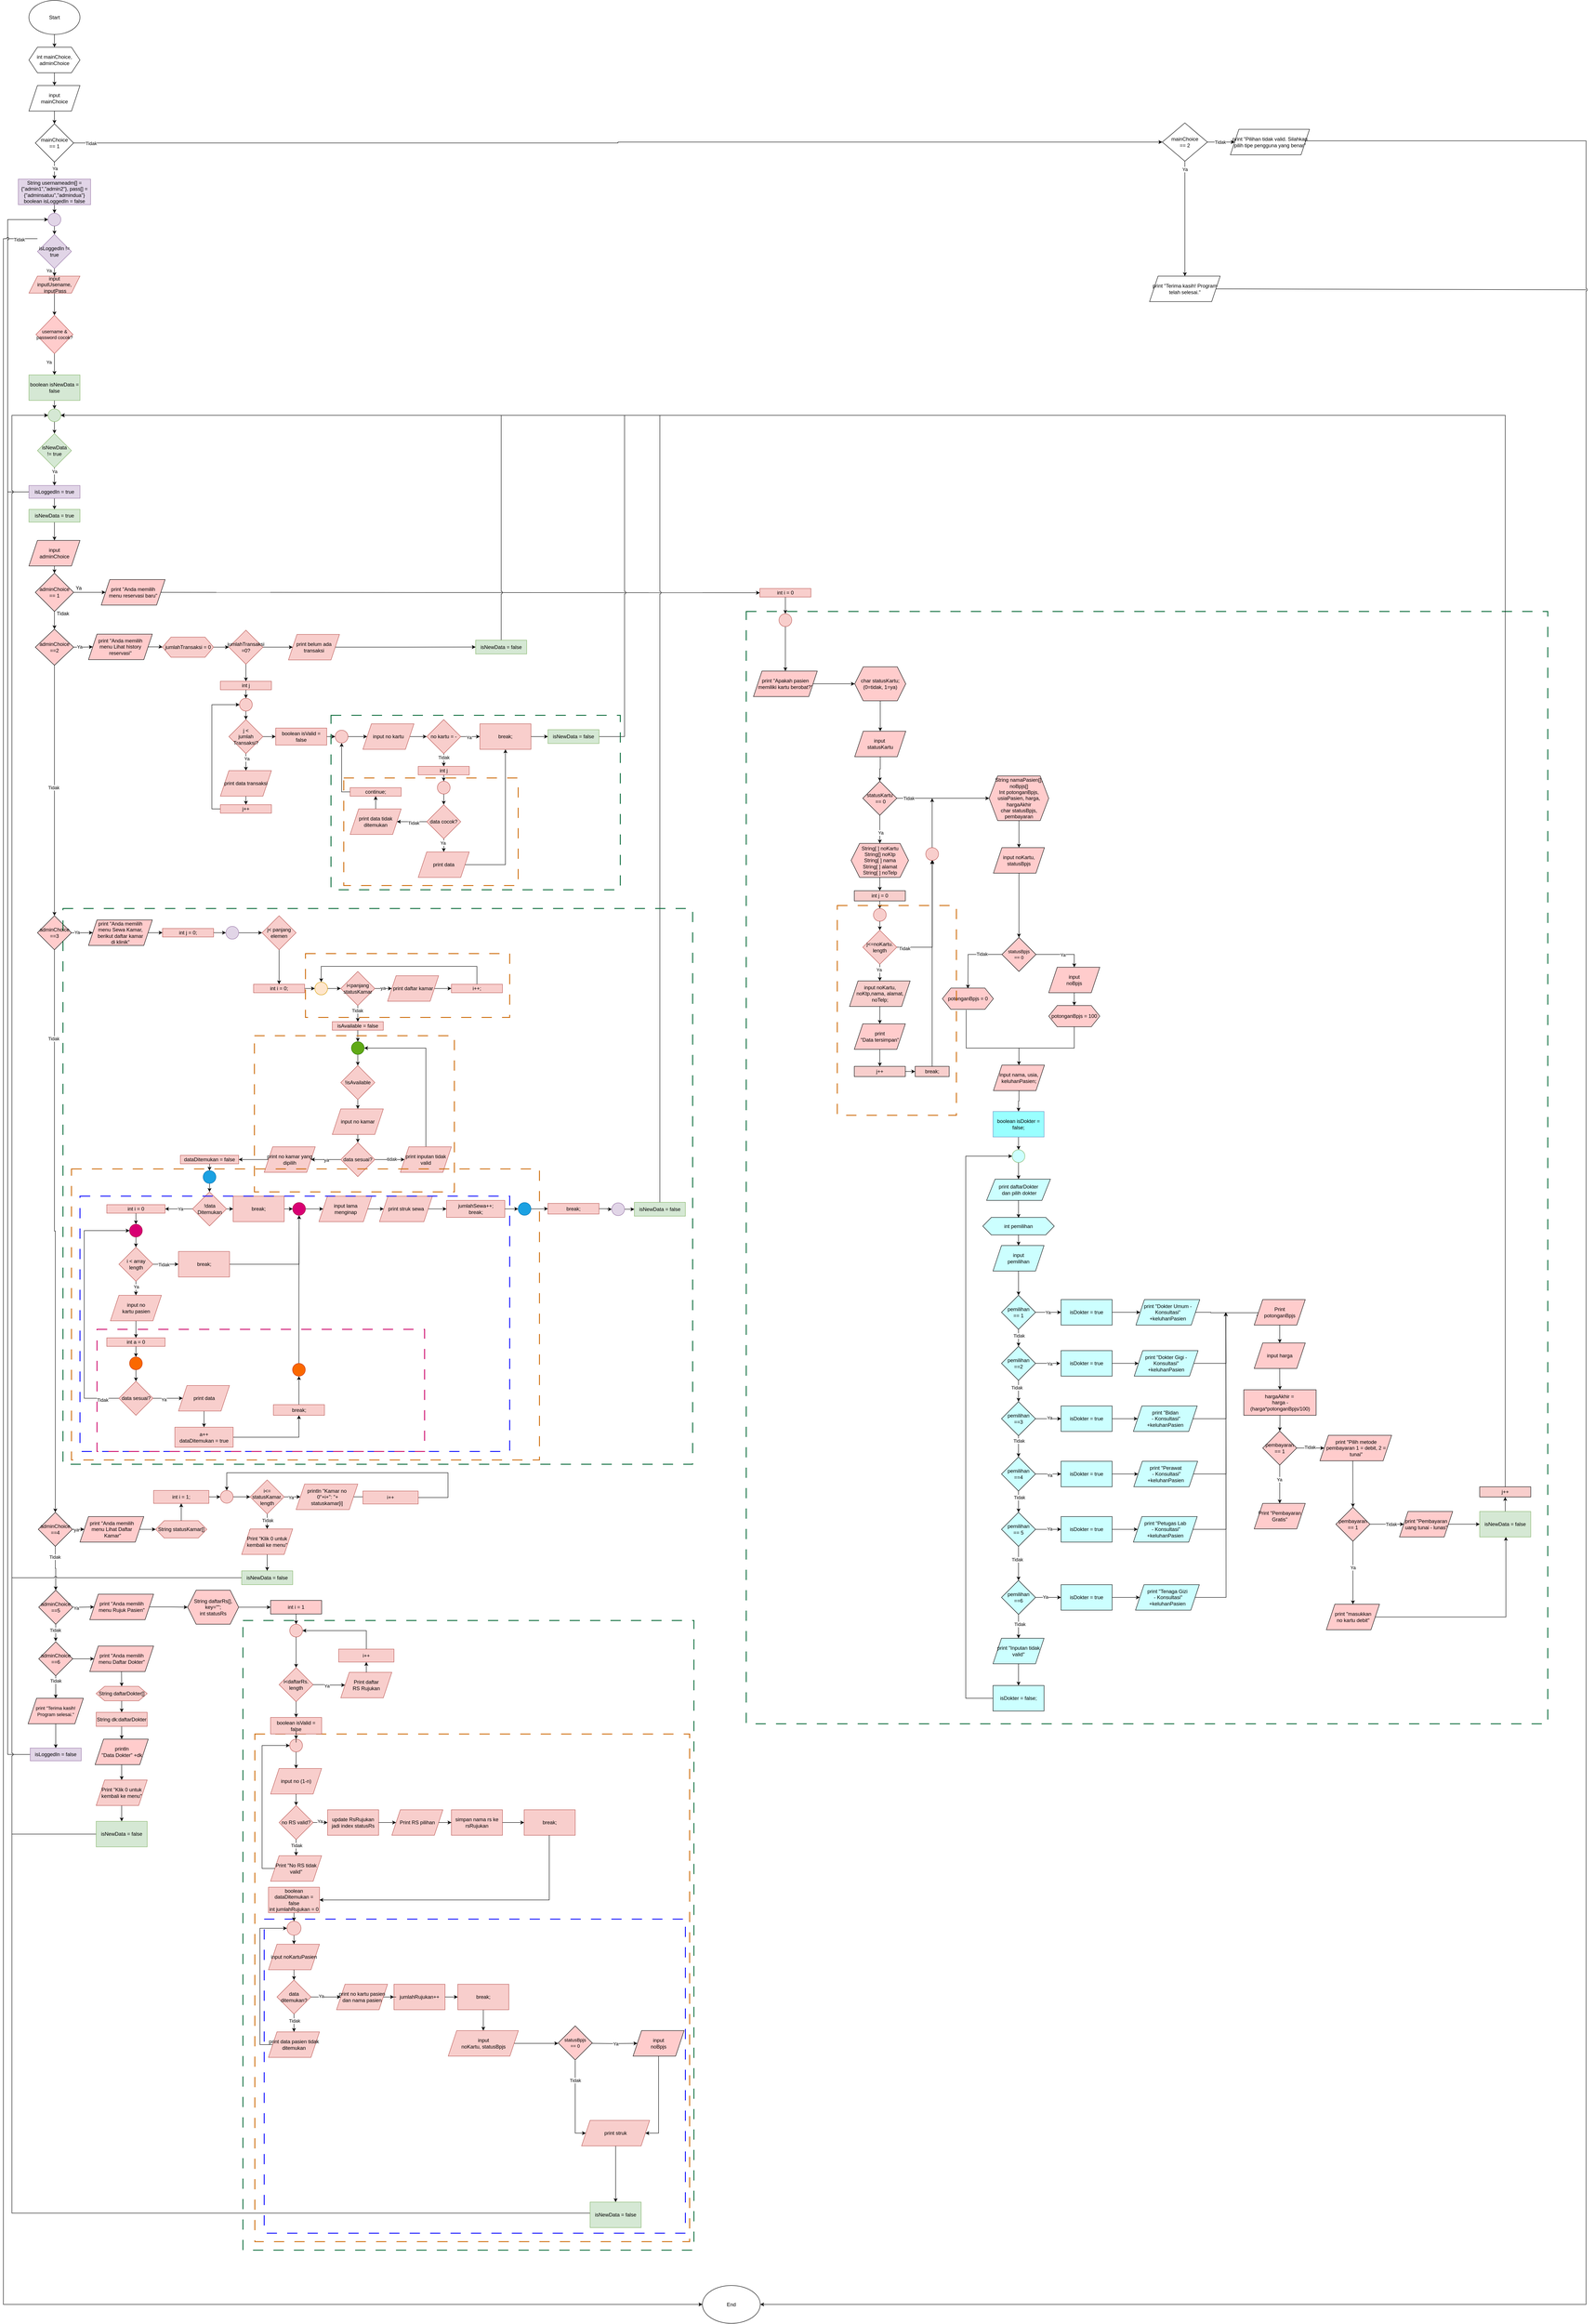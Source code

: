 <mxfile version="22.0.8" type="device">
  <diagram name="final" id="r6x1F25LTn7PT-CNl4nm">
    <mxGraphModel dx="2856" dy="3188" grid="1" gridSize="10" guides="1" tooltips="1" connect="1" arrows="1" fold="1" page="1" pageScale="1" pageWidth="1000000" pageHeight="1000000" math="0" shadow="0">
      <root>
        <object label="" id="Cx7ImkON42AUYh8TuzjU-0">
          <mxCell />
        </object>
        <mxCell id="Cx7ImkON42AUYh8TuzjU-1" parent="Cx7ImkON42AUYh8TuzjU-0" />
        <mxCell id="qY4DFkMawVXKrBwUIGCn-2" value="" style="rounded=0;whiteSpace=wrap;html=1;fillColor=none;dashed=1;dashPattern=12 12;strokeColor=#CC6600;strokeWidth=2;movable=1;resizable=1;rotatable=1;deletable=1;editable=1;locked=0;connectable=1;" parent="Cx7ImkON42AUYh8TuzjU-1" vertex="1">
          <mxGeometry x="601" y="4114" width="1022" height="1193" as="geometry" />
        </mxCell>
        <mxCell id="qY4DFkMawVXKrBwUIGCn-95" value="" style="rounded=0;whiteSpace=wrap;html=1;fillColor=none;dashed=1;dashPattern=12 12;strokeColor=#006633;strokeWidth=2;movable=1;resizable=1;rotatable=1;deletable=1;editable=1;locked=0;connectable=1;" parent="Cx7ImkON42AUYh8TuzjU-1" vertex="1">
          <mxGeometry x="1756" y="1476" width="1884" height="2614" as="geometry" />
        </mxCell>
        <mxCell id="qY4DFkMawVXKrBwUIGCn-1" value="" style="rounded=0;whiteSpace=wrap;html=1;fillColor=none;dashed=1;dashPattern=12 12;strokeColor=#006633;strokeWidth=2;movable=1;resizable=1;rotatable=1;deletable=1;editable=1;locked=0;connectable=1;" parent="Cx7ImkON42AUYh8TuzjU-1" vertex="1">
          <mxGeometry x="573" y="3847.25" width="1060" height="1479.75" as="geometry" />
        </mxCell>
        <mxCell id="qY4DFkMawVXKrBwUIGCn-3" value="" style="rounded=0;whiteSpace=wrap;html=1;fillColor=none;dashed=1;dashPattern=12 12;strokeColor=#0000FF;strokeWidth=2;movable=1;resizable=1;rotatable=1;deletable=1;editable=1;locked=0;connectable=1;" parent="Cx7ImkON42AUYh8TuzjU-1" vertex="1">
          <mxGeometry x="623" y="4549" width="990" height="738" as="geometry" />
        </mxCell>
        <mxCell id="Cx7ImkON42AUYh8TuzjU-2" style="edgeStyle=orthogonalEdgeStyle;rounded=0;orthogonalLoop=1;jettySize=auto;html=1;entryX=0.5;entryY=0;entryDx=0;entryDy=0;" parent="Cx7ImkON42AUYh8TuzjU-1" source="Cx7ImkON42AUYh8TuzjU-3" target="Cx7ImkON42AUYh8TuzjU-5" edge="1">
          <mxGeometry relative="1" as="geometry" />
        </mxCell>
        <mxCell id="Cx7ImkON42AUYh8TuzjU-3" value="Start" style="ellipse;whiteSpace=wrap;html=1;" parent="Cx7ImkON42AUYh8TuzjU-1" vertex="1">
          <mxGeometry x="70" y="40" width="120" height="80" as="geometry" />
        </mxCell>
        <mxCell id="Cx7ImkON42AUYh8TuzjU-4" style="edgeStyle=orthogonalEdgeStyle;rounded=0;orthogonalLoop=1;jettySize=auto;html=1;entryX=0.5;entryY=0;entryDx=0;entryDy=0;" parent="Cx7ImkON42AUYh8TuzjU-1" source="Cx7ImkON42AUYh8TuzjU-5" target="Cx7ImkON42AUYh8TuzjU-7" edge="1">
          <mxGeometry relative="1" as="geometry" />
        </mxCell>
        <mxCell id="Cx7ImkON42AUYh8TuzjU-5" value="int mainChoice, adminChoice" style="shape=hexagon;perimeter=hexagonPerimeter2;whiteSpace=wrap;html=1;fixedSize=1;" parent="Cx7ImkON42AUYh8TuzjU-1" vertex="1">
          <mxGeometry x="70" y="150" width="120" height="60" as="geometry" />
        </mxCell>
        <mxCell id="Cx7ImkON42AUYh8TuzjU-6" style="edgeStyle=orthogonalEdgeStyle;rounded=0;orthogonalLoop=1;jettySize=auto;html=1;entryX=0.5;entryY=0;entryDx=0;entryDy=0;" parent="Cx7ImkON42AUYh8TuzjU-1" source="Cx7ImkON42AUYh8TuzjU-7" target="Cx7ImkON42AUYh8TuzjU-10" edge="1">
          <mxGeometry relative="1" as="geometry" />
        </mxCell>
        <mxCell id="Cx7ImkON42AUYh8TuzjU-7" value="input&lt;br&gt;mainChoice" style="shape=parallelogram;perimeter=parallelogramPerimeter;whiteSpace=wrap;html=1;fixedSize=1;" parent="Cx7ImkON42AUYh8TuzjU-1" vertex="1">
          <mxGeometry x="70" y="240" width="120" height="60" as="geometry" />
        </mxCell>
        <mxCell id="Cx7ImkON42AUYh8TuzjU-9" value="" style="edgeStyle=orthogonalEdgeStyle;rounded=0;orthogonalLoop=1;jettySize=auto;html=1;" parent="Cx7ImkON42AUYh8TuzjU-1" source="Cx7ImkON42AUYh8TuzjU-10" target="Cx7ImkON42AUYh8TuzjU-15" edge="1">
          <mxGeometry relative="1" as="geometry" />
        </mxCell>
        <mxCell id="8C79uXzKnbUxLoadNlQV-8" value="Tidak" style="edgeLabel;html=1;align=center;verticalAlign=middle;resizable=0;points=[];" parent="Cx7ImkON42AUYh8TuzjU-9" connectable="0" vertex="1">
          <mxGeometry x="-0.968" y="-1" relative="1" as="geometry">
            <mxPoint as="offset" />
          </mxGeometry>
        </mxCell>
        <mxCell id="P_yKasTNLcKKSbgLIQYS-1" style="edgeStyle=orthogonalEdgeStyle;rounded=0;orthogonalLoop=1;jettySize=auto;html=1;entryX=0.5;entryY=0;entryDx=0;entryDy=0;" parent="Cx7ImkON42AUYh8TuzjU-1" source="Cx7ImkON42AUYh8TuzjU-10" target="P_yKasTNLcKKSbgLIQYS-0" edge="1">
          <mxGeometry relative="1" as="geometry" />
        </mxCell>
        <mxCell id="P_yKasTNLcKKSbgLIQYS-2" value="Ya" style="edgeLabel;html=1;align=center;verticalAlign=middle;resizable=0;points=[];fillColor=#FFCCCC;" parent="P_yKasTNLcKKSbgLIQYS-1" connectable="0" vertex="1">
          <mxGeometry x="-0.267" y="1" relative="1" as="geometry">
            <mxPoint as="offset" />
          </mxGeometry>
        </mxCell>
        <mxCell id="Cx7ImkON42AUYh8TuzjU-10" value="mainChoice&lt;br&gt;== 1" style="rhombus;whiteSpace=wrap;html=1;" parent="Cx7ImkON42AUYh8TuzjU-1" vertex="1">
          <mxGeometry x="85" y="330" width="90" height="90" as="geometry" />
        </mxCell>
        <mxCell id="Cx7ImkON42AUYh8TuzjU-11" style="edgeStyle=orthogonalEdgeStyle;rounded=0;orthogonalLoop=1;jettySize=auto;html=1;entryX=0.5;entryY=0;entryDx=0;entryDy=0;fillColor=#FFCCCC;" parent="Cx7ImkON42AUYh8TuzjU-1" source="Cx7ImkON42AUYh8TuzjU-12" target="Cx7ImkON42AUYh8TuzjU-26" edge="1">
          <mxGeometry relative="1" as="geometry" />
        </mxCell>
        <mxCell id="Cx7ImkON42AUYh8TuzjU-12" value="input &lt;br&gt;inputUsename,&lt;br&gt;&amp;nbsp;inputPass" style="shape=parallelogram;perimeter=parallelogramPerimeter;whiteSpace=wrap;html=1;fixedSize=1;fillColor=#f8cecc;strokeColor=#b85450;" parent="Cx7ImkON42AUYh8TuzjU-1" vertex="1">
          <mxGeometry x="70" y="687.9" width="120" height="40" as="geometry" />
        </mxCell>
        <mxCell id="8C79uXzKnbUxLoadNlQV-22" style="edgeStyle=orthogonalEdgeStyle;rounded=0;orthogonalLoop=1;jettySize=auto;html=1;entryX=0.5;entryY=0;entryDx=0;entryDy=0;" parent="Cx7ImkON42AUYh8TuzjU-1" source="Cx7ImkON42AUYh8TuzjU-26" target="8C79uXzKnbUxLoadNlQV-15" edge="1">
          <mxGeometry relative="1" as="geometry" />
        </mxCell>
        <mxCell id="8C79uXzKnbUxLoadNlQV-23" value="Ya" style="edgeLabel;html=1;align=center;verticalAlign=middle;resizable=0;points=[];" parent="8C79uXzKnbUxLoadNlQV-22" connectable="0" vertex="1">
          <mxGeometry x="-0.437" y="-3" relative="1" as="geometry">
            <mxPoint x="-10" y="6" as="offset" />
          </mxGeometry>
        </mxCell>
        <mxCell id="Cx7ImkON42AUYh8TuzjU-26" value="username &amp;amp; &lt;br&gt;password cocok?" style="rhombus;whiteSpace=wrap;html=1;fontSize=11;fillColor=#FFCCCC;strokeColor=#b85450;" parent="Cx7ImkON42AUYh8TuzjU-1" vertex="1">
          <mxGeometry x="86.5" y="780" width="87" height="90" as="geometry" />
        </mxCell>
        <mxCell id="Cx7ImkON42AUYh8TuzjU-30" style="edgeStyle=orthogonalEdgeStyle;rounded=0;orthogonalLoop=1;jettySize=auto;html=1;entryX=0.5;entryY=0;entryDx=0;entryDy=0;fillColor=#FFCCCC;" parent="Cx7ImkON42AUYh8TuzjU-1" source="Cx7ImkON42AUYh8TuzjU-31" target="Cx7ImkON42AUYh8TuzjU-34" edge="1">
          <mxGeometry relative="1" as="geometry" />
        </mxCell>
        <mxCell id="Cx7ImkON42AUYh8TuzjU-31" value="input&lt;br&gt;adminChoice" style="shape=parallelogram;perimeter=parallelogramPerimeter;whiteSpace=wrap;html=1;fixedSize=1;fillColor=#FFCCCC;" parent="Cx7ImkON42AUYh8TuzjU-1" vertex="1">
          <mxGeometry x="70" y="1309" width="120" height="60" as="geometry" />
        </mxCell>
        <mxCell id="Cx7ImkON42AUYh8TuzjU-32" style="edgeStyle=orthogonalEdgeStyle;rounded=0;orthogonalLoop=1;jettySize=auto;html=1;entryX=0;entryY=0.5;entryDx=0;entryDy=0;fillColor=#FFCCCC;" parent="Cx7ImkON42AUYh8TuzjU-1" source="Cx7ImkON42AUYh8TuzjU-34" target="Cx7ImkON42AUYh8TuzjU-41" edge="1">
          <mxGeometry relative="1" as="geometry" />
        </mxCell>
        <mxCell id="Cx7ImkON42AUYh8TuzjU-33" value="" style="edgeStyle=orthogonalEdgeStyle;rounded=0;orthogonalLoop=1;jettySize=auto;html=1;fillColor=#FFCCCC;" parent="Cx7ImkON42AUYh8TuzjU-1" source="Cx7ImkON42AUYh8TuzjU-34" target="Cx7ImkON42AUYh8TuzjU-44" edge="1">
          <mxGeometry relative="1" as="geometry" />
        </mxCell>
        <mxCell id="Cx7ImkON42AUYh8TuzjU-34" value="adminChoice &lt;br&gt;== 1" style="rhombus;whiteSpace=wrap;html=1;fillColor=#FFCCCC;" parent="Cx7ImkON42AUYh8TuzjU-1" vertex="1">
          <mxGeometry x="85" y="1386" width="90" height="90" as="geometry" />
        </mxCell>
        <mxCell id="qY4DFkMawVXKrBwUIGCn-7" value="" style="edgeStyle=orthogonalEdgeStyle;rounded=0;orthogonalLoop=1;jettySize=auto;html=1;jumpStyle=arc;" parent="Cx7ImkON42AUYh8TuzjU-1" source="Cx7ImkON42AUYh8TuzjU-41" target="qY4DFkMawVXKrBwUIGCn-6" edge="1">
          <mxGeometry relative="1" as="geometry" />
        </mxCell>
        <mxCell id="Cx7ImkON42AUYh8TuzjU-41" value="print &quot;Anda memilih &lt;br&gt;menu reservasi baru&quot;" style="shape=parallelogram;perimeter=parallelogramPerimeter;whiteSpace=wrap;html=1;fixedSize=1;fillColor=#FFCCCC;" parent="Cx7ImkON42AUYh8TuzjU-1" vertex="1">
          <mxGeometry x="240" y="1401" width="150" height="60" as="geometry" />
        </mxCell>
        <mxCell id="Cx7ImkON42AUYh8TuzjU-42" style="edgeStyle=orthogonalEdgeStyle;rounded=0;orthogonalLoop=1;jettySize=auto;html=1;fillColor=#FFCCCC;" parent="Cx7ImkON42AUYh8TuzjU-1" source="Cx7ImkON42AUYh8TuzjU-44" target="Cx7ImkON42AUYh8TuzjU-46" edge="1">
          <mxGeometry relative="1" as="geometry" />
        </mxCell>
        <mxCell id="LEhMAW68-bmiUTdEgYL1-5" value="Ya" style="edgeLabel;html=1;align=center;verticalAlign=middle;resizable=0;points=[];" parent="Cx7ImkON42AUYh8TuzjU-42" connectable="0" vertex="1">
          <mxGeometry x="-0.41" y="1" relative="1" as="geometry">
            <mxPoint as="offset" />
          </mxGeometry>
        </mxCell>
        <mxCell id="xCwW70wuyaCIrK3nR-Bj-1" value="" style="edgeStyle=orthogonalEdgeStyle;rounded=0;orthogonalLoop=1;jettySize=auto;html=1;" parent="Cx7ImkON42AUYh8TuzjU-1" source="Cx7ImkON42AUYh8TuzjU-44" target="xCwW70wuyaCIrK3nR-Bj-0" edge="1">
          <mxGeometry relative="1" as="geometry" />
        </mxCell>
        <mxCell id="FIKyibBoe9szXcE0G1uV-1" value="Tidak" style="edgeLabel;html=1;align=center;verticalAlign=middle;resizable=0;points=[];" parent="xCwW70wuyaCIrK3nR-Bj-1" vertex="1" connectable="0">
          <mxGeometry x="-0.025" y="-2" relative="1" as="geometry">
            <mxPoint as="offset" />
          </mxGeometry>
        </mxCell>
        <mxCell id="Cx7ImkON42AUYh8TuzjU-44" value="adminChoice&lt;br&gt;==2" style="rhombus;whiteSpace=wrap;html=1;fillColor=#FFCCCC;" parent="Cx7ImkON42AUYh8TuzjU-1" vertex="1">
          <mxGeometry x="85" y="1517.4" width="90" height="85" as="geometry" />
        </mxCell>
        <mxCell id="FIKyibBoe9szXcE0G1uV-38" style="edgeStyle=orthogonalEdgeStyle;rounded=0;orthogonalLoop=1;jettySize=auto;html=1;entryX=0;entryY=0.5;entryDx=0;entryDy=0;" parent="Cx7ImkON42AUYh8TuzjU-1" source="Cx7ImkON42AUYh8TuzjU-46" target="FIKyibBoe9szXcE0G1uV-37" edge="1">
          <mxGeometry relative="1" as="geometry" />
        </mxCell>
        <mxCell id="Cx7ImkON42AUYh8TuzjU-46" value="print &quot;Anda memilih &lt;br&gt;menu Lihat history reservasi&quot;" style="shape=parallelogram;perimeter=parallelogramPerimeter;whiteSpace=wrap;html=1;fixedSize=1;fillColor=#FFCCCC;" parent="Cx7ImkON42AUYh8TuzjU-1" vertex="1">
          <mxGeometry x="210" y="1529.3" width="150" height="60" as="geometry" />
        </mxCell>
        <mxCell id="Cx7ImkON42AUYh8TuzjU-62" value="Ya" style="text;html=1;strokeColor=none;fillColor=none;align=center;verticalAlign=middle;whiteSpace=wrap;rounded=0;" parent="Cx7ImkON42AUYh8TuzjU-1" vertex="1">
          <mxGeometry x="157" y="1406" width="60" height="30" as="geometry" />
        </mxCell>
        <mxCell id="Cx7ImkON42AUYh8TuzjU-63" value="Tidak" style="text;html=1;strokeColor=none;fillColor=none;align=center;verticalAlign=middle;whiteSpace=wrap;rounded=0;" parent="Cx7ImkON42AUYh8TuzjU-1" vertex="1">
          <mxGeometry x="120" y="1466" width="60" height="30" as="geometry" />
        </mxCell>
        <mxCell id="Cx7ImkON42AUYh8TuzjU-72" value="End" style="ellipse;whiteSpace=wrap;html=1;" parent="Cx7ImkON42AUYh8TuzjU-1" vertex="1">
          <mxGeometry x="1653" y="5410" width="136" height="89" as="geometry" />
        </mxCell>
        <mxCell id="e1TcZiAKHrYnOz0tP0yY-24" style="edgeStyle=orthogonalEdgeStyle;rounded=0;orthogonalLoop=1;jettySize=auto;html=1;fillColor=#FFCCCC;" parent="Cx7ImkON42AUYh8TuzjU-1" source="e1TcZiAKHrYnOz0tP0yY-17" target="e1TcZiAKHrYnOz0tP0yY-18" edge="1">
          <mxGeometry relative="1" as="geometry" />
        </mxCell>
        <mxCell id="e1TcZiAKHrYnOz0tP0yY-17" value="char statusKartu;&lt;br&gt;(0=tidak, 1=ya)" style="shape=hexagon;perimeter=hexagonPerimeter2;whiteSpace=wrap;html=1;fixedSize=1;fillColor=#FFCCCC;" parent="Cx7ImkON42AUYh8TuzjU-1" vertex="1">
          <mxGeometry x="2011" y="1606" width="120" height="80" as="geometry" />
        </mxCell>
        <mxCell id="e1TcZiAKHrYnOz0tP0yY-26" value="" style="edgeStyle=orthogonalEdgeStyle;rounded=0;orthogonalLoop=1;jettySize=auto;html=1;fillColor=#FFCCCC;" parent="Cx7ImkON42AUYh8TuzjU-1" source="e1TcZiAKHrYnOz0tP0yY-18" target="e1TcZiAKHrYnOz0tP0yY-25" edge="1">
          <mxGeometry relative="1" as="geometry" />
        </mxCell>
        <mxCell id="e1TcZiAKHrYnOz0tP0yY-18" value="input&amp;nbsp;&lt;br&gt;statusKartu" style="shape=parallelogram;perimeter=parallelogramPerimeter;whiteSpace=wrap;html=1;fixedSize=1;fillColor=#FFCCCC;" parent="Cx7ImkON42AUYh8TuzjU-1" vertex="1">
          <mxGeometry x="2011" y="1757.4" width="120" height="60" as="geometry" />
        </mxCell>
        <mxCell id="FIKyibBoe9szXcE0G1uV-36" style="edgeStyle=orthogonalEdgeStyle;rounded=0;orthogonalLoop=1;jettySize=auto;html=1;entryX=0;entryY=0.5;entryDx=0;entryDy=0;" parent="Cx7ImkON42AUYh8TuzjU-1" source="e1TcZiAKHrYnOz0tP0yY-19" target="e1TcZiAKHrYnOz0tP0yY-17" edge="1">
          <mxGeometry relative="1" as="geometry" />
        </mxCell>
        <mxCell id="e1TcZiAKHrYnOz0tP0yY-19" value="print &quot;Apakah pasien memiliki kartu berobat?&quot;" style="shape=parallelogram;perimeter=parallelogramPerimeter;whiteSpace=wrap;html=1;fixedSize=1;fillColor=#FFCCCC;" parent="Cx7ImkON42AUYh8TuzjU-1" vertex="1">
          <mxGeometry x="1773" y="1616" width="150" height="60" as="geometry" />
        </mxCell>
        <mxCell id="e1TcZiAKHrYnOz0tP0yY-35" style="edgeStyle=orthogonalEdgeStyle;rounded=0;orthogonalLoop=1;jettySize=auto;html=1;entryX=0;entryY=0.5;entryDx=0;entryDy=0;fillColor=#FFCCCC;" parent="Cx7ImkON42AUYh8TuzjU-1" source="e1TcZiAKHrYnOz0tP0yY-25" target="e1TcZiAKHrYnOz0tP0yY-34" edge="1">
          <mxGeometry relative="1" as="geometry" />
        </mxCell>
        <mxCell id="e1TcZiAKHrYnOz0tP0yY-47" value="Tidak" style="edgeLabel;html=1;align=center;verticalAlign=middle;resizable=0;points=[];fillColor=#FFCCCC;" parent="e1TcZiAKHrYnOz0tP0yY-35" connectable="0" vertex="1">
          <mxGeometry x="-0.84" y="4" relative="1" as="geometry">
            <mxPoint x="10" y="4" as="offset" />
          </mxGeometry>
        </mxCell>
        <mxCell id="xCwW70wuyaCIrK3nR-Bj-63" style="edgeStyle=orthogonalEdgeStyle;rounded=0;orthogonalLoop=1;jettySize=auto;html=1;entryX=0.5;entryY=0;entryDx=0;entryDy=0;" parent="Cx7ImkON42AUYh8TuzjU-1" source="e1TcZiAKHrYnOz0tP0yY-25" target="xCwW70wuyaCIrK3nR-Bj-62" edge="1">
          <mxGeometry relative="1" as="geometry" />
        </mxCell>
        <mxCell id="xCwW70wuyaCIrK3nR-Bj-64" value="Ya" style="edgeLabel;html=1;align=center;verticalAlign=middle;resizable=0;points=[];" parent="xCwW70wuyaCIrK3nR-Bj-63" vertex="1" connectable="0">
          <mxGeometry x="0.24" y="2" relative="1" as="geometry">
            <mxPoint as="offset" />
          </mxGeometry>
        </mxCell>
        <mxCell id="e1TcZiAKHrYnOz0tP0yY-25" value="statusKartu&lt;br&gt;&amp;nbsp;== 0" style="rhombus;whiteSpace=wrap;html=1;fillColor=#FFCCCC;" parent="Cx7ImkON42AUYh8TuzjU-1" vertex="1">
          <mxGeometry x="2030" y="1875" width="80" height="80" as="geometry" />
        </mxCell>
        <mxCell id="xCwW70wuyaCIrK3nR-Bj-48" style="edgeStyle=orthogonalEdgeStyle;rounded=0;orthogonalLoop=1;jettySize=auto;html=1;entryX=0.5;entryY=0;entryDx=0;entryDy=0;" parent="Cx7ImkON42AUYh8TuzjU-1" target="cSVHx37EovWMbxxDjbhA-1" edge="1">
          <mxGeometry relative="1" as="geometry">
            <mxPoint x="2070" y="2305" as="sourcePoint" />
          </mxGeometry>
        </mxCell>
        <mxCell id="xCwW70wuyaCIrK3nR-Bj-67" value="Ya" style="edgeLabel;html=1;align=center;verticalAlign=middle;resizable=0;points=[];" parent="xCwW70wuyaCIrK3nR-Bj-48" vertex="1" connectable="0">
          <mxGeometry x="-0.346" y="-2" relative="1" as="geometry">
            <mxPoint as="offset" />
          </mxGeometry>
        </mxCell>
        <mxCell id="cSVHx37EovWMbxxDjbhA-0" style="edgeStyle=orthogonalEdgeStyle;rounded=0;orthogonalLoop=1;jettySize=auto;html=1;exitX=0.5;exitY=1;exitDx=0;exitDy=0;entryX=0.5;entryY=0;entryDx=0;entryDy=0;" parent="Cx7ImkON42AUYh8TuzjU-1" source="e1TcZiAKHrYnOz0tP0yY-31" target="cSVHx37EovWMbxxDjbhA-3" edge="1">
          <mxGeometry relative="1" as="geometry">
            <mxPoint x="2070" y="2579.25" as="targetPoint" />
          </mxGeometry>
        </mxCell>
        <mxCell id="e1TcZiAKHrYnOz0tP0yY-31" value="print &lt;br&gt;&quot;Data tersimpan&quot;" style="shape=parallelogram;perimeter=parallelogramPerimeter;whiteSpace=wrap;html=1;fixedSize=1;fillColor=#FFCCCC;" parent="Cx7ImkON42AUYh8TuzjU-1" vertex="1">
          <mxGeometry x="2010" y="2445" width="120" height="60" as="geometry" />
        </mxCell>
        <mxCell id="e1TcZiAKHrYnOz0tP0yY-38" style="edgeStyle=orthogonalEdgeStyle;rounded=0;orthogonalLoop=1;jettySize=auto;html=1;entryX=0.5;entryY=0;entryDx=0;entryDy=0;fillColor=#FFCCCC;" parent="Cx7ImkON42AUYh8TuzjU-1" source="e1TcZiAKHrYnOz0tP0yY-34" target="e1TcZiAKHrYnOz0tP0yY-37" edge="1">
          <mxGeometry relative="1" as="geometry" />
        </mxCell>
        <mxCell id="e1TcZiAKHrYnOz0tP0yY-34" value="String namaPasien[], noBpjs[]&lt;br&gt;Int potonganBpjs, usiaPasien, harga, hargaAkhir&lt;br&gt;char statusBpjs, pembayaran" style="shape=hexagon;perimeter=hexagonPerimeter2;whiteSpace=wrap;html=1;fixedSize=1;fillColor=#FFCCCC;" parent="Cx7ImkON42AUYh8TuzjU-1" vertex="1">
          <mxGeometry x="2327" y="1862.5" width="140" height="105" as="geometry" />
        </mxCell>
        <mxCell id="u3GsfDs9o2PVNc3FxWr--0" style="edgeStyle=orthogonalEdgeStyle;rounded=0;orthogonalLoop=1;jettySize=auto;html=1;entryX=0.5;entryY=0;entryDx=0;entryDy=0;" parent="Cx7ImkON42AUYh8TuzjU-1" source="e1TcZiAKHrYnOz0tP0yY-37" target="e1TcZiAKHrYnOz0tP0yY-39" edge="1">
          <mxGeometry relative="1" as="geometry" />
        </mxCell>
        <mxCell id="e1TcZiAKHrYnOz0tP0yY-37" value="input noKartu, statusBpjs" style="shape=parallelogram;perimeter=parallelogramPerimeter;whiteSpace=wrap;html=1;fixedSize=1;fillColor=#FFCCCC;" parent="Cx7ImkON42AUYh8TuzjU-1" vertex="1">
          <mxGeometry x="2337" y="2031" width="120" height="60" as="geometry" />
        </mxCell>
        <mxCell id="e1TcZiAKHrYnOz0tP0yY-49" style="edgeStyle=orthogonalEdgeStyle;rounded=0;orthogonalLoop=1;jettySize=auto;html=1;entryX=0.5;entryY=0;entryDx=0;entryDy=0;fillColor=#FFCCCC;" parent="Cx7ImkON42AUYh8TuzjU-1" source="e1TcZiAKHrYnOz0tP0yY-39" target="e1TcZiAKHrYnOz0tP0yY-41" edge="1">
          <mxGeometry relative="1" as="geometry" />
        </mxCell>
        <mxCell id="e1TcZiAKHrYnOz0tP0yY-50" value="Ya" style="edgeLabel;html=1;align=center;verticalAlign=middle;resizable=0;points=[];fillColor=#FFCCCC;" parent="e1TcZiAKHrYnOz0tP0yY-49" connectable="0" vertex="1">
          <mxGeometry x="0.042" y="-1" relative="1" as="geometry">
            <mxPoint as="offset" />
          </mxGeometry>
        </mxCell>
        <mxCell id="e1TcZiAKHrYnOz0tP0yY-54" style="edgeStyle=orthogonalEdgeStyle;rounded=0;orthogonalLoop=1;jettySize=auto;html=1;entryX=0.5;entryY=0;entryDx=0;entryDy=0;fillColor=#FFCCCC;" parent="Cx7ImkON42AUYh8TuzjU-1" source="e1TcZiAKHrYnOz0tP0yY-39" edge="1">
          <mxGeometry relative="1" as="geometry">
            <mxPoint x="2277" y="2362" as="targetPoint" />
          </mxGeometry>
        </mxCell>
        <mxCell id="e1TcZiAKHrYnOz0tP0yY-66" value="Tidak" style="edgeLabel;html=1;align=center;verticalAlign=middle;resizable=0;points=[];fillColor=#FFCCCC;" parent="e1TcZiAKHrYnOz0tP0yY-54" connectable="0" vertex="1">
          <mxGeometry x="-0.406" y="-1" relative="1" as="geometry">
            <mxPoint as="offset" />
          </mxGeometry>
        </mxCell>
        <mxCell id="e1TcZiAKHrYnOz0tP0yY-39" value="statusBpjs &lt;br style=&quot;font-size: 11px;&quot;&gt;== 0" style="rhombus;whiteSpace=wrap;html=1;fontSize=11;fillColor=#FFCCCC;" parent="Cx7ImkON42AUYh8TuzjU-1" vertex="1">
          <mxGeometry x="2357" y="2242" width="80" height="80" as="geometry" />
        </mxCell>
        <mxCell id="e1TcZiAKHrYnOz0tP0yY-51" style="edgeStyle=orthogonalEdgeStyle;rounded=0;orthogonalLoop=1;jettySize=auto;html=1;fillColor=#FFCCCC;" parent="Cx7ImkON42AUYh8TuzjU-1" source="e1TcZiAKHrYnOz0tP0yY-41" target="e1TcZiAKHrYnOz0tP0yY-48" edge="1">
          <mxGeometry relative="1" as="geometry" />
        </mxCell>
        <mxCell id="e1TcZiAKHrYnOz0tP0yY-41" value="input&lt;br&gt;noBpjs" style="shape=parallelogram;perimeter=parallelogramPerimeter;whiteSpace=wrap;html=1;fixedSize=1;fillColor=#FFCCCC;" parent="Cx7ImkON42AUYh8TuzjU-1" vertex="1">
          <mxGeometry x="2467" y="2312" width="120" height="60" as="geometry" />
        </mxCell>
        <mxCell id="e1TcZiAKHrYnOz0tP0yY-48" value="potonganBpjs = 100" style="shape=hexagon;perimeter=hexagonPerimeter2;whiteSpace=wrap;html=1;fixedSize=1;fillColor=#FFCCCC;" parent="Cx7ImkON42AUYh8TuzjU-1" vertex="1">
          <mxGeometry x="2467" y="2402" width="120" height="50" as="geometry" />
        </mxCell>
        <mxCell id="e1TcZiAKHrYnOz0tP0yY-53" value="potonganBpjs = 0" style="shape=hexagon;perimeter=hexagonPerimeter2;whiteSpace=wrap;html=1;fixedSize=1;fillColor=#FFCCCC;" parent="Cx7ImkON42AUYh8TuzjU-1" vertex="1">
          <mxGeometry x="2217" y="2361" width="120" height="50" as="geometry" />
        </mxCell>
        <mxCell id="6YxVQzy6AhzjGYXUsUqA-0" style="edgeStyle=orthogonalEdgeStyle;rounded=0;orthogonalLoop=1;jettySize=auto;html=1;entryX=0.5;entryY=0;entryDx=0;entryDy=0;" parent="Cx7ImkON42AUYh8TuzjU-1" source="e1TcZiAKHrYnOz0tP0yY-59" target="jO7_blGvB7hDba7RJQ4_-26" edge="1">
          <mxGeometry relative="1" as="geometry" />
        </mxCell>
        <mxCell id="e1TcZiAKHrYnOz0tP0yY-59" value="input nama, usia, keluhanPasien;" style="shape=parallelogram;perimeter=parallelogramPerimeter;whiteSpace=wrap;html=1;fixedSize=1;fillColor=#FFCCCC;" parent="Cx7ImkON42AUYh8TuzjU-1" vertex="1">
          <mxGeometry x="2337" y="2542" width="120" height="60" as="geometry" />
        </mxCell>
        <mxCell id="e1TcZiAKHrYnOz0tP0yY-65" value="" style="group;fillColor=#FFCCCC;" parent="Cx7ImkON42AUYh8TuzjU-1" connectable="0" vertex="1">
          <mxGeometry x="2273" y="2502" width="254" as="geometry" />
        </mxCell>
        <mxCell id="e1TcZiAKHrYnOz0tP0yY-62" value="" style="endArrow=none;html=1;rounded=0;exitX=0.466;exitY=1.03;exitDx=0;exitDy=0;exitPerimeter=0;entryX=0.5;entryY=1;entryDx=0;entryDy=0;fillColor=#FFCCCC;" parent="e1TcZiAKHrYnOz0tP0yY-65" source="e1TcZiAKHrYnOz0tP0yY-53" target="e1TcZiAKHrYnOz0tP0yY-48" edge="1">
          <mxGeometry width="50" height="50" relative="1" as="geometry">
            <mxPoint x="72" y="10" as="sourcePoint" />
            <mxPoint x="252" y="-20" as="targetPoint" />
            <Array as="points">
              <mxPoint />
              <mxPoint x="254" />
            </Array>
          </mxGeometry>
        </mxCell>
        <mxCell id="e1TcZiAKHrYnOz0tP0yY-64" value="" style="endArrow=classic;html=1;rounded=0;entryX=0.5;entryY=0;entryDx=0;entryDy=0;fillColor=#FFCCCC;" parent="e1TcZiAKHrYnOz0tP0yY-65" target="e1TcZiAKHrYnOz0tP0yY-59" edge="1">
          <mxGeometry width="50" height="50" relative="1" as="geometry">
            <mxPoint x="124" as="sourcePoint" />
            <mxPoint x="132" y="-30" as="targetPoint" />
          </mxGeometry>
        </mxCell>
        <mxCell id="e1TcZiAKHrYnOz0tP0yY-80" value="print daftarDokter&lt;br&gt;&amp;nbsp;dan pilih dokter" style="shape=parallelogram;perimeter=parallelogramPerimeter;whiteSpace=wrap;html=1;fixedSize=1;fillColor=#CCFFFF;" parent="Cx7ImkON42AUYh8TuzjU-1" vertex="1">
          <mxGeometry x="2321" y="2810" width="150" height="50" as="geometry" />
        </mxCell>
        <mxCell id="e1TcZiAKHrYnOz0tP0yY-83" value="int pemilihan" style="shape=hexagon;perimeter=hexagonPerimeter2;whiteSpace=wrap;html=1;fixedSize=1;fillColor=#CCFFFF;" parent="Cx7ImkON42AUYh8TuzjU-1" vertex="1">
          <mxGeometry x="2312" y="2900" width="168" height="41" as="geometry" />
        </mxCell>
        <mxCell id="e1TcZiAKHrYnOz0tP0yY-92" value="" style="edgeStyle=orthogonalEdgeStyle;rounded=0;orthogonalLoop=1;jettySize=auto;html=1;fillColor=#CCFFFF;" parent="Cx7ImkON42AUYh8TuzjU-1" source="e1TcZiAKHrYnOz0tP0yY-87" target="e1TcZiAKHrYnOz0tP0yY-91" edge="1">
          <mxGeometry relative="1" as="geometry" />
        </mxCell>
        <mxCell id="e1TcZiAKHrYnOz0tP0yY-116" value="Tidak" style="edgeLabel;html=1;align=center;verticalAlign=middle;resizable=0;points=[];fillColor=#CCFFFF;" parent="e1TcZiAKHrYnOz0tP0yY-92" connectable="0" vertex="1">
          <mxGeometry x="-0.239" y="1" relative="1" as="geometry">
            <mxPoint as="offset" />
          </mxGeometry>
        </mxCell>
        <mxCell id="jO7_blGvB7hDba7RJQ4_-41" value="" style="edgeStyle=orthogonalEdgeStyle;rounded=0;orthogonalLoop=1;jettySize=auto;html=1;" parent="Cx7ImkON42AUYh8TuzjU-1" source="e1TcZiAKHrYnOz0tP0yY-87" target="jO7_blGvB7hDba7RJQ4_-40" edge="1">
          <mxGeometry relative="1" as="geometry" />
        </mxCell>
        <mxCell id="jO7_blGvB7hDba7RJQ4_-59" value="Ya" style="edgeLabel;html=1;align=center;verticalAlign=middle;resizable=0;points=[];" parent="jO7_blGvB7hDba7RJQ4_-41" connectable="0" vertex="1">
          <mxGeometry x="-0.056" relative="1" as="geometry">
            <mxPoint as="offset" />
          </mxGeometry>
        </mxCell>
        <mxCell id="e1TcZiAKHrYnOz0tP0yY-87" value="pemilihan &lt;br&gt;== 1" style="rhombus;whiteSpace=wrap;html=1;fillColor=#CCFFFF;" parent="Cx7ImkON42AUYh8TuzjU-1" vertex="1">
          <mxGeometry x="2356" y="3083" width="80" height="80" as="geometry" />
        </mxCell>
        <mxCell id="FIKyibBoe9szXcE0G1uV-413" style="edgeStyle=orthogonalEdgeStyle;rounded=0;orthogonalLoop=1;jettySize=auto;html=1;entryX=0;entryY=0.5;entryDx=0;entryDy=0;" parent="Cx7ImkON42AUYh8TuzjU-1" source="e1TcZiAKHrYnOz0tP0yY-89" target="9tYQheTXLEswO_-RNG97-3" edge="1">
          <mxGeometry relative="1" as="geometry">
            <mxPoint x="2883.25" y="3123" as="targetPoint" />
            <Array as="points">
              <mxPoint x="2848" y="3123" />
              <mxPoint x="2923" y="3124" />
            </Array>
          </mxGeometry>
        </mxCell>
        <mxCell id="e1TcZiAKHrYnOz0tP0yY-89" value="print &quot;Dokter Umum - Konsultasi&quot; +keluhanPasien" style="shape=parallelogram;perimeter=parallelogramPerimeter;whiteSpace=wrap;html=1;fixedSize=1;fillColor=#CCFFFF;" parent="Cx7ImkON42AUYh8TuzjU-1" vertex="1">
          <mxGeometry x="2672" y="3093" width="150" height="60" as="geometry" />
        </mxCell>
        <mxCell id="e1TcZiAKHrYnOz0tP0yY-96" value="" style="edgeStyle=orthogonalEdgeStyle;rounded=0;orthogonalLoop=1;jettySize=auto;html=1;fillColor=#CCFFFF;" parent="Cx7ImkON42AUYh8TuzjU-1" source="e1TcZiAKHrYnOz0tP0yY-91" target="e1TcZiAKHrYnOz0tP0yY-95" edge="1">
          <mxGeometry relative="1" as="geometry" />
        </mxCell>
        <mxCell id="e1TcZiAKHrYnOz0tP0yY-118" value="Tidak" style="edgeLabel;html=1;align=center;verticalAlign=middle;resizable=0;points=[];fillColor=#CCFFFF;" parent="e1TcZiAKHrYnOz0tP0yY-96" connectable="0" vertex="1">
          <mxGeometry x="-0.349" y="-4" relative="1" as="geometry">
            <mxPoint as="offset" />
          </mxGeometry>
        </mxCell>
        <mxCell id="jO7_blGvB7hDba7RJQ4_-47" style="edgeStyle=orthogonalEdgeStyle;rounded=0;orthogonalLoop=1;jettySize=auto;html=1;" parent="Cx7ImkON42AUYh8TuzjU-1" source="e1TcZiAKHrYnOz0tP0yY-91" edge="1">
          <mxGeometry relative="1" as="geometry">
            <mxPoint x="2494" y="3243.0" as="targetPoint" />
          </mxGeometry>
        </mxCell>
        <mxCell id="jO7_blGvB7hDba7RJQ4_-60" value="Ya" style="edgeLabel;html=1;align=center;verticalAlign=middle;resizable=0;points=[];" parent="jO7_blGvB7hDba7RJQ4_-47" connectable="0" vertex="1">
          <mxGeometry x="0.128" relative="1" as="geometry">
            <mxPoint as="offset" />
          </mxGeometry>
        </mxCell>
        <mxCell id="e1TcZiAKHrYnOz0tP0yY-91" value="pemilihan&lt;br&gt;==2" style="rhombus;whiteSpace=wrap;html=1;fillColor=#CCFFFF;" parent="Cx7ImkON42AUYh8TuzjU-1" vertex="1">
          <mxGeometry x="2356" y="3203" width="80" height="80" as="geometry" />
        </mxCell>
        <mxCell id="FIKyibBoe9szXcE0G1uV-414" style="edgeStyle=orthogonalEdgeStyle;rounded=0;orthogonalLoop=1;jettySize=auto;html=1;entryX=0;entryY=0.5;entryDx=0;entryDy=0;jumpStyle=arc;" parent="Cx7ImkON42AUYh8TuzjU-1" source="e1TcZiAKHrYnOz0tP0yY-93" edge="1">
          <mxGeometry relative="1" as="geometry">
            <mxPoint x="2883.25" y="3123" as="targetPoint" />
          </mxGeometry>
        </mxCell>
        <mxCell id="e1TcZiAKHrYnOz0tP0yY-93" value="print &quot;Dokter Gigi - Konsultasi&quot; +keluhanPasien" style="shape=parallelogram;perimeter=parallelogramPerimeter;whiteSpace=wrap;html=1;fixedSize=1;fillColor=#CCFFFF;" parent="Cx7ImkON42AUYh8TuzjU-1" vertex="1">
          <mxGeometry x="2668" y="3213" width="150" height="60" as="geometry" />
        </mxCell>
        <mxCell id="e1TcZiAKHrYnOz0tP0yY-100" value="" style="edgeStyle=orthogonalEdgeStyle;rounded=0;orthogonalLoop=1;jettySize=auto;html=1;fillColor=#CCFFFF;" parent="Cx7ImkON42AUYh8TuzjU-1" source="e1TcZiAKHrYnOz0tP0yY-95" target="e1TcZiAKHrYnOz0tP0yY-99" edge="1">
          <mxGeometry relative="1" as="geometry" />
        </mxCell>
        <mxCell id="e1TcZiAKHrYnOz0tP0yY-120" value="Tidak" style="edgeLabel;html=1;align=center;verticalAlign=middle;resizable=0;points=[];fillColor=#CCFFFF;" parent="e1TcZiAKHrYnOz0tP0yY-100" connectable="0" vertex="1">
          <mxGeometry x="-0.539" y="1" relative="1" as="geometry">
            <mxPoint as="offset" />
          </mxGeometry>
        </mxCell>
        <mxCell id="jO7_blGvB7hDba7RJQ4_-49" style="edgeStyle=orthogonalEdgeStyle;rounded=0;orthogonalLoop=1;jettySize=auto;html=1;entryX=0;entryY=0.5;entryDx=0;entryDy=0;" parent="Cx7ImkON42AUYh8TuzjU-1" source="e1TcZiAKHrYnOz0tP0yY-95" target="jO7_blGvB7hDba7RJQ4_-43" edge="1">
          <mxGeometry relative="1" as="geometry" />
        </mxCell>
        <mxCell id="jO7_blGvB7hDba7RJQ4_-61" value="Ya" style="edgeLabel;html=1;align=center;verticalAlign=middle;resizable=0;points=[];" parent="jO7_blGvB7hDba7RJQ4_-49" connectable="0" vertex="1">
          <mxGeometry x="0.083" y="2" relative="1" as="geometry">
            <mxPoint as="offset" />
          </mxGeometry>
        </mxCell>
        <mxCell id="e1TcZiAKHrYnOz0tP0yY-95" value="pemilihan&lt;br&gt;==3" style="rhombus;whiteSpace=wrap;html=1;fillColor=#CCFFFF;" parent="Cx7ImkON42AUYh8TuzjU-1" vertex="1">
          <mxGeometry x="2356" y="3333" width="80" height="80" as="geometry" />
        </mxCell>
        <mxCell id="FIKyibBoe9szXcE0G1uV-415" style="edgeStyle=orthogonalEdgeStyle;rounded=0;orthogonalLoop=1;jettySize=auto;html=1;entryX=0;entryY=0.5;entryDx=0;entryDy=0;jumpStyle=arc;" parent="Cx7ImkON42AUYh8TuzjU-1" source="e1TcZiAKHrYnOz0tP0yY-97" edge="1">
          <mxGeometry relative="1" as="geometry">
            <mxPoint x="2883.25" y="3123" as="targetPoint" />
          </mxGeometry>
        </mxCell>
        <mxCell id="e1TcZiAKHrYnOz0tP0yY-97" value="print &quot;Bidan&lt;br&gt;&amp;nbsp;- Konsultasi&quot; +keluhanPasien" style="shape=parallelogram;perimeter=parallelogramPerimeter;whiteSpace=wrap;html=1;fixedSize=1;fillColor=#CCFFFF;" parent="Cx7ImkON42AUYh8TuzjU-1" vertex="1">
          <mxGeometry x="2666" y="3343" width="150" height="60" as="geometry" />
        </mxCell>
        <mxCell id="e1TcZiAKHrYnOz0tP0yY-104" value="" style="edgeStyle=orthogonalEdgeStyle;rounded=0;orthogonalLoop=1;jettySize=auto;html=1;fillColor=#CCFFFF;" parent="Cx7ImkON42AUYh8TuzjU-1" source="e1TcZiAKHrYnOz0tP0yY-99" target="e1TcZiAKHrYnOz0tP0yY-103" edge="1">
          <mxGeometry relative="1" as="geometry" />
        </mxCell>
        <mxCell id="e1TcZiAKHrYnOz0tP0yY-122" value="Tidak" style="edgeLabel;html=1;align=center;verticalAlign=middle;resizable=0;points=[];fillColor=#CCFFFF;" parent="e1TcZiAKHrYnOz0tP0yY-104" connectable="0" vertex="1">
          <mxGeometry x="-0.392" y="2" relative="1" as="geometry">
            <mxPoint as="offset" />
          </mxGeometry>
        </mxCell>
        <mxCell id="jO7_blGvB7hDba7RJQ4_-51" value="" style="edgeStyle=orthogonalEdgeStyle;rounded=0;orthogonalLoop=1;jettySize=auto;html=1;" parent="Cx7ImkON42AUYh8TuzjU-1" source="e1TcZiAKHrYnOz0tP0yY-99" target="jO7_blGvB7hDba7RJQ4_-42" edge="1">
          <mxGeometry relative="1" as="geometry" />
        </mxCell>
        <mxCell id="jO7_blGvB7hDba7RJQ4_-62" value="Ya" style="edgeLabel;html=1;align=center;verticalAlign=middle;resizable=0;points=[];" parent="jO7_blGvB7hDba7RJQ4_-51" connectable="0" vertex="1">
          <mxGeometry x="0.083" y="-2" relative="1" as="geometry">
            <mxPoint y="1" as="offset" />
          </mxGeometry>
        </mxCell>
        <mxCell id="e1TcZiAKHrYnOz0tP0yY-99" value="pemilihan&lt;br&gt;==4" style="rhombus;whiteSpace=wrap;html=1;fillColor=#CCFFFF;" parent="Cx7ImkON42AUYh8TuzjU-1" vertex="1">
          <mxGeometry x="2356" y="3463" width="80" height="80" as="geometry" />
        </mxCell>
        <mxCell id="FIKyibBoe9szXcE0G1uV-417" style="edgeStyle=orthogonalEdgeStyle;rounded=0;orthogonalLoop=1;jettySize=auto;html=1;entryX=0;entryY=0.5;entryDx=0;entryDy=0;jumpStyle=arc;" parent="Cx7ImkON42AUYh8TuzjU-1" source="e1TcZiAKHrYnOz0tP0yY-101" edge="1">
          <mxGeometry relative="1" as="geometry">
            <mxPoint x="2883.25" y="3123" as="targetPoint" />
          </mxGeometry>
        </mxCell>
        <mxCell id="e1TcZiAKHrYnOz0tP0yY-101" value="print &quot;Perawat&lt;br&gt;&amp;nbsp;- Konsultasi&quot; +keluhanPasien" style="shape=parallelogram;perimeter=parallelogramPerimeter;whiteSpace=wrap;html=1;fixedSize=1;fillColor=#CCFFFF;" parent="Cx7ImkON42AUYh8TuzjU-1" vertex="1">
          <mxGeometry x="2667" y="3473" width="150" height="60" as="geometry" />
        </mxCell>
        <mxCell id="e1TcZiAKHrYnOz0tP0yY-111" value="" style="edgeStyle=orthogonalEdgeStyle;rounded=0;orthogonalLoop=1;jettySize=auto;html=1;fillColor=#CCFFFF;" parent="Cx7ImkON42AUYh8TuzjU-1" source="e1TcZiAKHrYnOz0tP0yY-103" target="e1TcZiAKHrYnOz0tP0yY-110" edge="1">
          <mxGeometry relative="1" as="geometry" />
        </mxCell>
        <mxCell id="e1TcZiAKHrYnOz0tP0yY-124" value="Tidak" style="edgeLabel;html=1;align=center;verticalAlign=middle;resizable=0;points=[];fillColor=#CCFFFF;" parent="e1TcZiAKHrYnOz0tP0yY-111" connectable="0" vertex="1">
          <mxGeometry x="-0.238" y="-3" relative="1" as="geometry">
            <mxPoint as="offset" />
          </mxGeometry>
        </mxCell>
        <mxCell id="jO7_blGvB7hDba7RJQ4_-53" style="edgeStyle=orthogonalEdgeStyle;rounded=0;orthogonalLoop=1;jettySize=auto;html=1;entryX=0;entryY=0.5;entryDx=0;entryDy=0;" parent="Cx7ImkON42AUYh8TuzjU-1" source="e1TcZiAKHrYnOz0tP0yY-103" target="jO7_blGvB7hDba7RJQ4_-46" edge="1">
          <mxGeometry relative="1" as="geometry" />
        </mxCell>
        <mxCell id="jO7_blGvB7hDba7RJQ4_-63" value="Ya" style="edgeLabel;html=1;align=center;verticalAlign=middle;resizable=0;points=[];" parent="jO7_blGvB7hDba7RJQ4_-53" connectable="0" vertex="1">
          <mxGeometry x="0.083" y="1" relative="1" as="geometry">
            <mxPoint as="offset" />
          </mxGeometry>
        </mxCell>
        <mxCell id="e1TcZiAKHrYnOz0tP0yY-103" value="pemilihan&lt;br&gt;== 5" style="rhombus;whiteSpace=wrap;html=1;fillColor=#CCFFFF;" parent="Cx7ImkON42AUYh8TuzjU-1" vertex="1">
          <mxGeometry x="2356" y="3593" width="80" height="80" as="geometry" />
        </mxCell>
        <mxCell id="FIKyibBoe9szXcE0G1uV-419" style="edgeStyle=orthogonalEdgeStyle;rounded=0;orthogonalLoop=1;jettySize=auto;html=1;entryX=0;entryY=0.5;entryDx=0;entryDy=0;jumpStyle=arc;" parent="Cx7ImkON42AUYh8TuzjU-1" source="e1TcZiAKHrYnOz0tP0yY-105" edge="1">
          <mxGeometry relative="1" as="geometry">
            <mxPoint x="2883.25" y="3123" as="targetPoint" />
          </mxGeometry>
        </mxCell>
        <mxCell id="e1TcZiAKHrYnOz0tP0yY-105" value="print &quot;Petugas Lab&lt;br&gt;&amp;nbsp;- Konsultasi&quot; +keluhanPasien" style="shape=parallelogram;perimeter=parallelogramPerimeter;whiteSpace=wrap;html=1;fixedSize=1;fillColor=#CCFFFF;" parent="Cx7ImkON42AUYh8TuzjU-1" vertex="1">
          <mxGeometry x="2666" y="3603" width="150" height="60" as="geometry" />
        </mxCell>
        <mxCell id="FIKyibBoe9szXcE0G1uV-420" style="edgeStyle=orthogonalEdgeStyle;rounded=0;orthogonalLoop=1;jettySize=auto;html=1;entryX=0;entryY=0.5;entryDx=0;entryDy=0;jumpStyle=arc;" parent="Cx7ImkON42AUYh8TuzjU-1" source="e1TcZiAKHrYnOz0tP0yY-109" edge="1">
          <mxGeometry relative="1" as="geometry">
            <mxPoint x="2883.25" y="3123" as="targetPoint" />
          </mxGeometry>
        </mxCell>
        <mxCell id="e1TcZiAKHrYnOz0tP0yY-109" value="print &quot;Tenaga Gizi&lt;br&gt;&amp;nbsp;- Konsultasi&quot; +keluhanPasien" style="shape=parallelogram;perimeter=parallelogramPerimeter;whiteSpace=wrap;html=1;fixedSize=1;fillColor=#CCFFFF;" parent="Cx7ImkON42AUYh8TuzjU-1" vertex="1">
          <mxGeometry x="2671" y="3763" width="150" height="60" as="geometry" />
        </mxCell>
        <mxCell id="e1TcZiAKHrYnOz0tP0yY-114" style="edgeStyle=orthogonalEdgeStyle;rounded=0;orthogonalLoop=1;jettySize=auto;html=1;fillColor=#CCFFFF;" parent="Cx7ImkON42AUYh8TuzjU-1" source="e1TcZiAKHrYnOz0tP0yY-110" target="e1TcZiAKHrYnOz0tP0yY-113" edge="1">
          <mxGeometry relative="1" as="geometry" />
        </mxCell>
        <mxCell id="e1TcZiAKHrYnOz0tP0yY-126" value="Tidak" style="edgeLabel;html=1;align=center;verticalAlign=middle;resizable=0;points=[];fillColor=#CCFFFF;" parent="e1TcZiAKHrYnOz0tP0yY-114" connectable="0" vertex="1">
          <mxGeometry x="-0.195" y="3" relative="1" as="geometry">
            <mxPoint as="offset" />
          </mxGeometry>
        </mxCell>
        <mxCell id="jO7_blGvB7hDba7RJQ4_-55" style="edgeStyle=orthogonalEdgeStyle;rounded=0;orthogonalLoop=1;jettySize=auto;html=1;entryX=0;entryY=0.5;entryDx=0;entryDy=0;" parent="Cx7ImkON42AUYh8TuzjU-1" source="e1TcZiAKHrYnOz0tP0yY-110" target="jO7_blGvB7hDba7RJQ4_-45" edge="1">
          <mxGeometry relative="1" as="geometry" />
        </mxCell>
        <mxCell id="jO7_blGvB7hDba7RJQ4_-64" value="Ya" style="edgeLabel;html=1;align=center;verticalAlign=middle;resizable=0;points=[];" parent="jO7_blGvB7hDba7RJQ4_-55" connectable="0" vertex="1">
          <mxGeometry x="-0.25" y="1" relative="1" as="geometry">
            <mxPoint as="offset" />
          </mxGeometry>
        </mxCell>
        <mxCell id="e1TcZiAKHrYnOz0tP0yY-110" value="pemilihan&lt;br&gt;==6" style="rhombus;whiteSpace=wrap;html=1;fillColor=#CCFFFF;" parent="Cx7ImkON42AUYh8TuzjU-1" vertex="1">
          <mxGeometry x="2356" y="3753" width="80" height="80" as="geometry" />
        </mxCell>
        <mxCell id="jO7_blGvB7hDba7RJQ4_-35" value="" style="edgeStyle=orthogonalEdgeStyle;rounded=0;orthogonalLoop=1;jettySize=auto;html=1;" parent="Cx7ImkON42AUYh8TuzjU-1" source="e1TcZiAKHrYnOz0tP0yY-113" target="jO7_blGvB7hDba7RJQ4_-34" edge="1">
          <mxGeometry relative="1" as="geometry" />
        </mxCell>
        <mxCell id="e1TcZiAKHrYnOz0tP0yY-113" value="print &quot;Inputan tidak valid&quot;" style="shape=parallelogram;perimeter=parallelogramPerimeter;whiteSpace=wrap;html=1;fixedSize=1;fillColor=#CCFFFF;" parent="Cx7ImkON42AUYh8TuzjU-1" vertex="1">
          <mxGeometry x="2336" y="3889" width="120" height="60" as="geometry" />
        </mxCell>
        <mxCell id="e1TcZiAKHrYnOz0tP0yY-137" value="" style="group;fillColor=#CCFFFF;container=0;" parent="Cx7ImkON42AUYh8TuzjU-1" connectable="0" vertex="1">
          <mxGeometry x="3055" y="3123" height="671" as="geometry" />
        </mxCell>
        <mxCell id="FIKyibBoe9szXcE0G1uV-13" style="edgeStyle=orthogonalEdgeStyle;rounded=0;orthogonalLoop=1;jettySize=auto;html=1;entryX=0.5;entryY=0;entryDx=0;entryDy=0;" parent="Cx7ImkON42AUYh8TuzjU-1" source="e1TcZiAKHrYnOz0tP0yY-140" target="e1TcZiAKHrYnOz0tP0yY-141" edge="1">
          <mxGeometry relative="1" as="geometry" />
        </mxCell>
        <mxCell id="e1TcZiAKHrYnOz0tP0yY-140" value="input harga" style="shape=parallelogram;perimeter=parallelogramPerimeter;whiteSpace=wrap;html=1;fixedSize=1;fillColor=#FFCCCC;" parent="Cx7ImkON42AUYh8TuzjU-1" vertex="1">
          <mxGeometry x="2950" y="3195" width="120" height="60" as="geometry" />
        </mxCell>
        <mxCell id="p2Tph0KmPZk8LWNHQeLW-6" value="" style="edgeStyle=orthogonalEdgeStyle;rounded=0;orthogonalLoop=1;jettySize=auto;html=1;" parent="Cx7ImkON42AUYh8TuzjU-1" source="e1TcZiAKHrYnOz0tP0yY-141" target="p2Tph0KmPZk8LWNHQeLW-5" edge="1">
          <mxGeometry relative="1" as="geometry" />
        </mxCell>
        <mxCell id="e1TcZiAKHrYnOz0tP0yY-141" value="hargaAkhir =&amp;nbsp;&lt;br&gt;harga - (harga*potonganBpjs/100)" style="rounded=0;whiteSpace=wrap;html=1;fillColor=#FFCCCC;" parent="Cx7ImkON42AUYh8TuzjU-1" vertex="1">
          <mxGeometry x="2925.5" y="3305" width="170" height="60" as="geometry" />
        </mxCell>
        <mxCell id="9tYQheTXLEswO_-RNG97-27" style="edgeStyle=orthogonalEdgeStyle;rounded=0;orthogonalLoop=1;jettySize=auto;html=1;exitX=0.5;exitY=1;exitDx=0;exitDy=0;entryX=0.5;entryY=0;entryDx=0;entryDy=0;" parent="Cx7ImkON42AUYh8TuzjU-1" target="e1TcZiAKHrYnOz0tP0yY-145" edge="1">
          <mxGeometry relative="1" as="geometry">
            <mxPoint x="3181.5" y="3463" as="sourcePoint" />
            <mxPoint x="3181.5" y="3512.75" as="targetPoint" />
          </mxGeometry>
        </mxCell>
        <mxCell id="e1TcZiAKHrYnOz0tP0yY-143" value="print &quot;Pilih metode &lt;br&gt;pembayaran 1 = debit, 2 = tunai&quot;" style="shape=parallelogram;perimeter=parallelogramPerimeter;whiteSpace=wrap;html=1;fixedSize=1;fillColor=#FFCCCC;" parent="Cx7ImkON42AUYh8TuzjU-1" vertex="1">
          <mxGeometry x="3104.5" y="3412" width="168.5" height="60" as="geometry" />
        </mxCell>
        <mxCell id="e1TcZiAKHrYnOz0tP0yY-148" style="edgeStyle=orthogonalEdgeStyle;rounded=0;orthogonalLoop=1;jettySize=auto;html=1;fillColor=#FFCCCC;" parent="Cx7ImkON42AUYh8TuzjU-1" source="e1TcZiAKHrYnOz0tP0yY-145" target="e1TcZiAKHrYnOz0tP0yY-147" edge="1">
          <mxGeometry relative="1" as="geometry" />
        </mxCell>
        <mxCell id="jO7_blGvB7hDba7RJQ4_-65" value="Ya" style="edgeLabel;html=1;align=center;verticalAlign=middle;resizable=0;points=[];" parent="e1TcZiAKHrYnOz0tP0yY-148" connectable="0" vertex="1">
          <mxGeometry x="-0.169" relative="1" as="geometry">
            <mxPoint as="offset" />
          </mxGeometry>
        </mxCell>
        <mxCell id="e1TcZiAKHrYnOz0tP0yY-150" style="edgeStyle=orthogonalEdgeStyle;rounded=0;orthogonalLoop=1;jettySize=auto;html=1;fillColor=#FFCCCC;" parent="Cx7ImkON42AUYh8TuzjU-1" source="e1TcZiAKHrYnOz0tP0yY-145" target="e1TcZiAKHrYnOz0tP0yY-149" edge="1">
          <mxGeometry relative="1" as="geometry">
            <Array as="points">
              <mxPoint x="3341.5" y="3621" />
            </Array>
          </mxGeometry>
        </mxCell>
        <mxCell id="jO7_blGvB7hDba7RJQ4_-66" value="Tidak" style="edgeLabel;html=1;align=center;verticalAlign=middle;resizable=0;points=[];" parent="e1TcZiAKHrYnOz0tP0yY-150" connectable="0" vertex="1">
          <mxGeometry x="0.628" y="-2" relative="1" as="geometry">
            <mxPoint x="-15" y="-2" as="offset" />
          </mxGeometry>
        </mxCell>
        <mxCell id="e1TcZiAKHrYnOz0tP0yY-145" value="pembayaran == 1" style="rhombus;whiteSpace=wrap;html=1;fillColor=#FFCCCC;" parent="Cx7ImkON42AUYh8TuzjU-1" vertex="1">
          <mxGeometry x="3142" y="3581" width="80" height="80" as="geometry" />
        </mxCell>
        <mxCell id="p2Tph0KmPZk8LWNHQeLW-3" style="edgeStyle=orthogonalEdgeStyle;rounded=0;orthogonalLoop=1;jettySize=auto;html=1;entryX=0.513;entryY=0.997;entryDx=0;entryDy=0;entryPerimeter=0;" parent="Cx7ImkON42AUYh8TuzjU-1" source="e1TcZiAKHrYnOz0tP0yY-147" target="FIKyibBoe9szXcE0G1uV-26" edge="1">
          <mxGeometry relative="1" as="geometry">
            <mxPoint x="3541.5" y="3651" as="targetPoint" />
          </mxGeometry>
        </mxCell>
        <mxCell id="e1TcZiAKHrYnOz0tP0yY-147" value="print &quot;masukkan &lt;br&gt;no kartu debit&quot;" style="shape=parallelogram;perimeter=parallelogramPerimeter;whiteSpace=wrap;html=1;fixedSize=1;fillColor=#FFCCCC;" parent="Cx7ImkON42AUYh8TuzjU-1" vertex="1">
          <mxGeometry x="3119.5" y="3809" width="125" height="60" as="geometry" />
        </mxCell>
        <mxCell id="p2Tph0KmPZk8LWNHQeLW-2" style="edgeStyle=orthogonalEdgeStyle;rounded=0;orthogonalLoop=1;jettySize=auto;html=1;entryX=0;entryY=0.5;entryDx=0;entryDy=0;" parent="Cx7ImkON42AUYh8TuzjU-1" source="e1TcZiAKHrYnOz0tP0yY-149" target="FIKyibBoe9szXcE0G1uV-26" edge="1">
          <mxGeometry relative="1" as="geometry">
            <mxPoint x="3481.5" y="3621" as="targetPoint" />
          </mxGeometry>
        </mxCell>
        <mxCell id="e1TcZiAKHrYnOz0tP0yY-149" value="print &quot;Pembayaran uang tunai - lunas&quot;" style="shape=parallelogram;perimeter=parallelogramPerimeter;whiteSpace=wrap;html=1;fixedSize=1;fillColor=#FFCCCC;" parent="Cx7ImkON42AUYh8TuzjU-1" vertex="1">
          <mxGeometry x="3291.5" y="3591" width="125" height="60" as="geometry" />
        </mxCell>
        <mxCell id="Cx7ImkON42AUYh8TuzjU-19" value="print &quot;Pilihan tidak valid. Silahkan pilih tipe pengguna yang benar&quot;" style="shape=parallelogram;perimeter=parallelogramPerimeter;whiteSpace=wrap;html=1;fixedSize=1;" parent="Cx7ImkON42AUYh8TuzjU-1" vertex="1">
          <mxGeometry x="2894" y="342.9" width="186" height="60" as="geometry" />
        </mxCell>
        <mxCell id="8C79uXzKnbUxLoadNlQV-10" style="edgeStyle=orthogonalEdgeStyle;rounded=0;orthogonalLoop=1;jettySize=auto;html=1;entryX=0;entryY=0.5;entryDx=0;entryDy=0;" parent="Cx7ImkON42AUYh8TuzjU-1" source="Cx7ImkON42AUYh8TuzjU-15" target="Cx7ImkON42AUYh8TuzjU-19" edge="1">
          <mxGeometry relative="1" as="geometry" />
        </mxCell>
        <mxCell id="8C79uXzKnbUxLoadNlQV-11" value="Tidak" style="edgeLabel;html=1;align=center;verticalAlign=middle;resizable=0;points=[];" parent="8C79uXzKnbUxLoadNlQV-10" connectable="0" vertex="1">
          <mxGeometry x="-0.085" relative="1" as="geometry">
            <mxPoint as="offset" />
          </mxGeometry>
        </mxCell>
        <mxCell id="Cx7ImkON42AUYh8TuzjU-15" value="mainChoice&lt;br&gt;== 2" style="rhombus;whiteSpace=wrap;html=1;" parent="Cx7ImkON42AUYh8TuzjU-1" vertex="1">
          <mxGeometry x="2734" y="327.9" width="106" height="90" as="geometry" />
        </mxCell>
        <mxCell id="Cx7ImkON42AUYh8TuzjU-17" value="print &quot;Terima kasih! Program telah selesai.&quot;" style="shape=parallelogram;perimeter=parallelogramPerimeter;whiteSpace=wrap;html=1;fixedSize=1;" parent="Cx7ImkON42AUYh8TuzjU-1" vertex="1">
          <mxGeometry x="2704" y="687.9" width="166" height="60" as="geometry" />
        </mxCell>
        <mxCell id="Cx7ImkON42AUYh8TuzjU-13" style="edgeStyle=orthogonalEdgeStyle;rounded=0;orthogonalLoop=1;jettySize=auto;html=1;entryX=0.5;entryY=0;entryDx=0;entryDy=0;exitX=0.5;exitY=1;exitDx=0;exitDy=0;" parent="Cx7ImkON42AUYh8TuzjU-1" source="Cx7ImkON42AUYh8TuzjU-15" target="Cx7ImkON42AUYh8TuzjU-17" edge="1">
          <mxGeometry relative="1" as="geometry">
            <mxPoint x="2787" y="480" as="sourcePoint" />
          </mxGeometry>
        </mxCell>
        <mxCell id="8C79uXzKnbUxLoadNlQV-12" value="Ya" style="edgeLabel;html=1;align=center;verticalAlign=middle;resizable=0;points=[];" parent="Cx7ImkON42AUYh8TuzjU-13" connectable="0" vertex="1">
          <mxGeometry x="-0.861" relative="1" as="geometry">
            <mxPoint as="offset" />
          </mxGeometry>
        </mxCell>
        <mxCell id="P_yKasTNLcKKSbgLIQYS-5" style="edgeStyle=orthogonalEdgeStyle;rounded=0;orthogonalLoop=1;jettySize=auto;html=1;entryX=0.5;entryY=0;entryDx=0;entryDy=0;fillColor=#FFCCCC;" parent="Cx7ImkON42AUYh8TuzjU-1" source="P_yKasTNLcKKSbgLIQYS-0" target="P_yKasTNLcKKSbgLIQYS-4" edge="1">
          <mxGeometry relative="1" as="geometry" />
        </mxCell>
        <mxCell id="P_yKasTNLcKKSbgLIQYS-0" value="String usernameadm[] = {&quot;admin1&quot;,&quot;admin2&quot;}, pass[] = {&quot;adminsatuu&quot;,&quot;admindua&quot;}&lt;br&gt;boolean isLoggedIn = false" style="rounded=0;whiteSpace=wrap;html=1;fillColor=#e1d5e7;strokeColor=#9673a6;" parent="Cx7ImkON42AUYh8TuzjU-1" vertex="1">
          <mxGeometry x="45" y="460" width="170" height="60" as="geometry" />
        </mxCell>
        <mxCell id="8C79uXzKnbUxLoadNlQV-3" style="edgeStyle=orthogonalEdgeStyle;rounded=0;orthogonalLoop=1;jettySize=auto;html=1;entryX=0.5;entryY=0;entryDx=0;entryDy=0;" parent="Cx7ImkON42AUYh8TuzjU-1" source="P_yKasTNLcKKSbgLIQYS-4" target="8C79uXzKnbUxLoadNlQV-2" edge="1">
          <mxGeometry relative="1" as="geometry" />
        </mxCell>
        <mxCell id="P_yKasTNLcKKSbgLIQYS-4" value="" style="ellipse;whiteSpace=wrap;html=1;aspect=fixed;fillColor=#e1d5e7;strokeColor=#9673a6;" parent="Cx7ImkON42AUYh8TuzjU-1" vertex="1">
          <mxGeometry x="115" y="540" width="30" height="30" as="geometry" />
        </mxCell>
        <mxCell id="8C79uXzKnbUxLoadNlQV-39" style="edgeStyle=orthogonalEdgeStyle;rounded=0;orthogonalLoop=1;jettySize=auto;html=1;entryX=0;entryY=0.5;entryDx=0;entryDy=0;jumpStyle=arc;" parent="Cx7ImkON42AUYh8TuzjU-1" source="LEhMAW68-bmiUTdEgYL1-2" target="P_yKasTNLcKKSbgLIQYS-4" edge="1">
          <mxGeometry relative="1" as="geometry">
            <Array as="points">
              <mxPoint x="20" y="4162" />
              <mxPoint x="20" y="555" />
            </Array>
          </mxGeometry>
        </mxCell>
        <mxCell id="LEhMAW68-bmiUTdEgYL1-2" value="isLoggedIn = false" style="rounded=0;whiteSpace=wrap;html=1;fillColor=#e1d5e7;strokeColor=#9673a6;" parent="Cx7ImkON42AUYh8TuzjU-1" vertex="1">
          <mxGeometry x="73" y="4147.03" width="120" height="30" as="geometry" />
        </mxCell>
        <mxCell id="8C79uXzKnbUxLoadNlQV-4" style="edgeStyle=orthogonalEdgeStyle;rounded=0;orthogonalLoop=1;jettySize=auto;html=1;entryX=0.5;entryY=0;entryDx=0;entryDy=0;" parent="Cx7ImkON42AUYh8TuzjU-1" source="8C79uXzKnbUxLoadNlQV-2" target="Cx7ImkON42AUYh8TuzjU-12" edge="1">
          <mxGeometry relative="1" as="geometry" />
        </mxCell>
        <mxCell id="8C79uXzKnbUxLoadNlQV-5" value="Ya" style="edgeLabel;html=1;align=center;verticalAlign=middle;resizable=0;points=[];" parent="8C79uXzKnbUxLoadNlQV-4" connectable="0" vertex="1">
          <mxGeometry x="-0.129" y="3" relative="1" as="geometry">
            <mxPoint x="-10" y="-8" as="offset" />
          </mxGeometry>
        </mxCell>
        <mxCell id="8C79uXzKnbUxLoadNlQV-6" style="edgeStyle=orthogonalEdgeStyle;rounded=0;orthogonalLoop=1;jettySize=auto;html=1;entryX=0;entryY=0.5;entryDx=0;entryDy=0;jumpStyle=arc;" parent="Cx7ImkON42AUYh8TuzjU-1" target="Cx7ImkON42AUYh8TuzjU-72" edge="1">
          <mxGeometry relative="1" as="geometry">
            <Array as="points">
              <mxPoint x="10" y="600" />
              <mxPoint x="10" y="5455" />
            </Array>
            <mxPoint x="1630.0" y="5424.5" as="targetPoint" />
            <mxPoint x="90" y="600" as="sourcePoint" />
          </mxGeometry>
        </mxCell>
        <mxCell id="8C79uXzKnbUxLoadNlQV-7" value="Tidak" style="edgeLabel;html=1;align=center;verticalAlign=middle;resizable=0;points=[];" parent="8C79uXzKnbUxLoadNlQV-6" connectable="0" vertex="1">
          <mxGeometry x="-0.987" y="2" relative="1" as="geometry">
            <mxPoint as="offset" />
          </mxGeometry>
        </mxCell>
        <mxCell id="8C79uXzKnbUxLoadNlQV-2" value="isLoggedIn != true" style="rhombus;whiteSpace=wrap;html=1;fillColor=#e1d5e7;strokeColor=#9673a6;" parent="Cx7ImkON42AUYh8TuzjU-1" vertex="1">
          <mxGeometry x="90" y="590" width="80" height="80" as="geometry" />
        </mxCell>
        <mxCell id="8C79uXzKnbUxLoadNlQV-20" style="edgeStyle=orthogonalEdgeStyle;rounded=0;orthogonalLoop=1;jettySize=auto;html=1;entryX=0.5;entryY=0;entryDx=0;entryDy=0;" parent="Cx7ImkON42AUYh8TuzjU-1" source="8C79uXzKnbUxLoadNlQV-15" target="8C79uXzKnbUxLoadNlQV-19" edge="1">
          <mxGeometry relative="1" as="geometry" />
        </mxCell>
        <mxCell id="8C79uXzKnbUxLoadNlQV-15" value="boolean isNewData = false" style="rounded=0;whiteSpace=wrap;html=1;fillColor=#d5e8d4;strokeColor=#82b366;" parent="Cx7ImkON42AUYh8TuzjU-1" vertex="1">
          <mxGeometry x="70" y="920" width="120" height="60" as="geometry" />
        </mxCell>
        <mxCell id="8C79uXzKnbUxLoadNlQV-25" value="" style="edgeStyle=orthogonalEdgeStyle;rounded=0;orthogonalLoop=1;jettySize=auto;html=1;" parent="Cx7ImkON42AUYh8TuzjU-1" source="8C79uXzKnbUxLoadNlQV-19" target="8C79uXzKnbUxLoadNlQV-24" edge="1">
          <mxGeometry relative="1" as="geometry" />
        </mxCell>
        <mxCell id="8C79uXzKnbUxLoadNlQV-19" value="" style="ellipse;whiteSpace=wrap;html=1;aspect=fixed;fillColor=#d5e8d4;strokeColor=#82b366;" parent="Cx7ImkON42AUYh8TuzjU-1" vertex="1">
          <mxGeometry x="115" y="1000" width="30" height="30" as="geometry" />
        </mxCell>
        <mxCell id="FIKyibBoe9szXcE0G1uV-52" style="edgeStyle=orthogonalEdgeStyle;rounded=0;orthogonalLoop=1;jettySize=auto;html=1;entryX=0.5;entryY=0;entryDx=0;entryDy=0;" parent="Cx7ImkON42AUYh8TuzjU-1" source="8C79uXzKnbUxLoadNlQV-21" target="FIKyibBoe9szXcE0G1uV-51" edge="1">
          <mxGeometry relative="1" as="geometry" />
        </mxCell>
        <mxCell id="FIKyibBoe9szXcE0G1uV-54" style="edgeStyle=orthogonalEdgeStyle;rounded=0;orthogonalLoop=1;jettySize=auto;html=1;entryX=0;entryY=0.5;entryDx=0;entryDy=0;jumpStyle=arc;" parent="Cx7ImkON42AUYh8TuzjU-1" source="8C79uXzKnbUxLoadNlQV-21" target="P_yKasTNLcKKSbgLIQYS-4" edge="1">
          <mxGeometry relative="1" as="geometry">
            <Array as="points">
              <mxPoint x="20" y="1195" />
              <mxPoint x="20" y="555" />
            </Array>
          </mxGeometry>
        </mxCell>
        <mxCell id="8C79uXzKnbUxLoadNlQV-21" value="isLoggedIn = true" style="rounded=0;whiteSpace=wrap;html=1;fillColor=#e1d5e7;strokeColor=#9673a6;" parent="Cx7ImkON42AUYh8TuzjU-1" vertex="1">
          <mxGeometry x="70" y="1180" width="120" height="30" as="geometry" />
        </mxCell>
        <mxCell id="8C79uXzKnbUxLoadNlQV-29" style="edgeStyle=orthogonalEdgeStyle;rounded=0;orthogonalLoop=1;jettySize=auto;html=1;entryX=0.5;entryY=0;entryDx=0;entryDy=0;" parent="Cx7ImkON42AUYh8TuzjU-1" source="8C79uXzKnbUxLoadNlQV-24" target="8C79uXzKnbUxLoadNlQV-21" edge="1">
          <mxGeometry relative="1" as="geometry" />
        </mxCell>
        <mxCell id="FIKyibBoe9szXcE0G1uV-48" value="Ya" style="edgeLabel;html=1;align=center;verticalAlign=middle;resizable=0;points=[];" parent="8C79uXzKnbUxLoadNlQV-29" vertex="1" connectable="0">
          <mxGeometry x="-0.586" relative="1" as="geometry">
            <mxPoint as="offset" />
          </mxGeometry>
        </mxCell>
        <mxCell id="8C79uXzKnbUxLoadNlQV-24" value="isNewData&lt;br&gt;!= true" style="rhombus;whiteSpace=wrap;html=1;fillColor=#d5e8d4;strokeColor=#82b366;" parent="Cx7ImkON42AUYh8TuzjU-1" vertex="1">
          <mxGeometry x="90" y="1057.9" width="80" height="80" as="geometry" />
        </mxCell>
        <mxCell id="qY4DFkMawVXKrBwUIGCn-132" value="" style="edgeStyle=orthogonalEdgeStyle;rounded=0;orthogonalLoop=1;jettySize=auto;html=1;" parent="Cx7ImkON42AUYh8TuzjU-1" source="8C79uXzKnbUxLoadNlQV-35" target="LEhMAW68-bmiUTdEgYL1-2" edge="1">
          <mxGeometry relative="1" as="geometry" />
        </mxCell>
        <mxCell id="8C79uXzKnbUxLoadNlQV-35" value="&lt;font style=&quot;font-size: 11px;&quot;&gt;print &quot;Terima kasih! Program selesai.&lt;span style=&quot;background-color: initial;&quot;&gt;&quot;&lt;/span&gt;&lt;/font&gt;" style="shape=parallelogram;perimeter=parallelogramPerimeter;whiteSpace=wrap;html=1;fixedSize=1;fillColor=#FFCCCC;" parent="Cx7ImkON42AUYh8TuzjU-1" vertex="1">
          <mxGeometry x="68" y="4030" width="130" height="60" as="geometry" />
        </mxCell>
        <mxCell id="jO7_blGvB7hDba7RJQ4_-31" style="edgeStyle=orthogonalEdgeStyle;rounded=0;orthogonalLoop=1;jettySize=auto;html=1;entryX=0.5;entryY=0;entryDx=0;entryDy=0;fillColor=#CCFFFF;" parent="Cx7ImkON42AUYh8TuzjU-1" source="jO7_blGvB7hDba7RJQ4_-26" target="jO7_blGvB7hDba7RJQ4_-30" edge="1">
          <mxGeometry relative="1" as="geometry" />
        </mxCell>
        <mxCell id="jO7_blGvB7hDba7RJQ4_-26" value="boolean isDokter = false;" style="rounded=0;whiteSpace=wrap;html=1;fillColor=#99FFFF;strokeColor=#6c8ebf;" parent="Cx7ImkON42AUYh8TuzjU-1" vertex="1">
          <mxGeometry x="2336" y="2651" width="120" height="60" as="geometry" />
        </mxCell>
        <mxCell id="jO7_blGvB7hDba7RJQ4_-32" style="edgeStyle=orthogonalEdgeStyle;rounded=0;orthogonalLoop=1;jettySize=auto;html=1;entryX=0.5;entryY=0;entryDx=0;entryDy=0;fillColor=#CCFFFF;" parent="Cx7ImkON42AUYh8TuzjU-1" source="jO7_blGvB7hDba7RJQ4_-30" target="e1TcZiAKHrYnOz0tP0yY-80" edge="1">
          <mxGeometry relative="1" as="geometry" />
        </mxCell>
        <mxCell id="jO7_blGvB7hDba7RJQ4_-30" value="" style="ellipse;whiteSpace=wrap;html=1;aspect=fixed;fillColor=#CCFFFF;strokeColor=#82b366;" parent="Cx7ImkON42AUYh8TuzjU-1" vertex="1">
          <mxGeometry x="2381" y="2741" width="30" height="30" as="geometry" />
        </mxCell>
        <mxCell id="jO7_blGvB7hDba7RJQ4_-36" style="edgeStyle=orthogonalEdgeStyle;rounded=0;orthogonalLoop=1;jettySize=auto;html=1;entryX=0;entryY=0.5;entryDx=0;entryDy=0;" parent="Cx7ImkON42AUYh8TuzjU-1" source="jO7_blGvB7hDba7RJQ4_-34" target="jO7_blGvB7hDba7RJQ4_-30" edge="1">
          <mxGeometry relative="1" as="geometry">
            <Array as="points">
              <mxPoint x="2272" y="4030" />
              <mxPoint x="2272" y="2756" />
            </Array>
          </mxGeometry>
        </mxCell>
        <mxCell id="jO7_blGvB7hDba7RJQ4_-34" value="isDokter = false;" style="whiteSpace=wrap;html=1;fillColor=#CCFFFF;" parent="Cx7ImkON42AUYh8TuzjU-1" vertex="1">
          <mxGeometry x="2336" y="4000" width="120" height="60" as="geometry" />
        </mxCell>
        <mxCell id="jO7_blGvB7hDba7RJQ4_-57" style="edgeStyle=orthogonalEdgeStyle;rounded=0;orthogonalLoop=1;jettySize=auto;html=1;" parent="Cx7ImkON42AUYh8TuzjU-1" source="jO7_blGvB7hDba7RJQ4_-40" target="e1TcZiAKHrYnOz0tP0yY-89" edge="1">
          <mxGeometry relative="1" as="geometry" />
        </mxCell>
        <mxCell id="jO7_blGvB7hDba7RJQ4_-40" value="isDokter = true" style="whiteSpace=wrap;html=1;fillColor=#CCFFFF;" parent="Cx7ImkON42AUYh8TuzjU-1" vertex="1">
          <mxGeometry x="2496" y="3093" width="120" height="60" as="geometry" />
        </mxCell>
        <mxCell id="jO7_blGvB7hDba7RJQ4_-52" style="edgeStyle=orthogonalEdgeStyle;rounded=0;orthogonalLoop=1;jettySize=auto;html=1;" parent="Cx7ImkON42AUYh8TuzjU-1" source="jO7_blGvB7hDba7RJQ4_-42" target="e1TcZiAKHrYnOz0tP0yY-101" edge="1">
          <mxGeometry relative="1" as="geometry" />
        </mxCell>
        <mxCell id="jO7_blGvB7hDba7RJQ4_-42" value="isDokter = true" style="whiteSpace=wrap;html=1;fillColor=#CCFFFF;" parent="Cx7ImkON42AUYh8TuzjU-1" vertex="1">
          <mxGeometry x="2496" y="3473" width="120" height="60" as="geometry" />
        </mxCell>
        <mxCell id="jO7_blGvB7hDba7RJQ4_-50" style="edgeStyle=orthogonalEdgeStyle;rounded=0;orthogonalLoop=1;jettySize=auto;html=1;entryX=0;entryY=0.5;entryDx=0;entryDy=0;" parent="Cx7ImkON42AUYh8TuzjU-1" source="jO7_blGvB7hDba7RJQ4_-43" target="e1TcZiAKHrYnOz0tP0yY-97" edge="1">
          <mxGeometry relative="1" as="geometry" />
        </mxCell>
        <mxCell id="jO7_blGvB7hDba7RJQ4_-43" value="isDokter = true" style="whiteSpace=wrap;html=1;fillColor=#CCFFFF;" parent="Cx7ImkON42AUYh8TuzjU-1" vertex="1">
          <mxGeometry x="2496" y="3343" width="120" height="60" as="geometry" />
        </mxCell>
        <mxCell id="jO7_blGvB7hDba7RJQ4_-48" style="edgeStyle=orthogonalEdgeStyle;rounded=0;orthogonalLoop=1;jettySize=auto;html=1;" parent="Cx7ImkON42AUYh8TuzjU-1" source="jO7_blGvB7hDba7RJQ4_-44" target="e1TcZiAKHrYnOz0tP0yY-93" edge="1">
          <mxGeometry relative="1" as="geometry" />
        </mxCell>
        <mxCell id="jO7_blGvB7hDba7RJQ4_-44" value="isDokter = true" style="whiteSpace=wrap;html=1;fillColor=#CCFFFF;" parent="Cx7ImkON42AUYh8TuzjU-1" vertex="1">
          <mxGeometry x="2496" y="3213" width="120" height="60" as="geometry" />
        </mxCell>
        <mxCell id="jO7_blGvB7hDba7RJQ4_-56" value="" style="edgeStyle=orthogonalEdgeStyle;rounded=0;orthogonalLoop=1;jettySize=auto;html=1;" parent="Cx7ImkON42AUYh8TuzjU-1" source="jO7_blGvB7hDba7RJQ4_-45" target="e1TcZiAKHrYnOz0tP0yY-109" edge="1">
          <mxGeometry relative="1" as="geometry" />
        </mxCell>
        <mxCell id="jO7_blGvB7hDba7RJQ4_-45" value="isDokter = true" style="whiteSpace=wrap;html=1;fillColor=#CCFFFF;" parent="Cx7ImkON42AUYh8TuzjU-1" vertex="1">
          <mxGeometry x="2496" y="3763" width="120" height="60" as="geometry" />
        </mxCell>
        <mxCell id="jO7_blGvB7hDba7RJQ4_-54" style="edgeStyle=orthogonalEdgeStyle;rounded=0;orthogonalLoop=1;jettySize=auto;html=1;entryX=0;entryY=0.5;entryDx=0;entryDy=0;" parent="Cx7ImkON42AUYh8TuzjU-1" source="jO7_blGvB7hDba7RJQ4_-46" target="e1TcZiAKHrYnOz0tP0yY-105" edge="1">
          <mxGeometry relative="1" as="geometry" />
        </mxCell>
        <mxCell id="jO7_blGvB7hDba7RJQ4_-46" value="isDokter = true" style="whiteSpace=wrap;html=1;fillColor=#CCFFFF;" parent="Cx7ImkON42AUYh8TuzjU-1" vertex="1">
          <mxGeometry x="2496" y="3603" width="120" height="60" as="geometry" />
        </mxCell>
        <mxCell id="xCwW70wuyaCIrK3nR-Bj-3" value="" style="edgeStyle=orthogonalEdgeStyle;rounded=0;orthogonalLoop=1;jettySize=auto;html=1;" parent="Cx7ImkON42AUYh8TuzjU-1" source="xCwW70wuyaCIrK3nR-Bj-0" target="xCwW70wuyaCIrK3nR-Bj-2" edge="1">
          <mxGeometry relative="1" as="geometry" />
        </mxCell>
        <mxCell id="FIKyibBoe9szXcE0G1uV-2" value="Tidak" style="edgeLabel;html=1;align=center;verticalAlign=middle;resizable=0;points=[];" parent="xCwW70wuyaCIrK3nR-Bj-3" vertex="1" connectable="0">
          <mxGeometry x="-0.685" y="-2" relative="1" as="geometry">
            <mxPoint as="offset" />
          </mxGeometry>
        </mxCell>
        <mxCell id="xCwW70wuyaCIrK3nR-Bj-41" style="edgeStyle=orthogonalEdgeStyle;rounded=0;orthogonalLoop=1;jettySize=auto;html=1;" parent="Cx7ImkON42AUYh8TuzjU-1" source="xCwW70wuyaCIrK3nR-Bj-0" target="xCwW70wuyaCIrK3nR-Bj-40" edge="1">
          <mxGeometry relative="1" as="geometry" />
        </mxCell>
        <mxCell id="FIKyibBoe9szXcE0G1uV-3" value="Ya" style="edgeLabel;html=1;align=center;verticalAlign=middle;resizable=0;points=[];" parent="xCwW70wuyaCIrK3nR-Bj-41" vertex="1" connectable="0">
          <mxGeometry x="-0.334" y="2" relative="1" as="geometry">
            <mxPoint x="-4" y="1" as="offset" />
          </mxGeometry>
        </mxCell>
        <mxCell id="xCwW70wuyaCIrK3nR-Bj-0" value="adminChoice&lt;br&gt;==3" style="rhombus;whiteSpace=wrap;html=1;fillColor=#FFCCCC;" parent="Cx7ImkON42AUYh8TuzjU-1" vertex="1">
          <mxGeometry x="90" y="2191.03" width="80" height="80" as="geometry" />
        </mxCell>
        <mxCell id="xCwW70wuyaCIrK3nR-Bj-5" value="" style="edgeStyle=orthogonalEdgeStyle;rounded=0;orthogonalLoop=1;jettySize=auto;html=1;" parent="Cx7ImkON42AUYh8TuzjU-1" source="xCwW70wuyaCIrK3nR-Bj-2" target="xCwW70wuyaCIrK3nR-Bj-4" edge="1">
          <mxGeometry relative="1" as="geometry" />
        </mxCell>
        <mxCell id="FIKyibBoe9szXcE0G1uV-5" value="Tidak" style="edgeLabel;html=1;align=center;verticalAlign=middle;resizable=0;points=[];" parent="xCwW70wuyaCIrK3nR-Bj-5" vertex="1" connectable="0">
          <mxGeometry x="-0.522" y="-1" relative="1" as="geometry">
            <mxPoint as="offset" />
          </mxGeometry>
        </mxCell>
        <mxCell id="xCwW70wuyaCIrK3nR-Bj-42" style="edgeStyle=orthogonalEdgeStyle;rounded=0;orthogonalLoop=1;jettySize=auto;html=1;" parent="Cx7ImkON42AUYh8TuzjU-1" source="xCwW70wuyaCIrK3nR-Bj-2" target="xCwW70wuyaCIrK3nR-Bj-39" edge="1">
          <mxGeometry relative="1" as="geometry" />
        </mxCell>
        <mxCell id="FIKyibBoe9szXcE0G1uV-4" value="Ya" style="edgeLabel;html=1;align=center;verticalAlign=middle;resizable=0;points=[];" parent="xCwW70wuyaCIrK3nR-Bj-42" vertex="1" connectable="0">
          <mxGeometry x="-0.133" y="-1" relative="1" as="geometry">
            <mxPoint x="412" y="6" as="offset" />
          </mxGeometry>
        </mxCell>
        <mxCell id="qY4DFkMawVXKrBwUIGCn-164" value="ya" style="edgeLabel;html=1;align=center;verticalAlign=middle;resizable=0;points=[];" parent="xCwW70wuyaCIrK3nR-Bj-42" vertex="1" connectable="0">
          <mxGeometry x="0.458" y="-1" relative="1" as="geometry">
            <mxPoint as="offset" />
          </mxGeometry>
        </mxCell>
        <mxCell id="xCwW70wuyaCIrK3nR-Bj-2" value="adminChoice&lt;br&gt;==4" style="rhombus;whiteSpace=wrap;html=1;fillColor=#FFCCCC;" parent="Cx7ImkON42AUYh8TuzjU-1" vertex="1">
          <mxGeometry x="92" y="3593" width="80" height="80" as="geometry" />
        </mxCell>
        <mxCell id="cSVHx37EovWMbxxDjbhA-5" style="edgeStyle=orthogonalEdgeStyle;rounded=0;orthogonalLoop=1;jettySize=auto;html=1;exitX=0.5;exitY=1;exitDx=0;exitDy=0;" parent="Cx7ImkON42AUYh8TuzjU-1" source="xCwW70wuyaCIrK3nR-Bj-4" edge="1">
          <mxGeometry relative="1" as="geometry">
            <mxPoint x="132.846" y="3896" as="targetPoint" />
          </mxGeometry>
        </mxCell>
        <mxCell id="FIKyibBoe9szXcE0G1uV-7" value="Tidak" style="edgeLabel;html=1;align=center;verticalAlign=middle;resizable=0;points=[];" parent="cSVHx37EovWMbxxDjbhA-5" vertex="1" connectable="0">
          <mxGeometry x="-0.321" y="-1" relative="1" as="geometry">
            <mxPoint as="offset" />
          </mxGeometry>
        </mxCell>
        <mxCell id="xCwW70wuyaCIrK3nR-Bj-4" value="adminChoice&lt;br&gt;==5" style="rhombus;whiteSpace=wrap;html=1;fillColor=#FFCCCC;" parent="Cx7ImkON42AUYh8TuzjU-1" vertex="1">
          <mxGeometry x="93" y="3776" width="80" height="80" as="geometry" />
        </mxCell>
        <mxCell id="FIKyibBoe9szXcE0G1uV-371" value="" style="edgeStyle=orthogonalEdgeStyle;rounded=0;orthogonalLoop=1;jettySize=auto;html=1;" parent="Cx7ImkON42AUYh8TuzjU-1" source="xCwW70wuyaCIrK3nR-Bj-38" target="FIKyibBoe9szXcE0G1uV-370" edge="1">
          <mxGeometry relative="1" as="geometry" />
        </mxCell>
        <mxCell id="xCwW70wuyaCIrK3nR-Bj-38" value="print &quot;Anda memilih &lt;br&gt;menu Rujuk Pasien&quot;" style="shape=parallelogram;perimeter=parallelogramPerimeter;whiteSpace=wrap;html=1;fixedSize=1;fillColor=#FFCCCC;" parent="Cx7ImkON42AUYh8TuzjU-1" vertex="1">
          <mxGeometry x="213" y="3785.4" width="150" height="60" as="geometry" />
        </mxCell>
        <mxCell id="FIKyibBoe9szXcE0G1uV-61" style="edgeStyle=orthogonalEdgeStyle;rounded=0;orthogonalLoop=1;jettySize=auto;html=1;entryX=0;entryY=0.5;entryDx=0;entryDy=0;" parent="Cx7ImkON42AUYh8TuzjU-1" source="xCwW70wuyaCIrK3nR-Bj-39" target="FIKyibBoe9szXcE0G1uV-55" edge="1">
          <mxGeometry relative="1" as="geometry" />
        </mxCell>
        <mxCell id="xCwW70wuyaCIrK3nR-Bj-39" value="print &quot;Anda memilih &lt;br&gt;menu Lihat Daftar&lt;br&gt;&amp;nbsp;Kamar&quot;" style="shape=parallelogram;perimeter=parallelogramPerimeter;whiteSpace=wrap;html=1;fixedSize=1;fillColor=#FFCCCC;" parent="Cx7ImkON42AUYh8TuzjU-1" vertex="1">
          <mxGeometry x="190" y="3603" width="150" height="60" as="geometry" />
        </mxCell>
        <mxCell id="qY4DFkMawVXKrBwUIGCn-138" value="" style="edgeStyle=orthogonalEdgeStyle;rounded=0;orthogonalLoop=1;jettySize=auto;html=1;" parent="Cx7ImkON42AUYh8TuzjU-1" source="xCwW70wuyaCIrK3nR-Bj-40" target="qY4DFkMawVXKrBwUIGCn-137" edge="1">
          <mxGeometry relative="1" as="geometry" />
        </mxCell>
        <mxCell id="xCwW70wuyaCIrK3nR-Bj-40" value="print &quot;Anda memilih &lt;br&gt;menu Sewa Kamar, &lt;br&gt;berikut daftar kamar&lt;br&gt;di klinik&quot;" style="shape=parallelogram;perimeter=parallelogramPerimeter;whiteSpace=wrap;html=1;fixedSize=1;fillColor=#FFCCCC;" parent="Cx7ImkON42AUYh8TuzjU-1" vertex="1">
          <mxGeometry x="210" y="2200.93" width="150" height="60" as="geometry" />
        </mxCell>
        <mxCell id="xCwW70wuyaCIrK3nR-Bj-43" style="edgeStyle=orthogonalEdgeStyle;rounded=0;orthogonalLoop=1;jettySize=auto;html=1;entryX=0;entryY=0.5;entryDx=0;entryDy=0;" parent="Cx7ImkON42AUYh8TuzjU-1" source="xCwW70wuyaCIrK3nR-Bj-4" target="xCwW70wuyaCIrK3nR-Bj-38" edge="1">
          <mxGeometry relative="1" as="geometry" />
        </mxCell>
        <mxCell id="FIKyibBoe9szXcE0G1uV-6" value="Ya" style="edgeLabel;html=1;align=center;verticalAlign=middle;resizable=0;points=[];" parent="xCwW70wuyaCIrK3nR-Bj-43" vertex="1" connectable="0">
          <mxGeometry x="-0.71" y="-2" relative="1" as="geometry">
            <mxPoint as="offset" />
          </mxGeometry>
        </mxCell>
        <mxCell id="xCwW70wuyaCIrK3nR-Bj-66" style="edgeStyle=orthogonalEdgeStyle;rounded=0;orthogonalLoop=1;jettySize=auto;html=1;entryX=0.5;entryY=0;entryDx=0;entryDy=0;" parent="Cx7ImkON42AUYh8TuzjU-1" source="cSVHx37EovWMbxxDjbhA-1" target="e1TcZiAKHrYnOz0tP0yY-31" edge="1">
          <mxGeometry relative="1" as="geometry" />
        </mxCell>
        <mxCell id="cSVHx37EovWMbxxDjbhA-1" value="input noKartu, noKtp,nama, alamat, noTelp;" style="shape=parallelogram;perimeter=parallelogramPerimeter;whiteSpace=wrap;html=1;fixedSize=1;fillColor=#f8cecc;strokeColor=#000000;" parent="Cx7ImkON42AUYh8TuzjU-1" vertex="1">
          <mxGeometry x="1998.75" y="2344.25" width="142.5" height="60" as="geometry" />
        </mxCell>
        <mxCell id="xCwW70wuyaCIrK3nR-Bj-73" value="" style="edgeStyle=orthogonalEdgeStyle;rounded=0;orthogonalLoop=1;jettySize=auto;html=1;entryX=0;entryY=0.5;entryDx=0;entryDy=0;" parent="Cx7ImkON42AUYh8TuzjU-1" source="cSVHx37EovWMbxxDjbhA-3" target="xCwW70wuyaCIrK3nR-Bj-74" edge="1">
          <mxGeometry relative="1" as="geometry">
            <mxPoint x="2210" y="2557" as="targetPoint" />
          </mxGeometry>
        </mxCell>
        <mxCell id="cSVHx37EovWMbxxDjbhA-3" value="j++" style="rounded=0;whiteSpace=wrap;html=1;fillColor=#f8cecc;strokeColor=#000000;" parent="Cx7ImkON42AUYh8TuzjU-1" vertex="1">
          <mxGeometry x="2010" y="2545" width="120" height="24" as="geometry" />
        </mxCell>
        <mxCell id="FIKyibBoe9szXcE0G1uV-80" style="edgeStyle=orthogonalEdgeStyle;rounded=0;orthogonalLoop=1;jettySize=auto;html=1;entryX=0.5;entryY=0;entryDx=0;entryDy=0;" parent="Cx7ImkON42AUYh8TuzjU-1" source="cSVHx37EovWMbxxDjbhA-4" target="8C79uXzKnbUxLoadNlQV-35" edge="1">
          <mxGeometry relative="1" as="geometry">
            <mxPoint x="133" y="4033" as="targetPoint" />
          </mxGeometry>
        </mxCell>
        <mxCell id="FIKyibBoe9szXcE0G1uV-459" value="Tidak" style="edgeLabel;html=1;align=center;verticalAlign=middle;resizable=0;points=[];" parent="FIKyibBoe9szXcE0G1uV-80" connectable="0" vertex="1">
          <mxGeometry x="-0.566" relative="1" as="geometry">
            <mxPoint as="offset" />
          </mxGeometry>
        </mxCell>
        <mxCell id="qY4DFkMawVXKrBwUIGCn-131" value="" style="edgeStyle=orthogonalEdgeStyle;rounded=0;orthogonalLoop=1;jettySize=auto;html=1;" parent="Cx7ImkON42AUYh8TuzjU-1" source="cSVHx37EovWMbxxDjbhA-4" target="cSVHx37EovWMbxxDjbhA-7" edge="1">
          <mxGeometry relative="1" as="geometry" />
        </mxCell>
        <mxCell id="cSVHx37EovWMbxxDjbhA-4" value="adminChoice&lt;br&gt;==6" style="rhombus;whiteSpace=wrap;html=1;fillColor=#FFCCCC;" parent="Cx7ImkON42AUYh8TuzjU-1" vertex="1">
          <mxGeometry x="93" y="3897.25" width="80" height="80" as="geometry" />
        </mxCell>
        <mxCell id="cSVHx37EovWMbxxDjbhA-22" style="edgeStyle=orthogonalEdgeStyle;rounded=0;orthogonalLoop=1;jettySize=auto;html=1;entryX=0.5;entryY=0;entryDx=0;entryDy=0;" parent="Cx7ImkON42AUYh8TuzjU-1" target="FIKyibBoe9szXcE0G1uV-17" edge="1">
          <mxGeometry relative="1" as="geometry">
            <mxPoint x="288" y="4016" as="targetPoint" />
            <mxPoint x="287.67" y="3967.25" as="sourcePoint" />
            <Array as="points" />
          </mxGeometry>
        </mxCell>
        <mxCell id="cSVHx37EovWMbxxDjbhA-7" value="print &quot;Anda memilih &lt;br&gt;menu Daftar Dokter&quot;" style="shape=parallelogram;perimeter=parallelogramPerimeter;whiteSpace=wrap;html=1;fixedSize=1;fillColor=#FFCCCC;" parent="Cx7ImkON42AUYh8TuzjU-1" vertex="1">
          <mxGeometry x="213" y="3907.25" width="150" height="60" as="geometry" />
        </mxCell>
        <mxCell id="xCwW70wuyaCIrK3nR-Bj-59" style="edgeStyle=orthogonalEdgeStyle;rounded=0;orthogonalLoop=1;jettySize=auto;html=1;entryX=0.5;entryY=0;entryDx=0;entryDy=0;" parent="Cx7ImkON42AUYh8TuzjU-1" source="xCwW70wuyaCIrK3nR-Bj-52" target="xCwW70wuyaCIrK3nR-Bj-58" edge="1">
          <mxGeometry relative="1" as="geometry" />
        </mxCell>
        <mxCell id="xCwW70wuyaCIrK3nR-Bj-52" value="int j = 0" style="rounded=0;whiteSpace=wrap;html=1;fillColor=#f8cecc;strokeColor=#000000;" parent="Cx7ImkON42AUYh8TuzjU-1" vertex="1">
          <mxGeometry x="2010" y="2132.25" width="120" height="24" as="geometry" />
        </mxCell>
        <mxCell id="xCwW70wuyaCIrK3nR-Bj-58" value="" style="ellipse;whiteSpace=wrap;html=1;aspect=fixed;fillColor=#f8cecc;strokeColor=#b85450;" parent="Cx7ImkON42AUYh8TuzjU-1" vertex="1">
          <mxGeometry x="2055" y="2174" width="30" height="30" as="geometry" />
        </mxCell>
        <mxCell id="cSVHx37EovWMbxxDjbhA-9" style="edgeStyle=orthogonalEdgeStyle;rounded=0;orthogonalLoop=1;jettySize=auto;html=1;exitX=0.5;exitY=1;exitDx=0;exitDy=0;" parent="Cx7ImkON42AUYh8TuzjU-1" source="e1TcZiAKHrYnOz0tP0yY-80" edge="1">
          <mxGeometry relative="1" as="geometry">
            <mxPoint x="2396" y="2901" as="targetPoint" />
          </mxGeometry>
        </mxCell>
        <mxCell id="xCwW70wuyaCIrK3nR-Bj-61" value="" style="edgeStyle=orthogonalEdgeStyle;rounded=0;orthogonalLoop=1;jettySize=auto;html=1;" parent="Cx7ImkON42AUYh8TuzjU-1" source="xCwW70wuyaCIrK3nR-Bj-58" target="xCwW70wuyaCIrK3nR-Bj-60" edge="1">
          <mxGeometry relative="1" as="geometry" />
        </mxCell>
        <mxCell id="qY4DFkMawVXKrBwUIGCn-11" style="edgeStyle=orthogonalEdgeStyle;rounded=0;orthogonalLoop=1;jettySize=auto;html=1;entryX=0.511;entryY=0.933;entryDx=0;entryDy=0;entryPerimeter=0;" parent="Cx7ImkON42AUYh8TuzjU-1" source="xCwW70wuyaCIrK3nR-Bj-60" edge="1" target="ZmbcA9ENe4BAxP48s3qI-24">
          <mxGeometry relative="1" as="geometry">
            <mxPoint x="2193" y="2050" as="targetPoint" />
          </mxGeometry>
        </mxCell>
        <mxCell id="qY4DFkMawVXKrBwUIGCn-12" value="Tidak" style="edgeLabel;html=1;align=center;verticalAlign=middle;resizable=0;points=[];" parent="qY4DFkMawVXKrBwUIGCn-11" vertex="1" connectable="0">
          <mxGeometry x="-0.876" y="-3" relative="1" as="geometry">
            <mxPoint as="offset" />
          </mxGeometry>
        </mxCell>
        <mxCell id="xCwW70wuyaCIrK3nR-Bj-60" value="j&amp;lt;=noKartu.&lt;br&gt;length" style="rhombus;whiteSpace=wrap;html=1;fillColor=#f8cecc;strokeColor=#b85450;" parent="Cx7ImkON42AUYh8TuzjU-1" vertex="1">
          <mxGeometry x="2030" y="2225" width="80" height="80" as="geometry" />
        </mxCell>
        <mxCell id="xCwW70wuyaCIrK3nR-Bj-65" style="edgeStyle=orthogonalEdgeStyle;rounded=0;orthogonalLoop=1;jettySize=auto;html=1;entryX=0.5;entryY=0;entryDx=0;entryDy=0;" parent="Cx7ImkON42AUYh8TuzjU-1" source="xCwW70wuyaCIrK3nR-Bj-62" target="xCwW70wuyaCIrK3nR-Bj-52" edge="1">
          <mxGeometry relative="1" as="geometry" />
        </mxCell>
        <mxCell id="xCwW70wuyaCIrK3nR-Bj-62" value="String[ ] noKartu&lt;br&gt;String[] noKtp&lt;br&gt;String[ ] nama&lt;br&gt;String[ ] alamat&lt;br&gt;String[ ] noTelp" style="shape=hexagon;perimeter=hexagonPerimeter2;whiteSpace=wrap;html=1;fixedSize=1;fillColor=#FFCCCC;" parent="Cx7ImkON42AUYh8TuzjU-1" vertex="1">
          <mxGeometry x="2002.5" y="2021" width="135" height="80" as="geometry" />
        </mxCell>
        <mxCell id="qY4DFkMawVXKrBwUIGCn-13" style="edgeStyle=orthogonalEdgeStyle;rounded=0;orthogonalLoop=1;jettySize=auto;html=1;entryX=0.5;entryY=1;entryDx=0;entryDy=0;" parent="Cx7ImkON42AUYh8TuzjU-1" source="xCwW70wuyaCIrK3nR-Bj-74" edge="1" target="ZmbcA9ENe4BAxP48s3qI-24">
          <mxGeometry relative="1" as="geometry">
            <mxPoint x="2193" y="2050" as="targetPoint" />
          </mxGeometry>
        </mxCell>
        <mxCell id="xCwW70wuyaCIrK3nR-Bj-74" value="break;" style="rounded=0;whiteSpace=wrap;html=1;fillColor=#f8cecc;strokeColor=#000000;" parent="Cx7ImkON42AUYh8TuzjU-1" vertex="1">
          <mxGeometry x="2153" y="2545" width="80" height="24" as="geometry" />
        </mxCell>
        <mxCell id="FIKyibBoe9szXcE0G1uV-11" value="" style="edgeStyle=orthogonalEdgeStyle;rounded=0;orthogonalLoop=1;jettySize=auto;html=1;exitX=0.5;exitY=1;exitDx=0;exitDy=0;" parent="Cx7ImkON42AUYh8TuzjU-1" source="e1TcZiAKHrYnOz0tP0yY-83" target="e1TcZiAKHrYnOz0tP0yY-82" edge="1">
          <mxGeometry relative="1" as="geometry">
            <mxPoint x="2396.368" y="3031" as="targetPoint" />
            <mxPoint x="2396" y="2941" as="sourcePoint" />
          </mxGeometry>
        </mxCell>
        <mxCell id="FIKyibBoe9szXcE0G1uV-12" style="edgeStyle=orthogonalEdgeStyle;rounded=0;orthogonalLoop=1;jettySize=auto;html=1;entryX=0.5;entryY=0;entryDx=0;entryDy=0;" parent="Cx7ImkON42AUYh8TuzjU-1" source="e1TcZiAKHrYnOz0tP0yY-82" target="e1TcZiAKHrYnOz0tP0yY-87" edge="1">
          <mxGeometry relative="1" as="geometry" />
        </mxCell>
        <mxCell id="e1TcZiAKHrYnOz0tP0yY-82" value="input&lt;br&gt;pemilihan" style="shape=parallelogram;perimeter=parallelogramPerimeter;whiteSpace=wrap;html=1;fixedSize=1;fillColor=#CCFFFF;" parent="Cx7ImkON42AUYh8TuzjU-1" vertex="1">
          <mxGeometry x="2336" y="2966" width="120" height="60" as="geometry" />
        </mxCell>
        <mxCell id="FIKyibBoe9szXcE0G1uV-19" value="" style="edgeStyle=orthogonalEdgeStyle;rounded=0;orthogonalLoop=1;jettySize=auto;html=1;" parent="Cx7ImkON42AUYh8TuzjU-1" source="FIKyibBoe9szXcE0G1uV-17" target="FIKyibBoe9szXcE0G1uV-18" edge="1">
          <mxGeometry relative="1" as="geometry" />
        </mxCell>
        <mxCell id="FIKyibBoe9szXcE0G1uV-17" value="String daftarDokter[]" style="shape=hexagon;perimeter=hexagonPerimeter2;whiteSpace=wrap;html=1;fixedSize=1;fillColor=#f8cecc;strokeColor=#b85450;" parent="Cx7ImkON42AUYh8TuzjU-1" vertex="1">
          <mxGeometry x="228" y="4002" width="120" height="34" as="geometry" />
        </mxCell>
        <mxCell id="FIKyibBoe9szXcE0G1uV-23" style="edgeStyle=orthogonalEdgeStyle;rounded=0;orthogonalLoop=1;jettySize=auto;html=1;entryX=0.5;entryY=0;entryDx=0;entryDy=0;" parent="Cx7ImkON42AUYh8TuzjU-1" source="FIKyibBoe9szXcE0G1uV-18" target="FIKyibBoe9szXcE0G1uV-22" edge="1">
          <mxGeometry relative="1" as="geometry" />
        </mxCell>
        <mxCell id="FIKyibBoe9szXcE0G1uV-18" value="String dk:daftarDokter" style="whiteSpace=wrap;html=1;fillColor=#f8cecc;strokeColor=#b85450;" parent="Cx7ImkON42AUYh8TuzjU-1" vertex="1">
          <mxGeometry x="228" y="4063" width="120" height="33" as="geometry" />
        </mxCell>
        <mxCell id="p2Tph0KmPZk8LWNHQeLW-24" style="edgeStyle=orthogonalEdgeStyle;rounded=0;orthogonalLoop=1;jettySize=auto;html=1;entryX=0.5;entryY=0;entryDx=0;entryDy=0;" parent="Cx7ImkON42AUYh8TuzjU-1" source="FIKyibBoe9szXcE0G1uV-22" target="p2Tph0KmPZk8LWNHQeLW-23" edge="1">
          <mxGeometry relative="1" as="geometry" />
        </mxCell>
        <mxCell id="FIKyibBoe9szXcE0G1uV-22" value="println&lt;br&gt;&quot;Data Dokter&quot; +dk" style="shape=parallelogram;perimeter=parallelogramPerimeter;whiteSpace=wrap;html=1;fixedSize=1;fillColor=#FFCCCC;" parent="Cx7ImkON42AUYh8TuzjU-1" vertex="1">
          <mxGeometry x="225.5" y="4126" width="125" height="60" as="geometry" />
        </mxCell>
        <mxCell id="p2Tph0KmPZk8LWNHQeLW-4" style="edgeStyle=orthogonalEdgeStyle;rounded=0;orthogonalLoop=1;jettySize=auto;html=1;entryX=1;entryY=0.5;entryDx=0;entryDy=0;jumpStyle=arc;exitX=0.5;exitY=0;exitDx=0;exitDy=0;" parent="Cx7ImkON42AUYh8TuzjU-1" source="qY4DFkMawVXKrBwUIGCn-14" edge="1" target="8C79uXzKnbUxLoadNlQV-19">
          <mxGeometry relative="1" as="geometry">
            <Array as="points">
              <mxPoint x="3540" y="1015" />
            </Array>
            <mxPoint x="2990" y="3110" as="sourcePoint" />
            <mxPoint x="148" y="1015" as="targetPoint" />
          </mxGeometry>
        </mxCell>
        <mxCell id="qY4DFkMawVXKrBwUIGCn-15" value="" style="edgeStyle=orthogonalEdgeStyle;rounded=0;orthogonalLoop=1;jettySize=auto;html=1;" parent="Cx7ImkON42AUYh8TuzjU-1" source="FIKyibBoe9szXcE0G1uV-26" target="qY4DFkMawVXKrBwUIGCn-14" edge="1">
          <mxGeometry relative="1" as="geometry" />
        </mxCell>
        <mxCell id="FIKyibBoe9szXcE0G1uV-26" value="isNewData = false" style="whiteSpace=wrap;html=1;fillColor=#d5e8d4;strokeColor=#82b366;" parent="Cx7ImkON42AUYh8TuzjU-1" vertex="1">
          <mxGeometry x="3480" y="3591" width="120" height="60" as="geometry" />
        </mxCell>
        <mxCell id="FIKyibBoe9szXcE0G1uV-35" style="edgeStyle=orthogonalEdgeStyle;rounded=0;orthogonalLoop=1;jettySize=auto;html=1;entryX=0;entryY=0.5;entryDx=0;entryDy=0;jumpStyle=arc;" parent="Cx7ImkON42AUYh8TuzjU-1" source="FIKyibBoe9szXcE0G1uV-34" target="8C79uXzKnbUxLoadNlQV-19" edge="1">
          <mxGeometry relative="1" as="geometry">
            <Array as="points">
              <mxPoint x="30" y="4349" />
              <mxPoint x="30" y="1015" />
            </Array>
          </mxGeometry>
        </mxCell>
        <mxCell id="FIKyibBoe9szXcE0G1uV-34" value="isNewData = false" style="whiteSpace=wrap;html=1;fillColor=#d5e8d4;strokeColor=#82b366;" parent="Cx7ImkON42AUYh8TuzjU-1" vertex="1">
          <mxGeometry x="228" y="4319.25" width="120" height="60" as="geometry" />
        </mxCell>
        <mxCell id="u3GsfDs9o2PVNc3FxWr--59" value="" style="edgeStyle=orthogonalEdgeStyle;rounded=0;orthogonalLoop=1;jettySize=auto;html=1;" parent="Cx7ImkON42AUYh8TuzjU-1" source="FIKyibBoe9szXcE0G1uV-37" target="u3GsfDs9o2PVNc3FxWr--58" edge="1">
          <mxGeometry relative="1" as="geometry" />
        </mxCell>
        <mxCell id="FIKyibBoe9szXcE0G1uV-37" value="jumlahTransaksi = 0" style="shape=hexagon;perimeter=hexagonPerimeter2;whiteSpace=wrap;html=1;fixedSize=1;fillColor=#f8cecc;strokeColor=#b85450;" parent="Cx7ImkON42AUYh8TuzjU-1" vertex="1">
          <mxGeometry x="384" y="1536.2" width="120" height="47.4" as="geometry" />
        </mxCell>
        <mxCell id="FIKyibBoe9szXcE0G1uV-53" value="" style="edgeStyle=orthogonalEdgeStyle;rounded=0;orthogonalLoop=1;jettySize=auto;html=1;" parent="Cx7ImkON42AUYh8TuzjU-1" source="FIKyibBoe9szXcE0G1uV-51" target="Cx7ImkON42AUYh8TuzjU-31" edge="1">
          <mxGeometry relative="1" as="geometry" />
        </mxCell>
        <mxCell id="FIKyibBoe9szXcE0G1uV-51" value="isNewData = true" style="whiteSpace=wrap;html=1;fillColor=#d5e8d4;strokeColor=#82b366;" parent="Cx7ImkON42AUYh8TuzjU-1" vertex="1">
          <mxGeometry x="70" y="1236" width="120" height="30" as="geometry" />
        </mxCell>
        <mxCell id="FIKyibBoe9szXcE0G1uV-46" style="edgeStyle=orthogonalEdgeStyle;rounded=0;orthogonalLoop=1;jettySize=auto;html=1;entryX=1;entryY=0.5;entryDx=0;entryDy=0;jumpStyle=arc;" parent="Cx7ImkON42AUYh8TuzjU-1" source="FIKyibBoe9szXcE0G1uV-43" target="8C79uXzKnbUxLoadNlQV-19" edge="1">
          <mxGeometry relative="1" as="geometry">
            <Array as="points">
              <mxPoint x="1180" y="1015" />
            </Array>
          </mxGeometry>
        </mxCell>
        <mxCell id="FIKyibBoe9szXcE0G1uV-43" value="isNewData = false" style="whiteSpace=wrap;html=1;fillColor=#d5e8d4;strokeColor=#82b366;" parent="Cx7ImkON42AUYh8TuzjU-1" vertex="1">
          <mxGeometry x="1120" y="1543.4" width="120" height="32.5" as="geometry" />
        </mxCell>
        <mxCell id="FIKyibBoe9szXcE0G1uV-55" value="String&amp;nbsp;statusKamar[]" style="shape=hexagon;perimeter=hexagonPerimeter2;whiteSpace=wrap;html=1;fixedSize=1;fillColor=#f8cecc;strokeColor=#b85450;" parent="Cx7ImkON42AUYh8TuzjU-1" vertex="1">
          <mxGeometry x="368" y="3612.65" width="120" height="40.7" as="geometry" />
        </mxCell>
        <mxCell id="FIKyibBoe9szXcE0G1uV-63" style="edgeStyle=orthogonalEdgeStyle;rounded=0;orthogonalLoop=1;jettySize=auto;html=1;entryX=0;entryY=0.5;entryDx=0;entryDy=0;" parent="Cx7ImkON42AUYh8TuzjU-1" source="FIKyibBoe9szXcE0G1uV-57" target="FIKyibBoe9szXcE0G1uV-62" edge="1">
          <mxGeometry relative="1" as="geometry" />
        </mxCell>
        <mxCell id="FIKyibBoe9szXcE0G1uV-57" value="int i = 1;" style="whiteSpace=wrap;html=1;fillColor=#f8cecc;strokeColor=#b85450;" parent="Cx7ImkON42AUYh8TuzjU-1" vertex="1">
          <mxGeometry x="363" y="3541.6" width="130" height="30.4" as="geometry" />
        </mxCell>
        <mxCell id="FIKyibBoe9szXcE0G1uV-60" value="" style="edgeStyle=orthogonalEdgeStyle;rounded=0;orthogonalLoop=1;jettySize=auto;html=1;" parent="Cx7ImkON42AUYh8TuzjU-1" source="FIKyibBoe9szXcE0G1uV-55" target="FIKyibBoe9szXcE0G1uV-57" edge="1">
          <mxGeometry relative="1" as="geometry" />
        </mxCell>
        <mxCell id="FIKyibBoe9szXcE0G1uV-65" value="" style="edgeStyle=orthogonalEdgeStyle;rounded=0;orthogonalLoop=1;jettySize=auto;html=1;" parent="Cx7ImkON42AUYh8TuzjU-1" source="FIKyibBoe9szXcE0G1uV-62" target="FIKyibBoe9szXcE0G1uV-64" edge="1">
          <mxGeometry relative="1" as="geometry" />
        </mxCell>
        <mxCell id="FIKyibBoe9szXcE0G1uV-62" value="" style="ellipse;whiteSpace=wrap;html=1;aspect=fixed;fillColor=#f8cecc;strokeColor=#b85450;" parent="Cx7ImkON42AUYh8TuzjU-1" vertex="1">
          <mxGeometry x="520" y="3541.6" width="30" height="30" as="geometry" />
        </mxCell>
        <mxCell id="FIKyibBoe9szXcE0G1uV-71" value="" style="edgeStyle=orthogonalEdgeStyle;rounded=0;orthogonalLoop=1;jettySize=auto;html=1;" parent="Cx7ImkON42AUYh8TuzjU-1" source="FIKyibBoe9szXcE0G1uV-64" target="FIKyibBoe9szXcE0G1uV-70" edge="1">
          <mxGeometry relative="1" as="geometry" />
        </mxCell>
        <mxCell id="p2Tph0KmPZk8LWNHQeLW-18" value="Ya" style="edgeLabel;html=1;align=center;verticalAlign=middle;resizable=0;points=[];" parent="FIKyibBoe9szXcE0G1uV-71" connectable="0" vertex="1">
          <mxGeometry x="-0.172" y="-1" relative="1" as="geometry">
            <mxPoint as="offset" />
          </mxGeometry>
        </mxCell>
        <mxCell id="p2Tph0KmPZk8LWNHQeLW-16" value="" style="edgeStyle=orthogonalEdgeStyle;rounded=0;orthogonalLoop=1;jettySize=auto;html=1;" parent="Cx7ImkON42AUYh8TuzjU-1" source="FIKyibBoe9szXcE0G1uV-64" target="p2Tph0KmPZk8LWNHQeLW-15" edge="1">
          <mxGeometry relative="1" as="geometry" />
        </mxCell>
        <mxCell id="p2Tph0KmPZk8LWNHQeLW-19" value="Tidak" style="edgeLabel;html=1;align=center;verticalAlign=middle;resizable=0;points=[];" parent="p2Tph0KmPZk8LWNHQeLW-16" connectable="0" vertex="1">
          <mxGeometry x="-0.613" y="1" relative="1" as="geometry">
            <mxPoint y="6" as="offset" />
          </mxGeometry>
        </mxCell>
        <mxCell id="FIKyibBoe9szXcE0G1uV-64" value="i&amp;lt;=&lt;br&gt;statusKamar.&lt;br&gt;length" style="rhombus;whiteSpace=wrap;html=1;fillColor=#f8cecc;strokeColor=#b85450;" parent="Cx7ImkON42AUYh8TuzjU-1" vertex="1">
          <mxGeometry x="590" y="3516.8" width="80" height="80" as="geometry" />
        </mxCell>
        <mxCell id="FIKyibBoe9szXcE0G1uV-73" style="edgeStyle=orthogonalEdgeStyle;rounded=0;orthogonalLoop=1;jettySize=auto;html=1;entryX=0;entryY=0.5;entryDx=0;entryDy=0;" parent="Cx7ImkON42AUYh8TuzjU-1" source="FIKyibBoe9szXcE0G1uV-70" target="FIKyibBoe9szXcE0G1uV-72" edge="1">
          <mxGeometry relative="1" as="geometry" />
        </mxCell>
        <mxCell id="FIKyibBoe9szXcE0G1uV-70" value="println &quot;Kamar no&lt;br&gt;&amp;nbsp;0&quot;+i+&quot;: &quot;+&lt;br&gt;statuskamar[i]" style="shape=parallelogram;perimeter=parallelogramPerimeter;whiteSpace=wrap;html=1;fixedSize=1;fillColor=#f8cecc;strokeColor=#b85450;" parent="Cx7ImkON42AUYh8TuzjU-1" vertex="1">
          <mxGeometry x="698" y="3526.6" width="145" height="60" as="geometry" />
        </mxCell>
        <mxCell id="FIKyibBoe9szXcE0G1uV-78" style="edgeStyle=orthogonalEdgeStyle;rounded=0;orthogonalLoop=1;jettySize=auto;html=1;exitX=1;exitY=0.5;exitDx=0;exitDy=0;" parent="Cx7ImkON42AUYh8TuzjU-1" source="FIKyibBoe9szXcE0G1uV-72" target="FIKyibBoe9szXcE0G1uV-62" edge="1">
          <mxGeometry relative="1" as="geometry">
            <Array as="points">
              <mxPoint x="1055" y="3558" />
              <mxPoint x="1055" y="3500" />
              <mxPoint x="535" y="3500" />
            </Array>
          </mxGeometry>
        </mxCell>
        <mxCell id="FIKyibBoe9szXcE0G1uV-72" value="i++" style="whiteSpace=wrap;html=1;fillColor=#f8cecc;strokeColor=#b85450;" parent="Cx7ImkON42AUYh8TuzjU-1" vertex="1">
          <mxGeometry x="855" y="3543" width="130" height="30.4" as="geometry" />
        </mxCell>
        <mxCell id="FIKyibBoe9szXcE0G1uV-82" style="edgeStyle=orthogonalEdgeStyle;rounded=0;orthogonalLoop=1;jettySize=auto;html=1;entryX=0;entryY=0.5;entryDx=0;entryDy=0;jumpStyle=arc;" parent="Cx7ImkON42AUYh8TuzjU-1" source="FIKyibBoe9szXcE0G1uV-76" target="8C79uXzKnbUxLoadNlQV-19" edge="1">
          <mxGeometry relative="1" as="geometry">
            <Array as="points">
              <mxPoint x="30" y="3747" />
              <mxPoint x="30" y="1015" />
            </Array>
          </mxGeometry>
        </mxCell>
        <mxCell id="FIKyibBoe9szXcE0G1uV-76" value="isNewData = false" style="whiteSpace=wrap;html=1;fillColor=#d5e8d4;strokeColor=#82b366;" parent="Cx7ImkON42AUYh8TuzjU-1" vertex="1">
          <mxGeometry x="570" y="3730.5" width="120" height="32.5" as="geometry" />
        </mxCell>
        <mxCell id="FIKyibBoe9szXcE0G1uV-361" style="edgeStyle=orthogonalEdgeStyle;rounded=0;orthogonalLoop=1;jettySize=auto;html=1;entryX=0.5;entryY=0;entryDx=0;entryDy=0;" parent="Cx7ImkON42AUYh8TuzjU-1" source="9tYQheTXLEswO_-RNG97-3" target="e1TcZiAKHrYnOz0tP0yY-140" edge="1">
          <mxGeometry relative="1" as="geometry" />
        </mxCell>
        <mxCell id="9tYQheTXLEswO_-RNG97-3" value="Print &lt;br&gt;potonganBpjs" style="shape=parallelogram;perimeter=parallelogramPerimeter;whiteSpace=wrap;html=1;fixedSize=1;fillColor=#FFCCCC;" parent="Cx7ImkON42AUYh8TuzjU-1" vertex="1">
          <mxGeometry x="2950" y="3093" width="120" height="60" as="geometry" />
        </mxCell>
        <mxCell id="FIKyibBoe9szXcE0G1uV-357" style="edgeStyle=orthogonalEdgeStyle;rounded=0;orthogonalLoop=1;jettySize=auto;html=1;entryX=0;entryY=0.5;entryDx=0;entryDy=0;jumpStyle=arc;" parent="Cx7ImkON42AUYh8TuzjU-1" edge="1">
          <mxGeometry relative="1" as="geometry">
            <Array as="points">
              <mxPoint x="2760" y="2908" />
              <mxPoint x="2760" y="1005" />
            </Array>
            <mxPoint x="2929" y="1005" as="targetPoint" />
          </mxGeometry>
        </mxCell>
        <mxCell id="FIKyibBoe9szXcE0G1uV-356" style="edgeStyle=orthogonalEdgeStyle;rounded=0;orthogonalLoop=1;jettySize=auto;html=1;entryX=0;entryY=0.5;entryDx=0;entryDy=0;jumpStyle=arc;" parent="Cx7ImkON42AUYh8TuzjU-1" edge="1">
          <mxGeometry relative="1" as="geometry">
            <Array as="points">
              <mxPoint x="2780" y="2399" />
              <mxPoint x="2780" y="1005" />
            </Array>
            <mxPoint x="2929" y="1005" as="targetPoint" />
          </mxGeometry>
        </mxCell>
        <mxCell id="FIKyibBoe9szXcE0G1uV-412" style="edgeStyle=orthogonalEdgeStyle;rounded=0;orthogonalLoop=1;jettySize=auto;html=1;entryX=0;entryY=0.5;entryDx=0;entryDy=0;jumpStyle=arc;" parent="Cx7ImkON42AUYh8TuzjU-1" source="FIKyibBoe9szXcE0G1uV-410" target="8C79uXzKnbUxLoadNlQV-19" edge="1">
          <mxGeometry relative="1" as="geometry">
            <Array as="points">
              <mxPoint x="30" y="5240" />
              <mxPoint x="30" y="1015" />
            </Array>
          </mxGeometry>
        </mxCell>
        <mxCell id="FIKyibBoe9szXcE0G1uV-485" style="edgeStyle=orthogonalEdgeStyle;rounded=0;orthogonalLoop=1;jettySize=auto;html=1;entryX=0;entryY=0.5;entryDx=0;entryDy=0;jumpStyle=arc;" parent="Cx7ImkON42AUYh8TuzjU-1" edge="1">
          <mxGeometry relative="1" as="geometry">
            <Array as="points">
              <mxPoint x="2760" y="3772" />
              <mxPoint x="2760" y="1005" />
            </Array>
            <mxPoint x="2929" y="1005" as="targetPoint" />
          </mxGeometry>
        </mxCell>
        <mxCell id="p2Tph0KmPZk8LWNHQeLW-0" value="" style="group" parent="Cx7ImkON42AUYh8TuzjU-1" connectable="0" vertex="1">
          <mxGeometry x="3740" y="370" width="10" height="3590" as="geometry" />
        </mxCell>
        <mxCell id="e1TcZiAKHrYnOz0tP0yY-2" value="" style="endArrow=none;html=1;rounded=0;exitX=1;exitY=0.5;exitDx=0;exitDy=0;jumpStyle=arc;" parent="p2Tph0KmPZk8LWNHQeLW-0" source="Cx7ImkON42AUYh8TuzjU-17" edge="1">
          <mxGeometry width="50" height="50" relative="1" as="geometry">
            <mxPoint x="-8.882" y="401.939" as="sourcePoint" />
            <mxPoint x="-8.882" y="350" as="targetPoint" />
          </mxGeometry>
        </mxCell>
        <mxCell id="Cx7ImkON42AUYh8TuzjU-18" style="edgeStyle=orthogonalEdgeStyle;rounded=0;orthogonalLoop=1;jettySize=auto;html=1;entryX=1;entryY=0.5;entryDx=0;entryDy=0;exitX=1;exitY=0.5;exitDx=0;exitDy=0;jumpStyle=arc;" parent="Cx7ImkON42AUYh8TuzjU-1" source="Cx7ImkON42AUYh8TuzjU-19" target="Cx7ImkON42AUYh8TuzjU-72" edge="1">
          <mxGeometry relative="1" as="geometry">
            <Array as="points">
              <mxPoint x="3070" y="370" />
              <mxPoint x="3730" y="370" />
              <mxPoint x="3730" y="5455" />
            </Array>
            <mxPoint x="3108" y="572.857" as="sourcePoint" />
            <mxPoint x="2712.5" y="3960" as="targetPoint" />
          </mxGeometry>
        </mxCell>
        <mxCell id="p2Tph0KmPZk8LWNHQeLW-8" value="" style="edgeStyle=orthogonalEdgeStyle;rounded=0;orthogonalLoop=1;jettySize=auto;html=1;" parent="Cx7ImkON42AUYh8TuzjU-1" source="p2Tph0KmPZk8LWNHQeLW-5" target="p2Tph0KmPZk8LWNHQeLW-7" edge="1">
          <mxGeometry relative="1" as="geometry" />
        </mxCell>
        <mxCell id="p2Tph0KmPZk8LWNHQeLW-9" value="Ya" style="edgeLabel;html=1;align=center;verticalAlign=middle;resizable=0;points=[];" parent="p2Tph0KmPZk8LWNHQeLW-8" connectable="0" vertex="1">
          <mxGeometry x="-0.252" y="-1" relative="1" as="geometry">
            <mxPoint as="offset" />
          </mxGeometry>
        </mxCell>
        <mxCell id="p2Tph0KmPZk8LWNHQeLW-10" style="edgeStyle=orthogonalEdgeStyle;rounded=0;orthogonalLoop=1;jettySize=auto;html=1;entryX=0;entryY=0.5;entryDx=0;entryDy=0;" parent="Cx7ImkON42AUYh8TuzjU-1" source="p2Tph0KmPZk8LWNHQeLW-5" target="e1TcZiAKHrYnOz0tP0yY-143" edge="1">
          <mxGeometry relative="1" as="geometry" />
        </mxCell>
        <mxCell id="p2Tph0KmPZk8LWNHQeLW-11" value="Tidak" style="edgeLabel;html=1;align=center;verticalAlign=middle;resizable=0;points=[];" parent="p2Tph0KmPZk8LWNHQeLW-10" connectable="0" vertex="1">
          <mxGeometry x="-0.056" y="2" relative="1" as="geometry">
            <mxPoint as="offset" />
          </mxGeometry>
        </mxCell>
        <mxCell id="p2Tph0KmPZk8LWNHQeLW-5" value="pembayaran&lt;br&gt;== 1" style="rhombus;whiteSpace=wrap;html=1;fillColor=#FFCCCC;rounded=0;" parent="Cx7ImkON42AUYh8TuzjU-1" vertex="1">
          <mxGeometry x="2970" y="3402" width="80" height="80" as="geometry" />
        </mxCell>
        <mxCell id="p2Tph0KmPZk8LWNHQeLW-7" value="Print &quot;Pembayaran Gratis&quot;" style="shape=parallelogram;perimeter=parallelogramPerimeter;whiteSpace=wrap;html=1;fixedSize=1;fillColor=#FFCCCC;rounded=0;" parent="Cx7ImkON42AUYh8TuzjU-1" vertex="1">
          <mxGeometry x="2950" y="3572" width="120" height="60" as="geometry" />
        </mxCell>
        <mxCell id="p2Tph0KmPZk8LWNHQeLW-17" style="edgeStyle=orthogonalEdgeStyle;rounded=0;orthogonalLoop=1;jettySize=auto;html=1;entryX=0.5;entryY=0;entryDx=0;entryDy=0;" parent="Cx7ImkON42AUYh8TuzjU-1" source="p2Tph0KmPZk8LWNHQeLW-15" target="FIKyibBoe9szXcE0G1uV-76" edge="1">
          <mxGeometry relative="1" as="geometry" />
        </mxCell>
        <mxCell id="p2Tph0KmPZk8LWNHQeLW-15" value="Print &quot;Klik 0 untuk kembali ke menu&quot;" style="shape=parallelogram;perimeter=parallelogramPerimeter;whiteSpace=wrap;html=1;fixedSize=1;fillColor=#f8cecc;strokeColor=#b85450;" parent="Cx7ImkON42AUYh8TuzjU-1" vertex="1">
          <mxGeometry x="570" y="3632" width="120" height="60" as="geometry" />
        </mxCell>
        <mxCell id="p2Tph0KmPZk8LWNHQeLW-25" style="edgeStyle=orthogonalEdgeStyle;rounded=0;orthogonalLoop=1;jettySize=auto;html=1;entryX=0.5;entryY=0;entryDx=0;entryDy=0;" parent="Cx7ImkON42AUYh8TuzjU-1" source="p2Tph0KmPZk8LWNHQeLW-23" target="FIKyibBoe9szXcE0G1uV-34" edge="1">
          <mxGeometry relative="1" as="geometry" />
        </mxCell>
        <mxCell id="p2Tph0KmPZk8LWNHQeLW-23" value="Print &quot;Klik 0 untuk kembali ke menu&quot;" style="shape=parallelogram;perimeter=parallelogramPerimeter;whiteSpace=wrap;html=1;fixedSize=1;fillColor=#f8cecc;strokeColor=#b85450;" parent="Cx7ImkON42AUYh8TuzjU-1" vertex="1">
          <mxGeometry x="228" y="4222" width="120" height="60" as="geometry" />
        </mxCell>
        <mxCell id="u3GsfDs9o2PVNc3FxWr--61" value="" style="edgeStyle=orthogonalEdgeStyle;rounded=0;orthogonalLoop=1;jettySize=auto;html=1;" parent="Cx7ImkON42AUYh8TuzjU-1" source="u3GsfDs9o2PVNc3FxWr--58" target="u3GsfDs9o2PVNc3FxWr--60" edge="1">
          <mxGeometry relative="1" as="geometry" />
        </mxCell>
        <mxCell id="u3GsfDs9o2PVNc3FxWr--64" value="" style="edgeStyle=orthogonalEdgeStyle;rounded=0;orthogonalLoop=1;jettySize=auto;html=1;" parent="Cx7ImkON42AUYh8TuzjU-1" source="u3GsfDs9o2PVNc3FxWr--58" target="u3GsfDs9o2PVNc3FxWr--63" edge="1">
          <mxGeometry relative="1" as="geometry" />
        </mxCell>
        <mxCell id="u3GsfDs9o2PVNc3FxWr--58" value="jumlahTransaksi =0?" style="rhombus;whiteSpace=wrap;html=1;fillColor=#f8cecc;strokeColor=#b85450;" parent="Cx7ImkON42AUYh8TuzjU-1" vertex="1">
          <mxGeometry x="540" y="1519.9" width="80" height="80" as="geometry" />
        </mxCell>
        <mxCell id="u3GsfDs9o2PVNc3FxWr--62" style="edgeStyle=orthogonalEdgeStyle;rounded=0;orthogonalLoop=1;jettySize=auto;html=1;entryX=0;entryY=0.5;entryDx=0;entryDy=0;" parent="Cx7ImkON42AUYh8TuzjU-1" source="u3GsfDs9o2PVNc3FxWr--60" target="FIKyibBoe9szXcE0G1uV-43" edge="1">
          <mxGeometry relative="1" as="geometry" />
        </mxCell>
        <mxCell id="u3GsfDs9o2PVNc3FxWr--60" value="print belum ada transaksi" style="shape=parallelogram;perimeter=parallelogramPerimeter;whiteSpace=wrap;html=1;fixedSize=1;fillColor=#f8cecc;strokeColor=#b85450;" parent="Cx7ImkON42AUYh8TuzjU-1" vertex="1">
          <mxGeometry x="680" y="1529.9" width="120" height="60" as="geometry" />
        </mxCell>
        <mxCell id="u3GsfDs9o2PVNc3FxWr--68" value="" style="edgeStyle=orthogonalEdgeStyle;rounded=0;orthogonalLoop=1;jettySize=auto;html=1;" parent="Cx7ImkON42AUYh8TuzjU-1" source="u3GsfDs9o2PVNc3FxWr--63" target="u3GsfDs9o2PVNc3FxWr--67" edge="1">
          <mxGeometry relative="1" as="geometry" />
        </mxCell>
        <mxCell id="u3GsfDs9o2PVNc3FxWr--63" value="int j" style="whiteSpace=wrap;html=1;fillColor=#f8cecc;strokeColor=#b85450;" parent="Cx7ImkON42AUYh8TuzjU-1" vertex="1">
          <mxGeometry x="520" y="1640" width="120" height="20" as="geometry" />
        </mxCell>
        <mxCell id="u3GsfDs9o2PVNc3FxWr--71" value="" style="edgeStyle=orthogonalEdgeStyle;rounded=0;orthogonalLoop=1;jettySize=auto;html=1;" parent="Cx7ImkON42AUYh8TuzjU-1" source="u3GsfDs9o2PVNc3FxWr--65" target="u3GsfDs9o2PVNc3FxWr--70" edge="1">
          <mxGeometry relative="1" as="geometry" />
        </mxCell>
        <mxCell id="u3GsfDs9o2PVNc3FxWr--80" value="Ya" style="edgeLabel;html=1;align=center;verticalAlign=middle;resizable=0;points=[];" parent="u3GsfDs9o2PVNc3FxWr--71" connectable="0" vertex="1">
          <mxGeometry x="-0.404" y="2" relative="1" as="geometry">
            <mxPoint as="offset" />
          </mxGeometry>
        </mxCell>
        <mxCell id="qY4DFkMawVXKrBwUIGCn-98" value="" style="edgeStyle=orthogonalEdgeStyle;rounded=0;orthogonalLoop=1;jettySize=auto;html=1;" parent="Cx7ImkON42AUYh8TuzjU-1" source="u3GsfDs9o2PVNc3FxWr--65" target="qY4DFkMawVXKrBwUIGCn-97" edge="1">
          <mxGeometry relative="1" as="geometry" />
        </mxCell>
        <mxCell id="u3GsfDs9o2PVNc3FxWr--65" value="j &amp;lt;&lt;br&gt;jumlah&lt;br&gt;Transaksi?" style="rhombus;whiteSpace=wrap;html=1;fillColor=#f8cecc;strokeColor=#b85450;" parent="Cx7ImkON42AUYh8TuzjU-1" vertex="1">
          <mxGeometry x="540" y="1730" width="80" height="80" as="geometry" />
        </mxCell>
        <mxCell id="u3GsfDs9o2PVNc3FxWr--69" value="" style="edgeStyle=orthogonalEdgeStyle;rounded=0;orthogonalLoop=1;jettySize=auto;html=1;" parent="Cx7ImkON42AUYh8TuzjU-1" source="u3GsfDs9o2PVNc3FxWr--67" target="u3GsfDs9o2PVNc3FxWr--65" edge="1">
          <mxGeometry relative="1" as="geometry" />
        </mxCell>
        <mxCell id="u3GsfDs9o2PVNc3FxWr--67" value="" style="ellipse;whiteSpace=wrap;html=1;aspect=fixed;fillColor=#f8cecc;strokeColor=#b85450;" parent="Cx7ImkON42AUYh8TuzjU-1" vertex="1">
          <mxGeometry x="565" y="1680" width="30" height="30" as="geometry" />
        </mxCell>
        <mxCell id="u3GsfDs9o2PVNc3FxWr--73" value="" style="edgeStyle=orthogonalEdgeStyle;rounded=0;orthogonalLoop=1;jettySize=auto;html=1;" parent="Cx7ImkON42AUYh8TuzjU-1" source="u3GsfDs9o2PVNc3FxWr--70" target="u3GsfDs9o2PVNc3FxWr--72" edge="1">
          <mxGeometry relative="1" as="geometry" />
        </mxCell>
        <mxCell id="u3GsfDs9o2PVNc3FxWr--70" value="print data transaksi" style="shape=parallelogram;perimeter=parallelogramPerimeter;whiteSpace=wrap;html=1;fixedSize=1;fillColor=#f8cecc;strokeColor=#b85450;" parent="Cx7ImkON42AUYh8TuzjU-1" vertex="1">
          <mxGeometry x="520" y="1850" width="120" height="60" as="geometry" />
        </mxCell>
        <mxCell id="u3GsfDs9o2PVNc3FxWr--74" style="edgeStyle=orthogonalEdgeStyle;rounded=0;orthogonalLoop=1;jettySize=auto;html=1;entryX=0;entryY=0.5;entryDx=0;entryDy=0;" parent="Cx7ImkON42AUYh8TuzjU-1" source="u3GsfDs9o2PVNc3FxWr--72" target="u3GsfDs9o2PVNc3FxWr--67" edge="1">
          <mxGeometry relative="1" as="geometry">
            <Array as="points">
              <mxPoint x="500" y="1940" />
              <mxPoint x="500" y="1695" />
            </Array>
          </mxGeometry>
        </mxCell>
        <mxCell id="u3GsfDs9o2PVNc3FxWr--72" value="j++" style="whiteSpace=wrap;html=1;fillColor=#f8cecc;strokeColor=#b85450;" parent="Cx7ImkON42AUYh8TuzjU-1" vertex="1">
          <mxGeometry x="520" y="1930" width="120" height="20" as="geometry" />
        </mxCell>
        <mxCell id="u3GsfDs9o2PVNc3FxWr--83" value="" style="edgeStyle=orthogonalEdgeStyle;rounded=0;orthogonalLoop=1;jettySize=auto;html=1;" parent="Cx7ImkON42AUYh8TuzjU-1" edge="1">
          <mxGeometry relative="1" as="geometry">
            <mxPoint x="790" y="1770" as="sourcePoint" />
          </mxGeometry>
        </mxCell>
        <mxCell id="u3GsfDs9o2PVNc3FxWr--85" value="" style="edgeStyle=orthogonalEdgeStyle;rounded=0;orthogonalLoop=1;jettySize=auto;html=1;" parent="Cx7ImkON42AUYh8TuzjU-1" edge="1">
          <mxGeometry relative="1" as="geometry">
            <mxPoint x="920" y="1770" as="sourcePoint" />
          </mxGeometry>
        </mxCell>
        <mxCell id="qY4DFkMawVXKrBwUIGCn-9" value="" style="edgeStyle=orthogonalEdgeStyle;rounded=0;orthogonalLoop=1;jettySize=auto;html=1;" parent="Cx7ImkON42AUYh8TuzjU-1" source="qY4DFkMawVXKrBwUIGCn-6" target="qY4DFkMawVXKrBwUIGCn-8" edge="1">
          <mxGeometry relative="1" as="geometry" />
        </mxCell>
        <mxCell id="qY4DFkMawVXKrBwUIGCn-6" value="int i = 0" style="whiteSpace=wrap;html=1;fillColor=#f8cecc;strokeColor=#b85450;" parent="Cx7ImkON42AUYh8TuzjU-1" vertex="1">
          <mxGeometry x="1788" y="1422" width="120" height="20" as="geometry" />
        </mxCell>
        <mxCell id="qY4DFkMawVXKrBwUIGCn-10" style="edgeStyle=orthogonalEdgeStyle;rounded=0;orthogonalLoop=1;jettySize=auto;html=1;" parent="Cx7ImkON42AUYh8TuzjU-1" source="qY4DFkMawVXKrBwUIGCn-8" target="e1TcZiAKHrYnOz0tP0yY-19" edge="1">
          <mxGeometry relative="1" as="geometry">
            <mxPoint x="1200" y="1460" as="targetPoint" />
          </mxGeometry>
        </mxCell>
        <mxCell id="qY4DFkMawVXKrBwUIGCn-8" value="" style="ellipse;whiteSpace=wrap;html=1;aspect=fixed;fillColor=#f8cecc;strokeColor=#b85450;" parent="Cx7ImkON42AUYh8TuzjU-1" vertex="1">
          <mxGeometry x="1833" y="1481.4" width="30" height="30" as="geometry" />
        </mxCell>
        <mxCell id="qY4DFkMawVXKrBwUIGCn-14" value="j++" style="rounded=0;whiteSpace=wrap;html=1;fillColor=#f8cecc;strokeColor=#000000;" parent="Cx7ImkON42AUYh8TuzjU-1" vertex="1">
          <mxGeometry x="3480" y="3533" width="120" height="24" as="geometry" />
        </mxCell>
        <mxCell id="FIKyibBoe9szXcE0G1uV-370" value="String daftarRs[],&lt;br&gt;key=&quot;&quot;;&lt;br&gt;int statusRs" style="shape=hexagon;perimeter=hexagonPerimeter2;whiteSpace=wrap;html=1;fixedSize=1;fillColor=#FFCCCC;movable=1;resizable=1;rotatable=1;deletable=1;editable=1;locked=0;connectable=1;" parent="Cx7ImkON42AUYh8TuzjU-1" vertex="1">
          <mxGeometry x="443" y="3776" width="120" height="80" as="geometry" />
        </mxCell>
        <mxCell id="FIKyibBoe9szXcE0G1uV-372" value="int i = 1" style="whiteSpace=wrap;html=1;fillColor=#FFCCCC;movable=1;resizable=1;rotatable=1;deletable=1;editable=1;locked=0;connectable=1;" parent="Cx7ImkON42AUYh8TuzjU-1" vertex="1">
          <mxGeometry x="638" y="3800" width="120" height="32" as="geometry" />
        </mxCell>
        <mxCell id="FIKyibBoe9szXcE0G1uV-373" value="" style="edgeStyle=orthogonalEdgeStyle;rounded=0;orthogonalLoop=1;jettySize=auto;html=1;movable=1;resizable=1;rotatable=1;deletable=1;editable=1;locked=0;connectable=1;" parent="Cx7ImkON42AUYh8TuzjU-1" source="FIKyibBoe9szXcE0G1uV-370" target="FIKyibBoe9szXcE0G1uV-372" edge="1">
          <mxGeometry relative="1" as="geometry" />
        </mxCell>
        <mxCell id="FIKyibBoe9szXcE0G1uV-374" value="" style="ellipse;whiteSpace=wrap;html=1;aspect=fixed;fillColor=#f8cecc;strokeColor=#b85450;movable=1;resizable=1;rotatable=1;deletable=1;editable=1;locked=0;connectable=1;" parent="Cx7ImkON42AUYh8TuzjU-1" vertex="1">
          <mxGeometry x="683" y="3856" width="30" height="30" as="geometry" />
        </mxCell>
        <mxCell id="FIKyibBoe9szXcE0G1uV-375" style="edgeStyle=orthogonalEdgeStyle;rounded=0;orthogonalLoop=1;jettySize=auto;html=1;entryX=0.5;entryY=0;entryDx=0;entryDy=0;movable=1;resizable=1;rotatable=1;deletable=1;editable=1;locked=0;connectable=1;" parent="Cx7ImkON42AUYh8TuzjU-1" source="FIKyibBoe9szXcE0G1uV-372" target="FIKyibBoe9szXcE0G1uV-374" edge="1">
          <mxGeometry relative="1" as="geometry" />
        </mxCell>
        <mxCell id="FIKyibBoe9szXcE0G1uV-376" value="i&amp;lt;daftarRs.&lt;br&gt;length" style="rhombus;whiteSpace=wrap;html=1;fillColor=#f8cecc;strokeColor=#b85450;movable=1;resizable=1;rotatable=1;deletable=1;editable=1;locked=0;connectable=1;" parent="Cx7ImkON42AUYh8TuzjU-1" vertex="1">
          <mxGeometry x="658" y="3958" width="80" height="80" as="geometry" />
        </mxCell>
        <mxCell id="FIKyibBoe9szXcE0G1uV-377" value="" style="edgeStyle=orthogonalEdgeStyle;rounded=0;orthogonalLoop=1;jettySize=auto;html=1;movable=1;resizable=1;rotatable=1;deletable=1;editable=1;locked=0;connectable=1;" parent="Cx7ImkON42AUYh8TuzjU-1" source="FIKyibBoe9szXcE0G1uV-374" target="FIKyibBoe9szXcE0G1uV-376" edge="1">
          <mxGeometry relative="1" as="geometry" />
        </mxCell>
        <mxCell id="FIKyibBoe9szXcE0G1uV-378" value="Print daftar&lt;br&gt;RS Rujukan" style="shape=parallelogram;perimeter=parallelogramPerimeter;whiteSpace=wrap;html=1;fixedSize=1;fillColor=#f8cecc;strokeColor=#b85450;movable=1;resizable=1;rotatable=1;deletable=1;editable=1;locked=0;connectable=1;" parent="Cx7ImkON42AUYh8TuzjU-1" vertex="1">
          <mxGeometry x="803" y="3969" width="120" height="60" as="geometry" />
        </mxCell>
        <mxCell id="FIKyibBoe9szXcE0G1uV-379" value="" style="edgeStyle=orthogonalEdgeStyle;rounded=0;orthogonalLoop=1;jettySize=auto;html=1;movable=1;resizable=1;rotatable=1;deletable=1;editable=1;locked=0;connectable=1;" parent="Cx7ImkON42AUYh8TuzjU-1" source="FIKyibBoe9szXcE0G1uV-376" target="FIKyibBoe9szXcE0G1uV-378" edge="1">
          <mxGeometry relative="1" as="geometry" />
        </mxCell>
        <mxCell id="FIKyibBoe9szXcE0G1uV-380" value="Ya" style="edgeLabel;html=1;align=center;verticalAlign=middle;resizable=1;points=[];movable=1;rotatable=1;deletable=1;editable=1;locked=0;connectable=1;" parent="FIKyibBoe9szXcE0G1uV-379" vertex="1" connectable="0">
          <mxGeometry x="-0.174" y="-3" relative="1" as="geometry">
            <mxPoint as="offset" />
          </mxGeometry>
        </mxCell>
        <mxCell id="FIKyibBoe9szXcE0G1uV-384" style="edgeStyle=orthogonalEdgeStyle;rounded=0;orthogonalLoop=1;jettySize=auto;html=1;entryX=1;entryY=0.5;entryDx=0;entryDy=0;movable=1;resizable=1;rotatable=1;deletable=1;editable=1;locked=0;connectable=1;" parent="Cx7ImkON42AUYh8TuzjU-1" source="FIKyibBoe9szXcE0G1uV-382" target="FIKyibBoe9szXcE0G1uV-374" edge="1">
          <mxGeometry relative="1" as="geometry">
            <Array as="points">
              <mxPoint x="863" y="3871" />
            </Array>
          </mxGeometry>
        </mxCell>
        <mxCell id="FIKyibBoe9szXcE0G1uV-382" value="i++" style="whiteSpace=wrap;html=1;fillColor=#f8cecc;strokeColor=#b85450;movable=1;resizable=1;rotatable=1;deletable=1;editable=1;locked=0;connectable=1;" parent="Cx7ImkON42AUYh8TuzjU-1" vertex="1">
          <mxGeometry x="798" y="3914.47" width="130" height="30.4" as="geometry" />
        </mxCell>
        <mxCell id="FIKyibBoe9szXcE0G1uV-383" style="edgeStyle=orthogonalEdgeStyle;rounded=0;orthogonalLoop=1;jettySize=auto;html=1;entryX=0.5;entryY=1;entryDx=0;entryDy=0;movable=1;resizable=1;rotatable=1;deletable=1;editable=1;locked=0;connectable=1;" parent="Cx7ImkON42AUYh8TuzjU-1" source="FIKyibBoe9szXcE0G1uV-378" target="FIKyibBoe9szXcE0G1uV-382" edge="1">
          <mxGeometry relative="1" as="geometry" />
        </mxCell>
        <mxCell id="FIKyibBoe9szXcE0G1uV-404" style="edgeStyle=orthogonalEdgeStyle;rounded=0;orthogonalLoop=1;jettySize=auto;html=1;exitX=1;exitY=0.5;exitDx=0;exitDy=0;entryX=0;entryY=0.5;entryDx=0;entryDy=0;movable=1;resizable=1;rotatable=1;deletable=1;editable=1;locked=0;connectable=1;" parent="Cx7ImkON42AUYh8TuzjU-1" source="FIKyibBoe9szXcE0G1uV-386" edge="1">
          <mxGeometry relative="1" as="geometry">
            <mxPoint x="1314.0" y="4841" as="targetPoint" />
          </mxGeometry>
        </mxCell>
        <mxCell id="FIKyibBoe9szXcE0G1uV-386" value="input&lt;br&gt;noKartu, statusBpjs" style="shape=parallelogram;perimeter=parallelogramPerimeter;whiteSpace=wrap;html=1;fixedSize=1;fillColor=#f8cecc;strokeColor=#b85450;movable=1;resizable=1;rotatable=1;deletable=1;editable=1;locked=0;connectable=1;" parent="Cx7ImkON42AUYh8TuzjU-1" vertex="1">
          <mxGeometry x="1055.5" y="4811" width="165" height="60" as="geometry" />
        </mxCell>
        <mxCell id="FIKyibBoe9szXcE0G1uV-392" style="edgeStyle=orthogonalEdgeStyle;rounded=0;orthogonalLoop=1;jettySize=auto;html=1;entryX=0;entryY=0.5;entryDx=0;entryDy=0;fillColor=#FFCCCC;exitX=1;exitY=0.5;exitDx=0;exitDy=0;movable=1;resizable=1;rotatable=1;deletable=1;editable=1;locked=0;connectable=1;" parent="Cx7ImkON42AUYh8TuzjU-1" target="FIKyibBoe9szXcE0G1uV-398" edge="1">
          <mxGeometry relative="1" as="geometry">
            <mxPoint x="1394.0" y="4841" as="sourcePoint" />
          </mxGeometry>
        </mxCell>
        <mxCell id="FIKyibBoe9szXcE0G1uV-393" value="Ya" style="edgeLabel;html=1;align=center;verticalAlign=middle;resizable=1;points=[];fillColor=#FFCCCC;movable=1;rotatable=1;deletable=1;editable=1;locked=0;connectable=1;" parent="FIKyibBoe9szXcE0G1uV-392" connectable="0" vertex="1">
          <mxGeometry x="0.042" y="-1" relative="1" as="geometry">
            <mxPoint as="offset" />
          </mxGeometry>
        </mxCell>
        <mxCell id="u3GsfDs9o2PVNc3FxWr--55" value="" style="edgeStyle=orthogonalEdgeStyle;rounded=0;orthogonalLoop=1;jettySize=auto;html=1;entryX=0;entryY=0.5;entryDx=0;entryDy=0;movable=1;resizable=1;rotatable=1;deletable=1;editable=1;locked=0;connectable=1;" parent="Cx7ImkON42AUYh8TuzjU-1" target="FIKyibBoe9szXcE0G1uV-405" edge="1">
          <mxGeometry relative="1" as="geometry">
            <mxPoint x="1354.0" y="4881" as="sourcePoint" />
            <mxPoint x="1355" y="4924" as="targetPoint" />
            <Array as="points">
              <mxPoint x="1354" y="5052" />
            </Array>
          </mxGeometry>
        </mxCell>
        <mxCell id="u3GsfDs9o2PVNc3FxWr--57" value="Tidak" style="edgeLabel;html=1;align=center;verticalAlign=middle;resizable=1;points=[];movable=1;rotatable=1;deletable=1;editable=1;locked=0;connectable=1;" parent="u3GsfDs9o2PVNc3FxWr--55" connectable="0" vertex="1">
          <mxGeometry x="-0.527" relative="1" as="geometry">
            <mxPoint as="offset" />
          </mxGeometry>
        </mxCell>
        <mxCell id="FIKyibBoe9szXcE0G1uV-396" value="statusBpjs &lt;br style=&quot;font-size: 11px;&quot;&gt;== 0" style="rhombus;whiteSpace=wrap;html=1;fontSize=11;fillColor=#FFCCCC;movable=1;resizable=1;rotatable=1;deletable=1;editable=1;locked=0;connectable=1;" parent="Cx7ImkON42AUYh8TuzjU-1" vertex="1">
          <mxGeometry x="1314" y="4800" width="80" height="80" as="geometry" />
        </mxCell>
        <mxCell id="qY4DFkMawVXKrBwUIGCn-135" style="edgeStyle=orthogonalEdgeStyle;rounded=0;orthogonalLoop=1;jettySize=auto;html=1;entryX=1;entryY=0.5;entryDx=0;entryDy=0;" parent="Cx7ImkON42AUYh8TuzjU-1" source="FIKyibBoe9szXcE0G1uV-398" target="FIKyibBoe9szXcE0G1uV-405" edge="1">
          <mxGeometry relative="1" as="geometry">
            <Array as="points">
              <mxPoint x="1550" y="5052" />
            </Array>
          </mxGeometry>
        </mxCell>
        <mxCell id="FIKyibBoe9szXcE0G1uV-398" value="input&lt;br&gt;noBpjs" style="shape=parallelogram;perimeter=parallelogramPerimeter;whiteSpace=wrap;html=1;fixedSize=1;fillColor=#FFCCCC;movable=1;resizable=1;rotatable=1;deletable=1;editable=1;locked=0;connectable=1;" parent="Cx7ImkON42AUYh8TuzjU-1" vertex="1">
          <mxGeometry x="1490" y="4811" width="120" height="60" as="geometry" />
        </mxCell>
        <mxCell id="qY4DFkMawVXKrBwUIGCn-136" style="edgeStyle=orthogonalEdgeStyle;rounded=0;orthogonalLoop=1;jettySize=auto;html=1;entryX=0.5;entryY=0;entryDx=0;entryDy=0;" parent="Cx7ImkON42AUYh8TuzjU-1" source="FIKyibBoe9szXcE0G1uV-405" target="FIKyibBoe9szXcE0G1uV-410" edge="1">
          <mxGeometry relative="1" as="geometry" />
        </mxCell>
        <mxCell id="FIKyibBoe9szXcE0G1uV-405" value="print struk" style="shape=parallelogram;perimeter=parallelogramPerimeter;whiteSpace=wrap;html=1;fixedSize=1;fillColor=#f8cecc;strokeColor=#b85450;movable=1;resizable=1;rotatable=1;deletable=1;editable=1;locked=0;connectable=1;" parent="Cx7ImkON42AUYh8TuzjU-1" vertex="1">
          <mxGeometry x="1369" y="5022" width="160" height="60" as="geometry" />
        </mxCell>
        <mxCell id="FIKyibBoe9szXcE0G1uV-410" value="isNewData = false" style="whiteSpace=wrap;html=1;fillColor=#d5e8d4;strokeColor=#82b366;movable=1;resizable=1;rotatable=1;deletable=1;editable=1;locked=0;connectable=1;" parent="Cx7ImkON42AUYh8TuzjU-1" vertex="1">
          <mxGeometry x="1389" y="5214" width="120" height="60" as="geometry" />
        </mxCell>
        <mxCell id="u3GsfDs9o2PVNc3FxWr--2" value="input no (1-n)" style="shape=parallelogram;perimeter=parallelogramPerimeter;whiteSpace=wrap;html=1;fixedSize=1;fillColor=#f8cecc;strokeColor=#b85450;movable=1;resizable=1;rotatable=1;deletable=1;editable=1;locked=0;connectable=1;" parent="Cx7ImkON42AUYh8TuzjU-1" vertex="1">
          <mxGeometry x="638" y="4195" width="120" height="60" as="geometry" />
        </mxCell>
        <mxCell id="u3GsfDs9o2PVNc3FxWr--5" value="no RS valid?" style="rhombus;whiteSpace=wrap;html=1;fillColor=#f8cecc;strokeColor=#b85450;movable=1;resizable=1;rotatable=1;deletable=1;editable=1;locked=0;connectable=1;" parent="Cx7ImkON42AUYh8TuzjU-1" vertex="1">
          <mxGeometry x="658" y="4282" width="80" height="80" as="geometry" />
        </mxCell>
        <mxCell id="u3GsfDs9o2PVNc3FxWr--6" value="" style="edgeStyle=orthogonalEdgeStyle;rounded=0;orthogonalLoop=1;jettySize=auto;html=1;movable=1;resizable=1;rotatable=1;deletable=1;editable=1;locked=0;connectable=1;" parent="Cx7ImkON42AUYh8TuzjU-1" source="u3GsfDs9o2PVNc3FxWr--2" target="u3GsfDs9o2PVNc3FxWr--5" edge="1">
          <mxGeometry relative="1" as="geometry" />
        </mxCell>
        <mxCell id="u3GsfDs9o2PVNc3FxWr--7" value="update RsRujukan jadi index statusRs" style="whiteSpace=wrap;html=1;fillColor=#f8cecc;strokeColor=#b85450;movable=1;resizable=1;rotatable=1;deletable=1;editable=1;locked=0;connectable=1;" parent="Cx7ImkON42AUYh8TuzjU-1" vertex="1">
          <mxGeometry x="772" y="4292" width="120" height="60" as="geometry" />
        </mxCell>
        <mxCell id="u3GsfDs9o2PVNc3FxWr--8" value="" style="edgeStyle=orthogonalEdgeStyle;rounded=0;orthogonalLoop=1;jettySize=auto;html=1;movable=1;resizable=1;rotatable=1;deletable=1;editable=1;locked=0;connectable=1;" parent="Cx7ImkON42AUYh8TuzjU-1" source="u3GsfDs9o2PVNc3FxWr--5" target="u3GsfDs9o2PVNc3FxWr--7" edge="1">
          <mxGeometry relative="1" as="geometry" />
        </mxCell>
        <mxCell id="u3GsfDs9o2PVNc3FxWr--25" value="Ya" style="edgeLabel;html=1;align=center;verticalAlign=middle;resizable=1;points=[];movable=1;rotatable=1;deletable=1;editable=1;locked=0;connectable=1;" parent="u3GsfDs9o2PVNc3FxWr--8" connectable="0" vertex="1">
          <mxGeometry x="0.217" y="3" relative="1" as="geometry">
            <mxPoint as="offset" />
          </mxGeometry>
        </mxCell>
        <mxCell id="u3GsfDs9o2PVNc3FxWr--9" value="Print RS pilihan" style="shape=parallelogram;perimeter=parallelogramPerimeter;whiteSpace=wrap;html=1;fixedSize=1;fillColor=#f8cecc;strokeColor=#b85450;movable=1;resizable=1;rotatable=1;deletable=1;editable=1;locked=0;connectable=1;" parent="Cx7ImkON42AUYh8TuzjU-1" vertex="1">
          <mxGeometry x="923" y="4292" width="120" height="60" as="geometry" />
        </mxCell>
        <mxCell id="u3GsfDs9o2PVNc3FxWr--10" value="" style="edgeStyle=orthogonalEdgeStyle;rounded=0;orthogonalLoop=1;jettySize=auto;html=1;movable=1;resizable=1;rotatable=1;deletable=1;editable=1;locked=0;connectable=1;" parent="Cx7ImkON42AUYh8TuzjU-1" source="u3GsfDs9o2PVNc3FxWr--7" target="u3GsfDs9o2PVNc3FxWr--9" edge="1">
          <mxGeometry relative="1" as="geometry" />
        </mxCell>
        <mxCell id="u3GsfDs9o2PVNc3FxWr--11" value="Print &quot;No RS tidak valid&quot;" style="shape=parallelogram;perimeter=parallelogramPerimeter;whiteSpace=wrap;html=1;fixedSize=1;fillColor=#f8cecc;strokeColor=#b85450;movable=1;resizable=1;rotatable=1;deletable=1;editable=1;locked=0;connectable=1;" parent="Cx7ImkON42AUYh8TuzjU-1" vertex="1">
          <mxGeometry x="638" y="4400" width="120" height="60" as="geometry" />
        </mxCell>
        <mxCell id="u3GsfDs9o2PVNc3FxWr--12" value="" style="edgeStyle=orthogonalEdgeStyle;rounded=0;orthogonalLoop=1;jettySize=auto;html=1;movable=1;resizable=1;rotatable=1;deletable=1;editable=1;locked=0;connectable=1;" parent="Cx7ImkON42AUYh8TuzjU-1" source="u3GsfDs9o2PVNc3FxWr--5" target="u3GsfDs9o2PVNc3FxWr--11" edge="1">
          <mxGeometry relative="1" as="geometry" />
        </mxCell>
        <mxCell id="u3GsfDs9o2PVNc3FxWr--26" value="Tidak" style="edgeLabel;html=1;align=center;verticalAlign=middle;resizable=1;points=[];movable=1;rotatable=1;deletable=1;editable=1;locked=0;connectable=1;" parent="u3GsfDs9o2PVNc3FxWr--12" connectable="0" vertex="1">
          <mxGeometry x="-0.333" y="1" relative="1" as="geometry">
            <mxPoint as="offset" />
          </mxGeometry>
        </mxCell>
        <mxCell id="u3GsfDs9o2PVNc3FxWr--13" value="boolean isValid = false" style="whiteSpace=wrap;html=1;fillColor=#f8cecc;strokeColor=#b85450;movable=1;resizable=1;rotatable=1;deletable=1;editable=1;locked=0;connectable=1;" parent="Cx7ImkON42AUYh8TuzjU-1" vertex="1">
          <mxGeometry x="638" y="4075" width="120" height="39" as="geometry" />
        </mxCell>
        <mxCell id="u3GsfDs9o2PVNc3FxWr--14" value="" style="edgeStyle=orthogonalEdgeStyle;rounded=0;orthogonalLoop=1;jettySize=auto;html=1;movable=1;resizable=1;rotatable=1;deletable=1;editable=1;locked=0;connectable=1;" parent="Cx7ImkON42AUYh8TuzjU-1" source="FIKyibBoe9szXcE0G1uV-376" target="u3GsfDs9o2PVNc3FxWr--13" edge="1">
          <mxGeometry relative="1" as="geometry" />
        </mxCell>
        <mxCell id="u3GsfDs9o2PVNc3FxWr--18" value="" style="edgeStyle=orthogonalEdgeStyle;rounded=0;orthogonalLoop=1;jettySize=auto;html=1;movable=1;resizable=1;rotatable=1;deletable=1;editable=1;locked=0;connectable=1;" parent="Cx7ImkON42AUYh8TuzjU-1" source="u3GsfDs9o2PVNc3FxWr--16" target="u3GsfDs9o2PVNc3FxWr--2" edge="1">
          <mxGeometry relative="1" as="geometry" />
        </mxCell>
        <mxCell id="u3GsfDs9o2PVNc3FxWr--16" value="" style="ellipse;whiteSpace=wrap;html=1;aspect=fixed;fillColor=#f8cecc;strokeColor=#b85450;movable=1;resizable=1;rotatable=1;deletable=1;editable=1;locked=0;connectable=1;" parent="Cx7ImkON42AUYh8TuzjU-1" vertex="1">
          <mxGeometry x="683" y="4126" width="30" height="30" as="geometry" />
        </mxCell>
        <mxCell id="u3GsfDs9o2PVNc3FxWr--24" style="edgeStyle=orthogonalEdgeStyle;rounded=0;orthogonalLoop=1;jettySize=auto;html=1;entryX=0;entryY=0.5;entryDx=0;entryDy=0;movable=1;resizable=1;rotatable=1;deletable=1;editable=1;locked=0;connectable=1;" parent="Cx7ImkON42AUYh8TuzjU-1" source="u3GsfDs9o2PVNc3FxWr--11" target="u3GsfDs9o2PVNc3FxWr--16" edge="1">
          <mxGeometry relative="1" as="geometry">
            <Array as="points">
              <mxPoint x="618" y="4430" />
              <mxPoint x="618" y="4141" />
            </Array>
          </mxGeometry>
        </mxCell>
        <mxCell id="u3GsfDs9o2PVNc3FxWr--17" value="" style="edgeStyle=orthogonalEdgeStyle;rounded=0;orthogonalLoop=1;jettySize=auto;html=1;movable=1;resizable=1;rotatable=1;deletable=1;editable=1;locked=0;connectable=1;" parent="Cx7ImkON42AUYh8TuzjU-1" source="u3GsfDs9o2PVNc3FxWr--13" target="u3GsfDs9o2PVNc3FxWr--16" edge="1">
          <mxGeometry relative="1" as="geometry" />
        </mxCell>
        <mxCell id="u3GsfDs9o2PVNc3FxWr--19" value="simpan nama rs ke rsRujukan" style="whiteSpace=wrap;html=1;fillColor=#f8cecc;strokeColor=#b85450;movable=1;resizable=1;rotatable=1;deletable=1;editable=1;locked=0;connectable=1;" parent="Cx7ImkON42AUYh8TuzjU-1" vertex="1">
          <mxGeometry x="1063" y="4292" width="120" height="60" as="geometry" />
        </mxCell>
        <mxCell id="u3GsfDs9o2PVNc3FxWr--20" value="" style="edgeStyle=orthogonalEdgeStyle;rounded=0;orthogonalLoop=1;jettySize=auto;html=1;movable=1;resizable=1;rotatable=1;deletable=1;editable=1;locked=0;connectable=1;" parent="Cx7ImkON42AUYh8TuzjU-1" source="u3GsfDs9o2PVNc3FxWr--9" target="u3GsfDs9o2PVNc3FxWr--19" edge="1">
          <mxGeometry relative="1" as="geometry" />
        </mxCell>
        <mxCell id="u3GsfDs9o2PVNc3FxWr--21" value="break;" style="whiteSpace=wrap;html=1;fillColor=#f8cecc;strokeColor=#b85450;movable=1;resizable=1;rotatable=1;deletable=1;editable=1;locked=0;connectable=1;" parent="Cx7ImkON42AUYh8TuzjU-1" vertex="1">
          <mxGeometry x="1234" y="4292" width="120" height="60" as="geometry" />
        </mxCell>
        <mxCell id="u3GsfDs9o2PVNc3FxWr--22" value="" style="edgeStyle=orthogonalEdgeStyle;rounded=0;orthogonalLoop=1;jettySize=auto;html=1;movable=1;resizable=1;rotatable=1;deletable=1;editable=1;locked=0;connectable=1;" parent="Cx7ImkON42AUYh8TuzjU-1" source="u3GsfDs9o2PVNc3FxWr--19" target="u3GsfDs9o2PVNc3FxWr--21" edge="1">
          <mxGeometry relative="1" as="geometry" />
        </mxCell>
        <mxCell id="u3GsfDs9o2PVNc3FxWr--27" value="boolean dataDitemukan = false&lt;br&gt;int jumlahRujukan = 0" style="whiteSpace=wrap;html=1;fillColor=#f8cecc;strokeColor=#b85450;movable=1;resizable=1;rotatable=1;deletable=1;editable=1;locked=0;connectable=1;" parent="Cx7ImkON42AUYh8TuzjU-1" vertex="1">
          <mxGeometry x="633" y="4474" width="120" height="60" as="geometry" />
        </mxCell>
        <mxCell id="u3GsfDs9o2PVNc3FxWr--28" value="" style="edgeStyle=orthogonalEdgeStyle;rounded=0;orthogonalLoop=1;jettySize=auto;html=1;movable=1;resizable=1;rotatable=1;deletable=1;editable=1;locked=0;connectable=1;" parent="Cx7ImkON42AUYh8TuzjU-1" source="u3GsfDs9o2PVNc3FxWr--21" target="u3GsfDs9o2PVNc3FxWr--27" edge="1">
          <mxGeometry relative="1" as="geometry">
            <Array as="points">
              <mxPoint x="1293" y="4504" />
            </Array>
          </mxGeometry>
        </mxCell>
        <mxCell id="u3GsfDs9o2PVNc3FxWr--29" value="input noKartuPasien" style="shape=parallelogram;perimeter=parallelogramPerimeter;whiteSpace=wrap;html=1;fixedSize=1;fillColor=#f8cecc;strokeColor=#b85450;movable=1;resizable=1;rotatable=1;deletable=1;editable=1;locked=0;connectable=1;" parent="Cx7ImkON42AUYh8TuzjU-1" vertex="1">
          <mxGeometry x="633" y="4608" width="120" height="60" as="geometry" />
        </mxCell>
        <mxCell id="u3GsfDs9o2PVNc3FxWr--35" value="data ditemukan?" style="rhombus;whiteSpace=wrap;html=1;fillColor=#f8cecc;strokeColor=#b85450;movable=1;resizable=1;rotatable=1;deletable=1;editable=1;locked=0;connectable=1;" parent="Cx7ImkON42AUYh8TuzjU-1" vertex="1">
          <mxGeometry x="653" y="4692" width="80" height="80" as="geometry" />
        </mxCell>
        <mxCell id="u3GsfDs9o2PVNc3FxWr--46" value="" style="edgeStyle=orthogonalEdgeStyle;rounded=0;orthogonalLoop=1;jettySize=auto;html=1;movable=1;resizable=1;rotatable=1;deletable=1;editable=1;locked=0;connectable=1;" parent="Cx7ImkON42AUYh8TuzjU-1" source="u3GsfDs9o2PVNc3FxWr--29" target="u3GsfDs9o2PVNc3FxWr--35" edge="1">
          <mxGeometry relative="1" as="geometry" />
        </mxCell>
        <mxCell id="u3GsfDs9o2PVNc3FxWr--37" value="print no kartu pasien dan nama pasien" style="shape=parallelogram;perimeter=parallelogramPerimeter;whiteSpace=wrap;html=1;fixedSize=1;fillColor=#f8cecc;strokeColor=#b85450;movable=1;resizable=1;rotatable=1;deletable=1;editable=1;locked=0;connectable=1;" parent="Cx7ImkON42AUYh8TuzjU-1" vertex="1">
          <mxGeometry x="793" y="4702" width="120" height="60" as="geometry" />
        </mxCell>
        <mxCell id="u3GsfDs9o2PVNc3FxWr--38" value="" style="edgeStyle=orthogonalEdgeStyle;rounded=0;orthogonalLoop=1;jettySize=auto;html=1;movable=1;resizable=1;rotatable=1;deletable=1;editable=1;locked=0;connectable=1;" parent="Cx7ImkON42AUYh8TuzjU-1" source="u3GsfDs9o2PVNc3FxWr--35" target="u3GsfDs9o2PVNc3FxWr--37" edge="1">
          <mxGeometry relative="1" as="geometry" />
        </mxCell>
        <mxCell id="u3GsfDs9o2PVNc3FxWr--39" value="Ya" style="edgeLabel;html=1;align=center;verticalAlign=middle;resizable=1;points=[];movable=1;rotatable=1;deletable=1;editable=1;locked=0;connectable=1;" parent="u3GsfDs9o2PVNc3FxWr--38" connectable="0" vertex="1">
          <mxGeometry x="-0.309" y="3" relative="1" as="geometry">
            <mxPoint y="1" as="offset" />
          </mxGeometry>
        </mxCell>
        <mxCell id="u3GsfDs9o2PVNc3FxWr--40" value="jumlahRujukan++" style="whiteSpace=wrap;html=1;fillColor=#f8cecc;strokeColor=#b85450;movable=1;resizable=1;rotatable=1;deletable=1;editable=1;locked=0;connectable=1;" parent="Cx7ImkON42AUYh8TuzjU-1" vertex="1">
          <mxGeometry x="928" y="4702" width="120" height="60" as="geometry" />
        </mxCell>
        <mxCell id="u3GsfDs9o2PVNc3FxWr--41" value="" style="edgeStyle=orthogonalEdgeStyle;rounded=0;orthogonalLoop=1;jettySize=auto;html=1;movable=1;resizable=1;rotatable=1;deletable=1;editable=1;locked=0;connectable=1;" parent="Cx7ImkON42AUYh8TuzjU-1" source="u3GsfDs9o2PVNc3FxWr--37" target="u3GsfDs9o2PVNc3FxWr--40" edge="1">
          <mxGeometry relative="1" as="geometry" />
        </mxCell>
        <mxCell id="u3GsfDs9o2PVNc3FxWr--45" style="edgeStyle=orthogonalEdgeStyle;rounded=0;orthogonalLoop=1;jettySize=auto;html=1;entryX=0.5;entryY=0;entryDx=0;entryDy=0;movable=1;resizable=1;rotatable=1;deletable=1;editable=1;locked=0;connectable=1;" parent="Cx7ImkON42AUYh8TuzjU-1" source="u3GsfDs9o2PVNc3FxWr--42" target="u3GsfDs9o2PVNc3FxWr--29" edge="1">
          <mxGeometry relative="1" as="geometry" />
        </mxCell>
        <mxCell id="u3GsfDs9o2PVNc3FxWr--42" value="" style="ellipse;whiteSpace=wrap;html=1;aspect=fixed;fillColor=#f8cecc;strokeColor=#b85450;movable=1;resizable=1;rotatable=1;deletable=1;editable=1;locked=0;connectable=1;" parent="Cx7ImkON42AUYh8TuzjU-1" vertex="1">
          <mxGeometry x="676.5" y="4554" width="33" height="33" as="geometry" />
        </mxCell>
        <mxCell id="u3GsfDs9o2PVNc3FxWr--43" value="" style="edgeStyle=orthogonalEdgeStyle;rounded=0;orthogonalLoop=1;jettySize=auto;html=1;movable=1;resizable=1;rotatable=1;deletable=1;editable=1;locked=0;connectable=1;" parent="Cx7ImkON42AUYh8TuzjU-1" source="u3GsfDs9o2PVNc3FxWr--27" target="u3GsfDs9o2PVNc3FxWr--42" edge="1">
          <mxGeometry relative="1" as="geometry" />
        </mxCell>
        <mxCell id="u3GsfDs9o2PVNc3FxWr--54" style="edgeStyle=orthogonalEdgeStyle;rounded=0;orthogonalLoop=1;jettySize=auto;html=1;entryX=0.5;entryY=0;entryDx=0;entryDy=0;movable=1;resizable=1;rotatable=1;deletable=1;editable=1;locked=0;connectable=1;" parent="Cx7ImkON42AUYh8TuzjU-1" source="u3GsfDs9o2PVNc3FxWr--47" target="FIKyibBoe9szXcE0G1uV-386" edge="1">
          <mxGeometry relative="1" as="geometry" />
        </mxCell>
        <mxCell id="u3GsfDs9o2PVNc3FxWr--47" value="break;" style="whiteSpace=wrap;html=1;fillColor=#f8cecc;strokeColor=#b85450;movable=1;resizable=1;rotatable=1;deletable=1;editable=1;locked=0;connectable=1;" parent="Cx7ImkON42AUYh8TuzjU-1" vertex="1">
          <mxGeometry x="1078" y="4702" width="120" height="60" as="geometry" />
        </mxCell>
        <mxCell id="u3GsfDs9o2PVNc3FxWr--48" value="" style="edgeStyle=orthogonalEdgeStyle;rounded=0;orthogonalLoop=1;jettySize=auto;html=1;movable=1;resizable=1;rotatable=1;deletable=1;editable=1;locked=0;connectable=1;" parent="Cx7ImkON42AUYh8TuzjU-1" source="u3GsfDs9o2PVNc3FxWr--40" target="u3GsfDs9o2PVNc3FxWr--47" edge="1">
          <mxGeometry relative="1" as="geometry" />
        </mxCell>
        <mxCell id="u3GsfDs9o2PVNc3FxWr--52" style="edgeStyle=orthogonalEdgeStyle;rounded=0;orthogonalLoop=1;jettySize=auto;html=1;entryX=0;entryY=0.5;entryDx=0;entryDy=0;movable=1;resizable=1;rotatable=1;deletable=1;editable=1;locked=0;connectable=1;" parent="Cx7ImkON42AUYh8TuzjU-1" source="u3GsfDs9o2PVNc3FxWr--50" target="u3GsfDs9o2PVNc3FxWr--42" edge="1">
          <mxGeometry relative="1" as="geometry">
            <Array as="points">
              <mxPoint x="613" y="4844" />
              <mxPoint x="613" y="4571" />
            </Array>
          </mxGeometry>
        </mxCell>
        <mxCell id="u3GsfDs9o2PVNc3FxWr--50" value="print data pasien tidak ditemukan" style="shape=parallelogram;perimeter=parallelogramPerimeter;whiteSpace=wrap;html=1;fixedSize=1;fillColor=#f8cecc;strokeColor=#b85450;movable=1;resizable=1;rotatable=1;deletable=1;editable=1;locked=0;connectable=1;" parent="Cx7ImkON42AUYh8TuzjU-1" vertex="1">
          <mxGeometry x="633" y="4814" width="120" height="60" as="geometry" />
        </mxCell>
        <mxCell id="qY4DFkMawVXKrBwUIGCn-96" value="" style="rounded=0;whiteSpace=wrap;html=1;fillColor=none;dashed=1;dashPattern=12 12;strokeColor=#CC6600;strokeWidth=2;movable=1;resizable=1;rotatable=1;deletable=1;editable=1;locked=0;connectable=1;" parent="Cx7ImkON42AUYh8TuzjU-1" vertex="1">
          <mxGeometry x="1970" y="2167.03" width="280" height="492.97" as="geometry" />
        </mxCell>
        <mxCell id="u3GsfDs9o2PVNc3FxWr--51" value="" style="edgeStyle=orthogonalEdgeStyle;rounded=0;orthogonalLoop=1;jettySize=auto;html=1;movable=1;resizable=1;rotatable=1;deletable=1;editable=1;locked=0;connectable=1;" parent="Cx7ImkON42AUYh8TuzjU-1" source="u3GsfDs9o2PVNc3FxWr--35" target="u3GsfDs9o2PVNc3FxWr--50" edge="1">
          <mxGeometry relative="1" as="geometry" />
        </mxCell>
        <mxCell id="u3GsfDs9o2PVNc3FxWr--53" value="Tidak" style="edgeLabel;html=1;align=center;verticalAlign=middle;resizable=1;points=[];movable=1;rotatable=1;deletable=1;editable=1;locked=0;connectable=1;" parent="u3GsfDs9o2PVNc3FxWr--51" connectable="0" vertex="1">
          <mxGeometry x="-0.238" y="1" relative="1" as="geometry">
            <mxPoint as="offset" />
          </mxGeometry>
        </mxCell>
        <mxCell id="qY4DFkMawVXKrBwUIGCn-100" value="" style="edgeStyle=orthogonalEdgeStyle;rounded=0;orthogonalLoop=1;jettySize=auto;html=1;" parent="Cx7ImkON42AUYh8TuzjU-1" source="qY4DFkMawVXKrBwUIGCn-97" target="qY4DFkMawVXKrBwUIGCn-99" edge="1">
          <mxGeometry relative="1" as="geometry" />
        </mxCell>
        <mxCell id="qY4DFkMawVXKrBwUIGCn-97" value="boolean isValid = false" style="whiteSpace=wrap;html=1;fillColor=#f8cecc;strokeColor=#b85450;" parent="Cx7ImkON42AUYh8TuzjU-1" vertex="1">
          <mxGeometry x="650" y="1750" width="120" height="40" as="geometry" />
        </mxCell>
        <mxCell id="qY4DFkMawVXKrBwUIGCn-102" value="" style="edgeStyle=orthogonalEdgeStyle;rounded=0;orthogonalLoop=1;jettySize=auto;html=1;" parent="Cx7ImkON42AUYh8TuzjU-1" source="qY4DFkMawVXKrBwUIGCn-99" target="qY4DFkMawVXKrBwUIGCn-101" edge="1">
          <mxGeometry relative="1" as="geometry" />
        </mxCell>
        <mxCell id="qY4DFkMawVXKrBwUIGCn-99" value="" style="ellipse;whiteSpace=wrap;html=1;aspect=fixed;fillColor=#f8cecc;strokeColor=#b85450;" parent="Cx7ImkON42AUYh8TuzjU-1" vertex="1">
          <mxGeometry x="790" y="1755" width="30" height="30" as="geometry" />
        </mxCell>
        <mxCell id="qY4DFkMawVXKrBwUIGCn-104" value="" style="edgeStyle=orthogonalEdgeStyle;rounded=0;orthogonalLoop=1;jettySize=auto;html=1;" parent="Cx7ImkON42AUYh8TuzjU-1" source="qY4DFkMawVXKrBwUIGCn-101" target="qY4DFkMawVXKrBwUIGCn-103" edge="1">
          <mxGeometry relative="1" as="geometry" />
        </mxCell>
        <mxCell id="qY4DFkMawVXKrBwUIGCn-101" value="input no kartu" style="shape=parallelogram;perimeter=parallelogramPerimeter;whiteSpace=wrap;html=1;fixedSize=1;fillColor=#f8cecc;strokeColor=#b85450;" parent="Cx7ImkON42AUYh8TuzjU-1" vertex="1">
          <mxGeometry x="855" y="1740" width="120" height="60" as="geometry" />
        </mxCell>
        <mxCell id="qY4DFkMawVXKrBwUIGCn-106" value="" style="edgeStyle=orthogonalEdgeStyle;rounded=0;orthogonalLoop=1;jettySize=auto;html=1;" parent="Cx7ImkON42AUYh8TuzjU-1" source="qY4DFkMawVXKrBwUIGCn-103" target="qY4DFkMawVXKrBwUIGCn-105" edge="1">
          <mxGeometry relative="1" as="geometry" />
        </mxCell>
        <mxCell id="qY4DFkMawVXKrBwUIGCn-110" value="Ya" style="edgeLabel;html=1;align=center;verticalAlign=middle;resizable=0;points=[];" parent="qY4DFkMawVXKrBwUIGCn-106" vertex="1" connectable="0">
          <mxGeometry x="-0.171" y="-2" relative="1" as="geometry">
            <mxPoint as="offset" />
          </mxGeometry>
        </mxCell>
        <mxCell id="qY4DFkMawVXKrBwUIGCn-112" value="" style="edgeStyle=orthogonalEdgeStyle;rounded=0;orthogonalLoop=1;jettySize=auto;html=1;" parent="Cx7ImkON42AUYh8TuzjU-1" source="qY4DFkMawVXKrBwUIGCn-103" target="qY4DFkMawVXKrBwUIGCn-111" edge="1">
          <mxGeometry relative="1" as="geometry" />
        </mxCell>
        <mxCell id="qY4DFkMawVXKrBwUIGCn-127" value="Tidak" style="edgeLabel;html=1;align=center;verticalAlign=middle;resizable=0;points=[];" parent="qY4DFkMawVXKrBwUIGCn-112" vertex="1" connectable="0">
          <mxGeometry x="0.558" relative="1" as="geometry">
            <mxPoint y="-10" as="offset" />
          </mxGeometry>
        </mxCell>
        <mxCell id="qY4DFkMawVXKrBwUIGCn-103" value="no kartu = -" style="rhombus;whiteSpace=wrap;html=1;fillColor=#f8cecc;strokeColor=#b85450;" parent="Cx7ImkON42AUYh8TuzjU-1" vertex="1">
          <mxGeometry x="1005" y="1730" width="80" height="80" as="geometry" />
        </mxCell>
        <mxCell id="qY4DFkMawVXKrBwUIGCn-108" value="" style="edgeStyle=orthogonalEdgeStyle;rounded=0;orthogonalLoop=1;jettySize=auto;html=1;" parent="Cx7ImkON42AUYh8TuzjU-1" source="qY4DFkMawVXKrBwUIGCn-105" target="qY4DFkMawVXKrBwUIGCn-107" edge="1">
          <mxGeometry relative="1" as="geometry" />
        </mxCell>
        <mxCell id="qY4DFkMawVXKrBwUIGCn-105" value="break;" style="whiteSpace=wrap;html=1;fillColor=#f8cecc;strokeColor=#b85450;" parent="Cx7ImkON42AUYh8TuzjU-1" vertex="1">
          <mxGeometry x="1130" y="1740" width="120" height="60" as="geometry" />
        </mxCell>
        <mxCell id="qY4DFkMawVXKrBwUIGCn-109" style="edgeStyle=orthogonalEdgeStyle;rounded=0;orthogonalLoop=1;jettySize=auto;html=1;entryX=1;entryY=0.5;entryDx=0;entryDy=0;jumpStyle=arc;" parent="Cx7ImkON42AUYh8TuzjU-1" source="qY4DFkMawVXKrBwUIGCn-107" target="8C79uXzKnbUxLoadNlQV-19" edge="1">
          <mxGeometry relative="1" as="geometry">
            <Array as="points">
              <mxPoint x="1470" y="1770" />
              <mxPoint x="1470" y="1015" />
            </Array>
          </mxGeometry>
        </mxCell>
        <mxCell id="qY4DFkMawVXKrBwUIGCn-107" value="isNewData = false" style="whiteSpace=wrap;html=1;fillColor=#d5e8d4;strokeColor=#82b366;" parent="Cx7ImkON42AUYh8TuzjU-1" vertex="1">
          <mxGeometry x="1290" y="1753.75" width="120" height="32.5" as="geometry" />
        </mxCell>
        <mxCell id="qY4DFkMawVXKrBwUIGCn-114" value="" style="edgeStyle=orthogonalEdgeStyle;rounded=0;orthogonalLoop=1;jettySize=auto;html=1;" parent="Cx7ImkON42AUYh8TuzjU-1" source="qY4DFkMawVXKrBwUIGCn-111" target="qY4DFkMawVXKrBwUIGCn-113" edge="1">
          <mxGeometry relative="1" as="geometry" />
        </mxCell>
        <mxCell id="qY4DFkMawVXKrBwUIGCn-111" value="int j" style="whiteSpace=wrap;html=1;fillColor=#f8cecc;strokeColor=#b85450;" parent="Cx7ImkON42AUYh8TuzjU-1" vertex="1">
          <mxGeometry x="985" y="1840" width="120" height="20" as="geometry" />
        </mxCell>
        <mxCell id="qY4DFkMawVXKrBwUIGCn-116" value="" style="edgeStyle=orthogonalEdgeStyle;rounded=0;orthogonalLoop=1;jettySize=auto;html=1;" parent="Cx7ImkON42AUYh8TuzjU-1" source="qY4DFkMawVXKrBwUIGCn-113" target="qY4DFkMawVXKrBwUIGCn-115" edge="1">
          <mxGeometry relative="1" as="geometry" />
        </mxCell>
        <mxCell id="qY4DFkMawVXKrBwUIGCn-113" value="" style="ellipse;whiteSpace=wrap;html=1;aspect=fixed;fillColor=#f8cecc;strokeColor=#b85450;" parent="Cx7ImkON42AUYh8TuzjU-1" vertex="1">
          <mxGeometry x="1030" y="1875" width="30" height="30" as="geometry" />
        </mxCell>
        <mxCell id="qY4DFkMawVXKrBwUIGCn-118" value="" style="edgeStyle=orthogonalEdgeStyle;rounded=0;orthogonalLoop=1;jettySize=auto;html=1;" parent="Cx7ImkON42AUYh8TuzjU-1" source="qY4DFkMawVXKrBwUIGCn-115" target="qY4DFkMawVXKrBwUIGCn-117" edge="1">
          <mxGeometry relative="1" as="geometry" />
        </mxCell>
        <mxCell id="qY4DFkMawVXKrBwUIGCn-125" value="Ya" style="edgeLabel;html=1;align=center;verticalAlign=middle;resizable=0;points=[];" parent="qY4DFkMawVXKrBwUIGCn-118" vertex="1" connectable="0">
          <mxGeometry x="-0.596" y="-2" relative="1" as="geometry">
            <mxPoint as="offset" />
          </mxGeometry>
        </mxCell>
        <mxCell id="qY4DFkMawVXKrBwUIGCn-120" value="" style="edgeStyle=orthogonalEdgeStyle;rounded=0;orthogonalLoop=1;jettySize=auto;html=1;" parent="Cx7ImkON42AUYh8TuzjU-1" source="qY4DFkMawVXKrBwUIGCn-115" target="qY4DFkMawVXKrBwUIGCn-119" edge="1">
          <mxGeometry relative="1" as="geometry" />
        </mxCell>
        <mxCell id="qY4DFkMawVXKrBwUIGCn-126" value="Tidak" style="edgeLabel;html=1;align=center;verticalAlign=middle;resizable=0;points=[];" parent="qY4DFkMawVXKrBwUIGCn-120" vertex="1" connectable="0">
          <mxGeometry x="-0.105" y="3" relative="1" as="geometry">
            <mxPoint as="offset" />
          </mxGeometry>
        </mxCell>
        <mxCell id="qY4DFkMawVXKrBwUIGCn-115" value="data cocok?" style="rhombus;whiteSpace=wrap;html=1;fillColor=#f8cecc;strokeColor=#b85450;" parent="Cx7ImkON42AUYh8TuzjU-1" vertex="1">
          <mxGeometry x="1005" y="1930" width="80" height="80" as="geometry" />
        </mxCell>
        <mxCell id="qY4DFkMawVXKrBwUIGCn-128" style="edgeStyle=orthogonalEdgeStyle;rounded=0;orthogonalLoop=1;jettySize=auto;html=1;entryX=0.5;entryY=1;entryDx=0;entryDy=0;" parent="Cx7ImkON42AUYh8TuzjU-1" source="qY4DFkMawVXKrBwUIGCn-117" target="qY4DFkMawVXKrBwUIGCn-105" edge="1">
          <mxGeometry relative="1" as="geometry" />
        </mxCell>
        <mxCell id="qY4DFkMawVXKrBwUIGCn-117" value="print data" style="shape=parallelogram;perimeter=parallelogramPerimeter;whiteSpace=wrap;html=1;fixedSize=1;fillColor=#f8cecc;strokeColor=#b85450;" parent="Cx7ImkON42AUYh8TuzjU-1" vertex="1">
          <mxGeometry x="985" y="2041" width="120" height="60" as="geometry" />
        </mxCell>
        <mxCell id="qY4DFkMawVXKrBwUIGCn-123" value="" style="edgeStyle=orthogonalEdgeStyle;rounded=0;orthogonalLoop=1;jettySize=auto;html=1;" parent="Cx7ImkON42AUYh8TuzjU-1" source="qY4DFkMawVXKrBwUIGCn-119" target="qY4DFkMawVXKrBwUIGCn-122" edge="1">
          <mxGeometry relative="1" as="geometry" />
        </mxCell>
        <mxCell id="qY4DFkMawVXKrBwUIGCn-119" value="print data tidak ditemukan" style="shape=parallelogram;perimeter=parallelogramPerimeter;whiteSpace=wrap;html=1;fixedSize=1;fillColor=#f8cecc;strokeColor=#b85450;" parent="Cx7ImkON42AUYh8TuzjU-1" vertex="1">
          <mxGeometry x="825" y="1940" width="120" height="60" as="geometry" />
        </mxCell>
        <mxCell id="qY4DFkMawVXKrBwUIGCn-124" style="edgeStyle=orthogonalEdgeStyle;rounded=0;orthogonalLoop=1;jettySize=auto;html=1;entryX=0.5;entryY=1;entryDx=0;entryDy=0;" parent="Cx7ImkON42AUYh8TuzjU-1" source="qY4DFkMawVXKrBwUIGCn-122" target="qY4DFkMawVXKrBwUIGCn-99" edge="1">
          <mxGeometry relative="1" as="geometry" />
        </mxCell>
        <mxCell id="qY4DFkMawVXKrBwUIGCn-122" value="continue;" style="whiteSpace=wrap;html=1;fillColor=#f8cecc;strokeColor=#b85450;" parent="Cx7ImkON42AUYh8TuzjU-1" vertex="1">
          <mxGeometry x="825" y="1890" width="120" height="20" as="geometry" />
        </mxCell>
        <mxCell id="qY4DFkMawVXKrBwUIGCn-129" value="" style="rounded=0;whiteSpace=wrap;html=1;fillColor=none;dashed=1;dashPattern=12 12;strokeColor=#006633;strokeWidth=2;movable=1;resizable=1;rotatable=1;deletable=1;editable=1;locked=0;connectable=1;" parent="Cx7ImkON42AUYh8TuzjU-1" vertex="1">
          <mxGeometry x="780" y="1720" width="680" height="410" as="geometry" />
        </mxCell>
        <mxCell id="qY4DFkMawVXKrBwUIGCn-130" value="" style="rounded=0;whiteSpace=wrap;html=1;fillColor=none;dashed=1;dashPattern=12 12;strokeColor=#CC6600;strokeWidth=2;movable=1;resizable=1;rotatable=1;deletable=1;editable=1;locked=0;connectable=1;" parent="Cx7ImkON42AUYh8TuzjU-1" vertex="1">
          <mxGeometry x="810" y="1867.25" width="410" height="252.75" as="geometry" />
        </mxCell>
        <mxCell id="qY4DFkMawVXKrBwUIGCn-140" value="" style="edgeStyle=orthogonalEdgeStyle;rounded=0;orthogonalLoop=1;jettySize=auto;html=1;" parent="Cx7ImkON42AUYh8TuzjU-1" source="qY4DFkMawVXKrBwUIGCn-137" target="qY4DFkMawVXKrBwUIGCn-139" edge="1">
          <mxGeometry relative="1" as="geometry" />
        </mxCell>
        <mxCell id="qY4DFkMawVXKrBwUIGCn-137" value="int j = 0;" style="whiteSpace=wrap;html=1;fillColor=#f8cecc;strokeColor=#b85450;" parent="Cx7ImkON42AUYh8TuzjU-1" vertex="1">
          <mxGeometry x="384" y="2220.93" width="120" height="20" as="geometry" />
        </mxCell>
        <mxCell id="qY4DFkMawVXKrBwUIGCn-150" value="" style="edgeStyle=orthogonalEdgeStyle;rounded=0;orthogonalLoop=1;jettySize=auto;html=1;" parent="Cx7ImkON42AUYh8TuzjU-1" source="qY4DFkMawVXKrBwUIGCn-139" target="qY4DFkMawVXKrBwUIGCn-149" edge="1">
          <mxGeometry relative="1" as="geometry" />
        </mxCell>
        <mxCell id="qY4DFkMawVXKrBwUIGCn-139" value="" style="ellipse;whiteSpace=wrap;html=1;aspect=fixed;fillColor=#e1d5e7;strokeColor=#9673a6;" parent="Cx7ImkON42AUYh8TuzjU-1" vertex="1">
          <mxGeometry x="533" y="2216.03" width="30" height="30" as="geometry" />
        </mxCell>
        <mxCell id="qY4DFkMawVXKrBwUIGCn-153" value="" style="edgeStyle=orthogonalEdgeStyle;rounded=0;orthogonalLoop=1;jettySize=auto;html=1;" parent="Cx7ImkON42AUYh8TuzjU-1" source="qY4DFkMawVXKrBwUIGCn-141" target="qY4DFkMawVXKrBwUIGCn-152" edge="1">
          <mxGeometry relative="1" as="geometry" />
        </mxCell>
        <mxCell id="qY4DFkMawVXKrBwUIGCn-141" value="int i = 0;" style="whiteSpace=wrap;html=1;fillColor=#f8cecc;strokeColor=#b85450;" parent="Cx7ImkON42AUYh8TuzjU-1" vertex="1">
          <mxGeometry x="598" y="2352" width="120" height="20" as="geometry" />
        </mxCell>
        <mxCell id="qY4DFkMawVXKrBwUIGCn-148" value="" style="edgeStyle=orthogonalEdgeStyle;rounded=0;orthogonalLoop=1;jettySize=auto;html=1;exitX=0.5;exitY=1;exitDx=0;exitDy=0;" parent="Cx7ImkON42AUYh8TuzjU-1" source="qY4DFkMawVXKrBwUIGCn-149" target="qY4DFkMawVXKrBwUIGCn-141" edge="1">
          <mxGeometry relative="1" as="geometry">
            <mxPoint x="703" y="2230.524" as="sourcePoint" />
          </mxGeometry>
        </mxCell>
        <mxCell id="qY4DFkMawVXKrBwUIGCn-149" value="j&amp;lt; panjang elemen" style="rhombus;whiteSpace=wrap;html=1;fillColor=#f8cecc;strokeColor=#b85450;" parent="Cx7ImkON42AUYh8TuzjU-1" vertex="1">
          <mxGeometry x="618" y="2191.03" width="80" height="80" as="geometry" />
        </mxCell>
        <mxCell id="qY4DFkMawVXKrBwUIGCn-159" value="" style="edgeStyle=orthogonalEdgeStyle;rounded=0;orthogonalLoop=1;jettySize=auto;html=1;" parent="Cx7ImkON42AUYh8TuzjU-1" source="qY4DFkMawVXKrBwUIGCn-151" target="qY4DFkMawVXKrBwUIGCn-157" edge="1">
          <mxGeometry relative="1" as="geometry" />
        </mxCell>
        <mxCell id="qY4DFkMawVXKrBwUIGCn-151" value="print daftar kamar" style="shape=parallelogram;perimeter=parallelogramPerimeter;whiteSpace=wrap;html=1;fixedSize=1;fillColor=#f8cecc;strokeColor=#b85450;" parent="Cx7ImkON42AUYh8TuzjU-1" vertex="1">
          <mxGeometry x="913" y="2332" width="120" height="60" as="geometry" />
        </mxCell>
        <mxCell id="qY4DFkMawVXKrBwUIGCn-155" value="" style="edgeStyle=orthogonalEdgeStyle;rounded=0;orthogonalLoop=1;jettySize=auto;html=1;" parent="Cx7ImkON42AUYh8TuzjU-1" source="qY4DFkMawVXKrBwUIGCn-152" target="qY4DFkMawVXKrBwUIGCn-154" edge="1">
          <mxGeometry relative="1" as="geometry" />
        </mxCell>
        <mxCell id="qY4DFkMawVXKrBwUIGCn-152" value="" style="ellipse;whiteSpace=wrap;html=1;aspect=fixed;fillColor=#ffe6cc;strokeColor=#d79b00;" parent="Cx7ImkON42AUYh8TuzjU-1" vertex="1">
          <mxGeometry x="742" y="2347.0" width="30" height="30" as="geometry" />
        </mxCell>
        <mxCell id="qY4DFkMawVXKrBwUIGCn-156" value="" style="edgeStyle=orthogonalEdgeStyle;rounded=0;orthogonalLoop=1;jettySize=auto;html=1;" parent="Cx7ImkON42AUYh8TuzjU-1" source="qY4DFkMawVXKrBwUIGCn-154" target="qY4DFkMawVXKrBwUIGCn-151" edge="1">
          <mxGeometry relative="1" as="geometry" />
        </mxCell>
        <mxCell id="qY4DFkMawVXKrBwUIGCn-160" value="ya" style="edgeLabel;html=1;align=center;verticalAlign=middle;resizable=0;points=[];" parent="qY4DFkMawVXKrBwUIGCn-156" vertex="1" connectable="0">
          <mxGeometry x="0.307" y="1" relative="1" as="geometry">
            <mxPoint as="offset" />
          </mxGeometry>
        </mxCell>
        <mxCell id="qY4DFkMawVXKrBwUIGCn-167" value="" style="edgeStyle=orthogonalEdgeStyle;rounded=0;orthogonalLoop=1;jettySize=auto;html=1;" parent="Cx7ImkON42AUYh8TuzjU-1" source="qY4DFkMawVXKrBwUIGCn-154" target="qY4DFkMawVXKrBwUIGCn-166" edge="1">
          <mxGeometry relative="1" as="geometry" />
        </mxCell>
        <mxCell id="qY4DFkMawVXKrBwUIGCn-168" value="Tidak" style="edgeLabel;html=1;align=center;verticalAlign=middle;resizable=0;points=[];" parent="qY4DFkMawVXKrBwUIGCn-167" vertex="1" connectable="0">
          <mxGeometry x="-0.647" y="-1" relative="1" as="geometry">
            <mxPoint y="4" as="offset" />
          </mxGeometry>
        </mxCell>
        <mxCell id="qY4DFkMawVXKrBwUIGCn-154" value="i&amp;lt;panjang statusKamar" style="rhombus;whiteSpace=wrap;html=1;fillColor=#f8cecc;strokeColor=#b85450;" parent="Cx7ImkON42AUYh8TuzjU-1" vertex="1">
          <mxGeometry x="803" y="2322" width="80" height="80" as="geometry" />
        </mxCell>
        <mxCell id="qY4DFkMawVXKrBwUIGCn-158" style="edgeStyle=orthogonalEdgeStyle;rounded=0;orthogonalLoop=1;jettySize=auto;html=1;entryX=0.5;entryY=0;entryDx=0;entryDy=0;" parent="Cx7ImkON42AUYh8TuzjU-1" source="qY4DFkMawVXKrBwUIGCn-157" target="qY4DFkMawVXKrBwUIGCn-152" edge="1">
          <mxGeometry relative="1" as="geometry">
            <Array as="points">
              <mxPoint x="1123" y="2310" />
              <mxPoint x="757" y="2310" />
            </Array>
          </mxGeometry>
        </mxCell>
        <mxCell id="qY4DFkMawVXKrBwUIGCn-157" value="i++;" style="whiteSpace=wrap;html=1;fillColor=#f8cecc;strokeColor=#b85450;" parent="Cx7ImkON42AUYh8TuzjU-1" vertex="1">
          <mxGeometry x="1063" y="2352" width="120" height="20" as="geometry" />
        </mxCell>
        <mxCell id="qY4DFkMawVXKrBwUIGCn-185" value="" style="edgeStyle=orthogonalEdgeStyle;rounded=0;orthogonalLoop=1;jettySize=auto;html=1;" parent="Cx7ImkON42AUYh8TuzjU-1" source="qY4DFkMawVXKrBwUIGCn-166" target="qY4DFkMawVXKrBwUIGCn-184" edge="1">
          <mxGeometry relative="1" as="geometry" />
        </mxCell>
        <mxCell id="qY4DFkMawVXKrBwUIGCn-166" value="isAvailable = false" style="whiteSpace=wrap;html=1;fillColor=#f8cecc;strokeColor=#b85450;" parent="Cx7ImkON42AUYh8TuzjU-1" vertex="1">
          <mxGeometry x="783" y="2440" width="120" height="20" as="geometry" />
        </mxCell>
        <mxCell id="qY4DFkMawVXKrBwUIGCn-172" value="" style="edgeStyle=orthogonalEdgeStyle;rounded=0;orthogonalLoop=1;jettySize=auto;html=1;" parent="Cx7ImkON42AUYh8TuzjU-1" source="qY4DFkMawVXKrBwUIGCn-169" target="qY4DFkMawVXKrBwUIGCn-171" edge="1">
          <mxGeometry relative="1" as="geometry" />
        </mxCell>
        <mxCell id="qY4DFkMawVXKrBwUIGCn-169" value="!isAvailable" style="rhombus;whiteSpace=wrap;html=1;fillColor=#f8cecc;strokeColor=#b85450;" parent="Cx7ImkON42AUYh8TuzjU-1" vertex="1">
          <mxGeometry x="803" y="2543" width="80" height="80" as="geometry" />
        </mxCell>
        <mxCell id="qY4DFkMawVXKrBwUIGCn-174" value="" style="edgeStyle=orthogonalEdgeStyle;rounded=0;orthogonalLoop=1;jettySize=auto;html=1;" parent="Cx7ImkON42AUYh8TuzjU-1" source="qY4DFkMawVXKrBwUIGCn-171" target="qY4DFkMawVXKrBwUIGCn-173" edge="1">
          <mxGeometry relative="1" as="geometry" />
        </mxCell>
        <mxCell id="qY4DFkMawVXKrBwUIGCn-171" value="input no kamar" style="shape=parallelogram;perimeter=parallelogramPerimeter;whiteSpace=wrap;html=1;fixedSize=1;fillColor=#f8cecc;strokeColor=#b85450;" parent="Cx7ImkON42AUYh8TuzjU-1" vertex="1">
          <mxGeometry x="783" y="2645" width="120" height="60" as="geometry" />
        </mxCell>
        <mxCell id="qY4DFkMawVXKrBwUIGCn-176" value="" style="edgeStyle=orthogonalEdgeStyle;rounded=0;orthogonalLoop=1;jettySize=auto;html=1;" parent="Cx7ImkON42AUYh8TuzjU-1" source="qY4DFkMawVXKrBwUIGCn-173" target="qY4DFkMawVXKrBwUIGCn-175" edge="1">
          <mxGeometry relative="1" as="geometry" />
        </mxCell>
        <mxCell id="qY4DFkMawVXKrBwUIGCn-179" value="ya" style="edgeLabel;html=1;align=center;verticalAlign=middle;resizable=0;points=[];" parent="qY4DFkMawVXKrBwUIGCn-176" vertex="1" connectable="0">
          <mxGeometry x="-0.031" y="1" relative="1" as="geometry">
            <mxPoint as="offset" />
          </mxGeometry>
        </mxCell>
        <mxCell id="qY4DFkMawVXKrBwUIGCn-178" value="" style="edgeStyle=orthogonalEdgeStyle;rounded=0;orthogonalLoop=1;jettySize=auto;html=1;" parent="Cx7ImkON42AUYh8TuzjU-1" source="qY4DFkMawVXKrBwUIGCn-173" target="qY4DFkMawVXKrBwUIGCn-177" edge="1">
          <mxGeometry relative="1" as="geometry" />
        </mxCell>
        <mxCell id="qY4DFkMawVXKrBwUIGCn-180" value="tidak" style="edgeLabel;html=1;align=center;verticalAlign=middle;resizable=0;points=[];" parent="qY4DFkMawVXKrBwUIGCn-178" vertex="1" connectable="0">
          <mxGeometry x="0.135" y="1" relative="1" as="geometry">
            <mxPoint as="offset" />
          </mxGeometry>
        </mxCell>
        <mxCell id="qY4DFkMawVXKrBwUIGCn-173" value="data sesuai?" style="rhombus;whiteSpace=wrap;html=1;fillColor=#f8cecc;strokeColor=#b85450;" parent="Cx7ImkON42AUYh8TuzjU-1" vertex="1">
          <mxGeometry x="803" y="2724" width="80" height="80" as="geometry" />
        </mxCell>
        <mxCell id="qY4DFkMawVXKrBwUIGCn-188" style="edgeStyle=orthogonalEdgeStyle;rounded=0;orthogonalLoop=1;jettySize=auto;html=1;entryX=1;entryY=0.5;entryDx=0;entryDy=0;" parent="Cx7ImkON42AUYh8TuzjU-1" source="qY4DFkMawVXKrBwUIGCn-175" target="qY4DFkMawVXKrBwUIGCn-181" edge="1">
          <mxGeometry relative="1" as="geometry">
            <Array as="points">
              <mxPoint x="580" y="2764" />
              <mxPoint x="580" y="2764" />
            </Array>
          </mxGeometry>
        </mxCell>
        <mxCell id="qY4DFkMawVXKrBwUIGCn-175" value="print no kamar yang dipilih" style="shape=parallelogram;perimeter=parallelogramPerimeter;whiteSpace=wrap;html=1;fixedSize=1;fillColor=#f8cecc;strokeColor=#b85450;" parent="Cx7ImkON42AUYh8TuzjU-1" vertex="1">
          <mxGeometry x="623" y="2734" width="120" height="60" as="geometry" />
        </mxCell>
        <mxCell id="qY4DFkMawVXKrBwUIGCn-187" style="edgeStyle=orthogonalEdgeStyle;rounded=0;orthogonalLoop=1;jettySize=auto;html=1;entryX=1;entryY=0.5;entryDx=0;entryDy=0;" parent="Cx7ImkON42AUYh8TuzjU-1" source="qY4DFkMawVXKrBwUIGCn-177" target="qY4DFkMawVXKrBwUIGCn-184" edge="1">
          <mxGeometry relative="1" as="geometry">
            <Array as="points">
              <mxPoint x="1003" y="2502" />
            </Array>
          </mxGeometry>
        </mxCell>
        <mxCell id="qY4DFkMawVXKrBwUIGCn-177" value="print inputan tidak valid" style="shape=parallelogram;perimeter=parallelogramPerimeter;whiteSpace=wrap;html=1;fixedSize=1;fillColor=#f8cecc;strokeColor=#b85450;" parent="Cx7ImkON42AUYh8TuzjU-1" vertex="1">
          <mxGeometry x="943" y="2734" width="120" height="60" as="geometry" />
        </mxCell>
        <mxCell id="ZmbcA9ENe4BAxP48s3qI-1" value="" style="edgeStyle=orthogonalEdgeStyle;rounded=0;orthogonalLoop=1;jettySize=auto;html=1;" edge="1" parent="Cx7ImkON42AUYh8TuzjU-1" source="qY4DFkMawVXKrBwUIGCn-181" target="ZmbcA9ENe4BAxP48s3qI-0">
          <mxGeometry relative="1" as="geometry" />
        </mxCell>
        <mxCell id="qY4DFkMawVXKrBwUIGCn-181" value="dataDitemukan = false" style="whiteSpace=wrap;html=1;fillColor=#f8cecc;strokeColor=#b85450;" parent="Cx7ImkON42AUYh8TuzjU-1" vertex="1">
          <mxGeometry x="426" y="2754" width="137" height="20" as="geometry" />
        </mxCell>
        <mxCell id="qY4DFkMawVXKrBwUIGCn-186" value="" style="edgeStyle=orthogonalEdgeStyle;rounded=0;orthogonalLoop=1;jettySize=auto;html=1;" parent="Cx7ImkON42AUYh8TuzjU-1" source="qY4DFkMawVXKrBwUIGCn-184" target="qY4DFkMawVXKrBwUIGCn-169" edge="1">
          <mxGeometry relative="1" as="geometry" />
        </mxCell>
        <mxCell id="qY4DFkMawVXKrBwUIGCn-184" value="" style="ellipse;whiteSpace=wrap;html=1;aspect=fixed;fillColor=#60a917;strokeColor=#2D7600;fontColor=#ffffff;" parent="Cx7ImkON42AUYh8TuzjU-1" vertex="1">
          <mxGeometry x="828" y="2487.0" width="30" height="30" as="geometry" />
        </mxCell>
        <mxCell id="ZmbcA9ENe4BAxP48s3qI-3" value="" style="edgeStyle=orthogonalEdgeStyle;rounded=0;orthogonalLoop=1;jettySize=auto;html=1;" edge="1" parent="Cx7ImkON42AUYh8TuzjU-1" source="ZmbcA9ENe4BAxP48s3qI-0" target="ZmbcA9ENe4BAxP48s3qI-2">
          <mxGeometry relative="1" as="geometry" />
        </mxCell>
        <mxCell id="ZmbcA9ENe4BAxP48s3qI-0" value="" style="ellipse;whiteSpace=wrap;html=1;aspect=fixed;fillColor=#1ba1e2;strokeColor=#006EAF;fontColor=#ffffff;" vertex="1" parent="Cx7ImkON42AUYh8TuzjU-1">
          <mxGeometry x="479.5" y="2790.0" width="30" height="30" as="geometry" />
        </mxCell>
        <mxCell id="ZmbcA9ENe4BAxP48s3qI-11" style="edgeStyle=orthogonalEdgeStyle;rounded=0;orthogonalLoop=1;jettySize=auto;html=1;" edge="1" parent="Cx7ImkON42AUYh8TuzjU-1" source="ZmbcA9ENe4BAxP48s3qI-2" target="ZmbcA9ENe4BAxP48s3qI-4">
          <mxGeometry relative="1" as="geometry" />
        </mxCell>
        <mxCell id="ZmbcA9ENe4BAxP48s3qI-12" value="Ya" style="edgeLabel;html=1;align=center;verticalAlign=middle;resizable=0;points=[];" vertex="1" connectable="0" parent="ZmbcA9ENe4BAxP48s3qI-11">
          <mxGeometry x="-0.115" relative="1" as="geometry">
            <mxPoint as="offset" />
          </mxGeometry>
        </mxCell>
        <mxCell id="ZmbcA9ENe4BAxP48s3qI-31" value="" style="edgeStyle=orthogonalEdgeStyle;rounded=0;orthogonalLoop=1;jettySize=auto;html=1;" edge="1" parent="Cx7ImkON42AUYh8TuzjU-1" source="ZmbcA9ENe4BAxP48s3qI-2" target="ZmbcA9ENe4BAxP48s3qI-30">
          <mxGeometry relative="1" as="geometry" />
        </mxCell>
        <mxCell id="ZmbcA9ENe4BAxP48s3qI-2" value="!data&lt;br&gt;Ditemukan" style="rhombus;whiteSpace=wrap;html=1;fillColor=#f8cecc;strokeColor=#b85450;" vertex="1" parent="Cx7ImkON42AUYh8TuzjU-1">
          <mxGeometry x="454.5" y="2840.0" width="80" height="80" as="geometry" />
        </mxCell>
        <mxCell id="ZmbcA9ENe4BAxP48s3qI-8" value="" style="edgeStyle=orthogonalEdgeStyle;rounded=0;orthogonalLoop=1;jettySize=auto;html=1;" edge="1" parent="Cx7ImkON42AUYh8TuzjU-1" source="ZmbcA9ENe4BAxP48s3qI-4" target="ZmbcA9ENe4BAxP48s3qI-7">
          <mxGeometry relative="1" as="geometry" />
        </mxCell>
        <mxCell id="ZmbcA9ENe4BAxP48s3qI-4" value="int i = 0" style="whiteSpace=wrap;html=1;fillColor=#f8cecc;strokeColor=#b85450;" vertex="1" parent="Cx7ImkON42AUYh8TuzjU-1">
          <mxGeometry x="253" y="2870" width="137" height="20" as="geometry" />
        </mxCell>
        <mxCell id="ZmbcA9ENe4BAxP48s3qI-17" value="" style="edgeStyle=orthogonalEdgeStyle;rounded=0;orthogonalLoop=1;jettySize=auto;html=1;" edge="1" parent="Cx7ImkON42AUYh8TuzjU-1" source="ZmbcA9ENe4BAxP48s3qI-6" target="ZmbcA9ENe4BAxP48s3qI-16">
          <mxGeometry relative="1" as="geometry" />
        </mxCell>
        <mxCell id="ZmbcA9ENe4BAxP48s3qI-18" value="Ya" style="edgeLabel;html=1;align=center;verticalAlign=middle;resizable=0;points=[];" vertex="1" connectable="0" parent="ZmbcA9ENe4BAxP48s3qI-17">
          <mxGeometry x="-0.487" relative="1" as="geometry">
            <mxPoint y="1" as="offset" />
          </mxGeometry>
        </mxCell>
        <mxCell id="ZmbcA9ENe4BAxP48s3qI-20" value="" style="edgeStyle=orthogonalEdgeStyle;rounded=0;orthogonalLoop=1;jettySize=auto;html=1;" edge="1" parent="Cx7ImkON42AUYh8TuzjU-1" source="ZmbcA9ENe4BAxP48s3qI-6" target="ZmbcA9ENe4BAxP48s3qI-19">
          <mxGeometry relative="1" as="geometry" />
        </mxCell>
        <mxCell id="ZmbcA9ENe4BAxP48s3qI-46" value="Tidak" style="edgeLabel;html=1;align=center;verticalAlign=middle;resizable=0;points=[];" vertex="1" connectable="0" parent="ZmbcA9ENe4BAxP48s3qI-20">
          <mxGeometry x="-0.161" y="-1" relative="1" as="geometry">
            <mxPoint as="offset" />
          </mxGeometry>
        </mxCell>
        <mxCell id="ZmbcA9ENe4BAxP48s3qI-6" value="i &amp;lt; array length" style="rhombus;whiteSpace=wrap;html=1;fillColor=#f8cecc;strokeColor=#b85450;" vertex="1" parent="Cx7ImkON42AUYh8TuzjU-1">
          <mxGeometry x="281.5" y="2970.0" width="80" height="80" as="geometry" />
        </mxCell>
        <mxCell id="ZmbcA9ENe4BAxP48s3qI-9" value="" style="edgeStyle=orthogonalEdgeStyle;rounded=0;orthogonalLoop=1;jettySize=auto;html=1;" edge="1" parent="Cx7ImkON42AUYh8TuzjU-1" source="ZmbcA9ENe4BAxP48s3qI-7" target="ZmbcA9ENe4BAxP48s3qI-6">
          <mxGeometry relative="1" as="geometry" />
        </mxCell>
        <mxCell id="ZmbcA9ENe4BAxP48s3qI-7" value="" style="ellipse;whiteSpace=wrap;html=1;aspect=fixed;fillColor=#d80073;strokeColor=#A50040;fontColor=#ffffff;" vertex="1" parent="Cx7ImkON42AUYh8TuzjU-1">
          <mxGeometry x="306.5" y="2916.0" width="30" height="30" as="geometry" />
        </mxCell>
        <mxCell id="ZmbcA9ENe4BAxP48s3qI-22" value="" style="edgeStyle=orthogonalEdgeStyle;rounded=0;orthogonalLoop=1;jettySize=auto;html=1;" edge="1" parent="Cx7ImkON42AUYh8TuzjU-1" source="ZmbcA9ENe4BAxP48s3qI-13" target="ZmbcA9ENe4BAxP48s3qI-21">
          <mxGeometry relative="1" as="geometry" />
        </mxCell>
        <mxCell id="ZmbcA9ENe4BAxP48s3qI-13" value="input lama &lt;br&gt;menginap" style="shape=parallelogram;perimeter=parallelogramPerimeter;whiteSpace=wrap;html=1;fixedSize=1;fillColor=#f8cecc;strokeColor=#b85450;" vertex="1" parent="Cx7ImkON42AUYh8TuzjU-1">
          <mxGeometry x="751.62" y="2850" width="124.5" height="60" as="geometry" />
        </mxCell>
        <mxCell id="ZmbcA9ENe4BAxP48s3qI-51" value="" style="edgeStyle=orthogonalEdgeStyle;rounded=0;orthogonalLoop=1;jettySize=auto;html=1;" edge="1" parent="Cx7ImkON42AUYh8TuzjU-1" source="ZmbcA9ENe4BAxP48s3qI-16" target="ZmbcA9ENe4BAxP48s3qI-50">
          <mxGeometry relative="1" as="geometry" />
        </mxCell>
        <mxCell id="ZmbcA9ENe4BAxP48s3qI-16" value="input no &lt;br&gt;kartu pasien" style="shape=parallelogram;perimeter=parallelogramPerimeter;whiteSpace=wrap;html=1;fixedSize=1;fillColor=#f8cecc;strokeColor=#b85450;" vertex="1" parent="Cx7ImkON42AUYh8TuzjU-1">
          <mxGeometry x="261.5" y="3083.0" width="120" height="60" as="geometry" />
        </mxCell>
        <mxCell id="ZmbcA9ENe4BAxP48s3qI-34" style="edgeStyle=orthogonalEdgeStyle;rounded=0;orthogonalLoop=1;jettySize=auto;html=1;entryX=0.5;entryY=1;entryDx=0;entryDy=0;" edge="1" parent="Cx7ImkON42AUYh8TuzjU-1" source="ZmbcA9ENe4BAxP48s3qI-19" target="ZmbcA9ENe4BAxP48s3qI-32">
          <mxGeometry relative="1" as="geometry" />
        </mxCell>
        <mxCell id="ZmbcA9ENe4BAxP48s3qI-19" value="break;" style="whiteSpace=wrap;html=1;fillColor=#f8cecc;strokeColor=#b85450;" vertex="1" parent="Cx7ImkON42AUYh8TuzjU-1">
          <mxGeometry x="421.5" y="2980.0" width="120" height="60" as="geometry" />
        </mxCell>
        <mxCell id="ZmbcA9ENe4BAxP48s3qI-70" value="" style="edgeStyle=orthogonalEdgeStyle;rounded=0;orthogonalLoop=1;jettySize=auto;html=1;" edge="1" parent="Cx7ImkON42AUYh8TuzjU-1" source="ZmbcA9ENe4BAxP48s3qI-21" target="ZmbcA9ENe4BAxP48s3qI-68">
          <mxGeometry relative="1" as="geometry" />
        </mxCell>
        <mxCell id="ZmbcA9ENe4BAxP48s3qI-21" value="print struk sewa" style="shape=parallelogram;perimeter=parallelogramPerimeter;whiteSpace=wrap;html=1;fixedSize=1;fillColor=#f8cecc;strokeColor=#b85450;" vertex="1" parent="Cx7ImkON42AUYh8TuzjU-1">
          <mxGeometry x="893.87" y="2850" width="124.5" height="60" as="geometry" />
        </mxCell>
        <mxCell id="ZmbcA9ENe4BAxP48s3qI-27" style="edgeStyle=orthogonalEdgeStyle;rounded=0;orthogonalLoop=1;jettySize=auto;html=1;" edge="1" parent="Cx7ImkON42AUYh8TuzjU-1">
          <mxGeometry relative="1" as="geometry">
            <mxPoint x="2193" y="1915" as="targetPoint" />
            <mxPoint x="2193" y="2036.0" as="sourcePoint" />
          </mxGeometry>
        </mxCell>
        <mxCell id="ZmbcA9ENe4BAxP48s3qI-24" value="" style="ellipse;whiteSpace=wrap;html=1;aspect=fixed;fillColor=#f8cecc;strokeColor=#b85450;" vertex="1" parent="Cx7ImkON42AUYh8TuzjU-1">
          <mxGeometry x="2178" y="2031.0" width="30" height="30" as="geometry" />
        </mxCell>
        <mxCell id="ZmbcA9ENe4BAxP48s3qI-33" value="" style="edgeStyle=orthogonalEdgeStyle;rounded=0;orthogonalLoop=1;jettySize=auto;html=1;" edge="1" parent="Cx7ImkON42AUYh8TuzjU-1" source="ZmbcA9ENe4BAxP48s3qI-30" target="ZmbcA9ENe4BAxP48s3qI-32">
          <mxGeometry relative="1" as="geometry" />
        </mxCell>
        <mxCell id="ZmbcA9ENe4BAxP48s3qI-30" value="break;" style="whiteSpace=wrap;html=1;fillColor=#f8cecc;strokeColor=#b85450;" vertex="1" parent="Cx7ImkON42AUYh8TuzjU-1">
          <mxGeometry x="550" y="2850.0" width="120" height="60" as="geometry" />
        </mxCell>
        <mxCell id="ZmbcA9ENe4BAxP48s3qI-35" value="" style="edgeStyle=orthogonalEdgeStyle;rounded=0;orthogonalLoop=1;jettySize=auto;html=1;" edge="1" parent="Cx7ImkON42AUYh8TuzjU-1" source="ZmbcA9ENe4BAxP48s3qI-32" target="ZmbcA9ENe4BAxP48s3qI-13">
          <mxGeometry relative="1" as="geometry" />
        </mxCell>
        <mxCell id="ZmbcA9ENe4BAxP48s3qI-32" value="" style="ellipse;whiteSpace=wrap;html=1;aspect=fixed;fillColor=#d80073;strokeColor=#A50040;fontColor=#ffffff;" vertex="1" parent="Cx7ImkON42AUYh8TuzjU-1">
          <mxGeometry x="690" y="2865.0" width="30" height="30" as="geometry" />
        </mxCell>
        <mxCell id="ZmbcA9ENe4BAxP48s3qI-53" value="" style="edgeStyle=orthogonalEdgeStyle;rounded=0;orthogonalLoop=1;jettySize=auto;html=1;" edge="1" parent="Cx7ImkON42AUYh8TuzjU-1" source="ZmbcA9ENe4BAxP48s3qI-50" target="ZmbcA9ENe4BAxP48s3qI-52">
          <mxGeometry relative="1" as="geometry" />
        </mxCell>
        <mxCell id="ZmbcA9ENe4BAxP48s3qI-50" value="int a = 0" style="whiteSpace=wrap;html=1;fillColor=#f8cecc;strokeColor=#b85450;" vertex="1" parent="Cx7ImkON42AUYh8TuzjU-1">
          <mxGeometry x="253" y="3183" width="137" height="20" as="geometry" />
        </mxCell>
        <mxCell id="ZmbcA9ENe4BAxP48s3qI-55" value="" style="edgeStyle=orthogonalEdgeStyle;rounded=0;orthogonalLoop=1;jettySize=auto;html=1;" edge="1" parent="Cx7ImkON42AUYh8TuzjU-1" source="ZmbcA9ENe4BAxP48s3qI-52" target="ZmbcA9ENe4BAxP48s3qI-54">
          <mxGeometry relative="1" as="geometry" />
        </mxCell>
        <mxCell id="ZmbcA9ENe4BAxP48s3qI-52" value="" style="ellipse;whiteSpace=wrap;html=1;aspect=fixed;fillColor=#fa6800;strokeColor=#C73500;fontColor=#000000;" vertex="1" parent="Cx7ImkON42AUYh8TuzjU-1">
          <mxGeometry x="306.5" y="3228.0" width="30" height="30" as="geometry" />
        </mxCell>
        <mxCell id="ZmbcA9ENe4BAxP48s3qI-57" value="" style="edgeStyle=orthogonalEdgeStyle;rounded=0;orthogonalLoop=1;jettySize=auto;html=1;" edge="1" parent="Cx7ImkON42AUYh8TuzjU-1" source="ZmbcA9ENe4BAxP48s3qI-54" target="ZmbcA9ENe4BAxP48s3qI-56">
          <mxGeometry relative="1" as="geometry" />
        </mxCell>
        <mxCell id="ZmbcA9ENe4BAxP48s3qI-58" value="Ya" style="edgeLabel;html=1;align=center;verticalAlign=middle;resizable=0;points=[];" vertex="1" connectable="0" parent="ZmbcA9ENe4BAxP48s3qI-57">
          <mxGeometry x="-0.281" y="-3" relative="1" as="geometry">
            <mxPoint as="offset" />
          </mxGeometry>
        </mxCell>
        <mxCell id="ZmbcA9ENe4BAxP48s3qI-66" style="edgeStyle=orthogonalEdgeStyle;rounded=0;orthogonalLoop=1;jettySize=auto;html=1;entryX=0;entryY=0.5;entryDx=0;entryDy=0;" edge="1" parent="Cx7ImkON42AUYh8TuzjU-1" source="ZmbcA9ENe4BAxP48s3qI-54" target="ZmbcA9ENe4BAxP48s3qI-7">
          <mxGeometry relative="1" as="geometry">
            <Array as="points">
              <mxPoint x="200" y="3325" />
              <mxPoint x="200" y="2931" />
            </Array>
          </mxGeometry>
        </mxCell>
        <mxCell id="ZmbcA9ENe4BAxP48s3qI-67" value="Tidak" style="edgeLabel;html=1;align=center;verticalAlign=middle;resizable=0;points=[];" vertex="1" connectable="0" parent="ZmbcA9ENe4BAxP48s3qI-66">
          <mxGeometry x="-0.867" y="4" relative="1" as="geometry">
            <mxPoint as="offset" />
          </mxGeometry>
        </mxCell>
        <mxCell id="ZmbcA9ENe4BAxP48s3qI-54" value="data sesuai?" style="rhombus;whiteSpace=wrap;html=1;fillColor=#f8cecc;strokeColor=#b85450;" vertex="1" parent="Cx7ImkON42AUYh8TuzjU-1">
          <mxGeometry x="281.5" y="3285.0" width="80" height="80" as="geometry" />
        </mxCell>
        <mxCell id="ZmbcA9ENe4BAxP48s3qI-61" value="" style="edgeStyle=orthogonalEdgeStyle;rounded=0;orthogonalLoop=1;jettySize=auto;html=1;" edge="1" parent="Cx7ImkON42AUYh8TuzjU-1" source="ZmbcA9ENe4BAxP48s3qI-56" target="ZmbcA9ENe4BAxP48s3qI-60">
          <mxGeometry relative="1" as="geometry" />
        </mxCell>
        <mxCell id="ZmbcA9ENe4BAxP48s3qI-56" value="print data" style="shape=parallelogram;perimeter=parallelogramPerimeter;whiteSpace=wrap;html=1;fixedSize=1;fillColor=#f8cecc;strokeColor=#b85450;" vertex="1" parent="Cx7ImkON42AUYh8TuzjU-1">
          <mxGeometry x="421.5" y="3295.0" width="120" height="60" as="geometry" />
        </mxCell>
        <mxCell id="ZmbcA9ENe4BAxP48s3qI-63" value="" style="edgeStyle=orthogonalEdgeStyle;rounded=0;orthogonalLoop=1;jettySize=auto;html=1;" edge="1" parent="Cx7ImkON42AUYh8TuzjU-1" source="ZmbcA9ENe4BAxP48s3qI-60" target="ZmbcA9ENe4BAxP48s3qI-62">
          <mxGeometry relative="1" as="geometry" />
        </mxCell>
        <mxCell id="ZmbcA9ENe4BAxP48s3qI-60" value="a++&lt;br&gt;dataDitemukan = true" style="whiteSpace=wrap;html=1;fillColor=#f8cecc;strokeColor=#b85450;" vertex="1" parent="Cx7ImkON42AUYh8TuzjU-1">
          <mxGeometry x="413" y="3393" width="137" height="47" as="geometry" />
        </mxCell>
        <mxCell id="ZmbcA9ENe4BAxP48s3qI-82" value="" style="edgeStyle=orthogonalEdgeStyle;rounded=0;orthogonalLoop=1;jettySize=auto;html=1;" edge="1" parent="Cx7ImkON42AUYh8TuzjU-1" source="ZmbcA9ENe4BAxP48s3qI-62" target="ZmbcA9ENe4BAxP48s3qI-81">
          <mxGeometry relative="1" as="geometry" />
        </mxCell>
        <mxCell id="ZmbcA9ENe4BAxP48s3qI-62" value="break;" style="whiteSpace=wrap;html=1;fillColor=#f8cecc;strokeColor=#b85450;" vertex="1" parent="Cx7ImkON42AUYh8TuzjU-1">
          <mxGeometry x="644.62" y="3340" width="120" height="25" as="geometry" />
        </mxCell>
        <mxCell id="ZmbcA9ENe4BAxP48s3qI-72" value="" style="edgeStyle=orthogonalEdgeStyle;rounded=0;orthogonalLoop=1;jettySize=auto;html=1;" edge="1" parent="Cx7ImkON42AUYh8TuzjU-1" source="ZmbcA9ENe4BAxP48s3qI-68" target="ZmbcA9ENe4BAxP48s3qI-71">
          <mxGeometry relative="1" as="geometry" />
        </mxCell>
        <mxCell id="ZmbcA9ENe4BAxP48s3qI-68" value="jumlahSewa++;&lt;br&gt;break;" style="whiteSpace=wrap;html=1;fillColor=#f8cecc;strokeColor=#b85450;" vertex="1" parent="Cx7ImkON42AUYh8TuzjU-1">
          <mxGeometry x="1051.5" y="2860" width="137" height="40" as="geometry" />
        </mxCell>
        <mxCell id="ZmbcA9ENe4BAxP48s3qI-74" value="" style="edgeStyle=orthogonalEdgeStyle;rounded=0;orthogonalLoop=1;jettySize=auto;html=1;" edge="1" parent="Cx7ImkON42AUYh8TuzjU-1" source="ZmbcA9ENe4BAxP48s3qI-71" target="ZmbcA9ENe4BAxP48s3qI-73">
          <mxGeometry relative="1" as="geometry" />
        </mxCell>
        <mxCell id="ZmbcA9ENe4BAxP48s3qI-71" value="" style="ellipse;whiteSpace=wrap;html=1;aspect=fixed;fillColor=#1ba1e2;strokeColor=#006EAF;fontColor=#ffffff;" vertex="1" parent="Cx7ImkON42AUYh8TuzjU-1">
          <mxGeometry x="1220" y="2865.0" width="30" height="30" as="geometry" />
        </mxCell>
        <mxCell id="ZmbcA9ENe4BAxP48s3qI-78" value="" style="edgeStyle=orthogonalEdgeStyle;rounded=0;orthogonalLoop=1;jettySize=auto;html=1;" edge="1" parent="Cx7ImkON42AUYh8TuzjU-1" source="ZmbcA9ENe4BAxP48s3qI-73" target="ZmbcA9ENe4BAxP48s3qI-77">
          <mxGeometry relative="1" as="geometry" />
        </mxCell>
        <mxCell id="ZmbcA9ENe4BAxP48s3qI-73" value="break;" style="whiteSpace=wrap;html=1;fillColor=#f8cecc;strokeColor=#b85450;" vertex="1" parent="Cx7ImkON42AUYh8TuzjU-1">
          <mxGeometry x="1290" y="2867" width="120" height="25" as="geometry" />
        </mxCell>
        <mxCell id="ZmbcA9ENe4BAxP48s3qI-80" style="edgeStyle=orthogonalEdgeStyle;rounded=0;orthogonalLoop=1;jettySize=auto;html=1;entryX=1;entryY=0.5;entryDx=0;entryDy=0;jumpStyle=arc;" edge="1" parent="Cx7ImkON42AUYh8TuzjU-1" source="ZmbcA9ENe4BAxP48s3qI-75" target="8C79uXzKnbUxLoadNlQV-19">
          <mxGeometry relative="1" as="geometry">
            <Array as="points">
              <mxPoint x="1553" y="1015" />
            </Array>
          </mxGeometry>
        </mxCell>
        <mxCell id="ZmbcA9ENe4BAxP48s3qI-75" value="isNewData = false" style="whiteSpace=wrap;html=1;fillColor=#d5e8d4;strokeColor=#82b366;" vertex="1" parent="Cx7ImkON42AUYh8TuzjU-1">
          <mxGeometry x="1493" y="2864.5" width="120" height="32.5" as="geometry" />
        </mxCell>
        <mxCell id="ZmbcA9ENe4BAxP48s3qI-79" value="" style="edgeStyle=orthogonalEdgeStyle;rounded=0;orthogonalLoop=1;jettySize=auto;html=1;" edge="1" parent="Cx7ImkON42AUYh8TuzjU-1" source="ZmbcA9ENe4BAxP48s3qI-77" target="ZmbcA9ENe4BAxP48s3qI-75">
          <mxGeometry relative="1" as="geometry" />
        </mxCell>
        <mxCell id="ZmbcA9ENe4BAxP48s3qI-77" value="" style="ellipse;whiteSpace=wrap;html=1;aspect=fixed;fillColor=#e1d5e7;strokeColor=#9673a6;" vertex="1" parent="Cx7ImkON42AUYh8TuzjU-1">
          <mxGeometry x="1440" y="2865.75" width="30" height="30" as="geometry" />
        </mxCell>
        <mxCell id="ZmbcA9ENe4BAxP48s3qI-83" style="edgeStyle=orthogonalEdgeStyle;rounded=0;orthogonalLoop=1;jettySize=auto;html=1;entryX=0.5;entryY=1;entryDx=0;entryDy=0;" edge="1" parent="Cx7ImkON42AUYh8TuzjU-1" source="ZmbcA9ENe4BAxP48s3qI-81" target="ZmbcA9ENe4BAxP48s3qI-32">
          <mxGeometry relative="1" as="geometry" />
        </mxCell>
        <mxCell id="ZmbcA9ENe4BAxP48s3qI-84" value="" style="rounded=0;whiteSpace=wrap;html=1;fillColor=none;dashed=1;dashPattern=12 12;strokeColor=#006633;strokeWidth=2;movable=1;resizable=1;rotatable=1;deletable=1;editable=1;locked=0;connectable=1;" vertex="1" parent="Cx7ImkON42AUYh8TuzjU-1">
          <mxGeometry x="150" y="2174" width="1480" height="1306" as="geometry" />
        </mxCell>
        <mxCell id="ZmbcA9ENe4BAxP48s3qI-81" value="" style="ellipse;whiteSpace=wrap;html=1;aspect=fixed;fillColor=#fa6800;strokeColor=#C73500;fontColor=#000000;" vertex="1" parent="Cx7ImkON42AUYh8TuzjU-1">
          <mxGeometry x="689.62" y="3243.0" width="30" height="30" as="geometry" />
        </mxCell>
        <mxCell id="ZmbcA9ENe4BAxP48s3qI-85" value="" style="rounded=0;whiteSpace=wrap;html=1;fillColor=none;dashed=1;dashPattern=12 12;strokeColor=#CC6600;strokeWidth=2;movable=1;resizable=1;rotatable=1;deletable=1;editable=1;locked=0;connectable=1;" vertex="1" parent="Cx7ImkON42AUYh8TuzjU-1">
          <mxGeometry x="720" y="2280" width="480" height="150" as="geometry" />
        </mxCell>
        <mxCell id="ZmbcA9ENe4BAxP48s3qI-86" value="" style="rounded=0;whiteSpace=wrap;html=1;fillColor=none;dashed=1;dashPattern=12 12;strokeColor=#CC6600;strokeWidth=2;movable=1;resizable=1;rotatable=1;deletable=1;editable=1;locked=0;connectable=1;" vertex="1" parent="Cx7ImkON42AUYh8TuzjU-1">
          <mxGeometry x="600" y="2473" width="470" height="367" as="geometry" />
        </mxCell>
        <mxCell id="ZmbcA9ENe4BAxP48s3qI-87" value="" style="rounded=0;whiteSpace=wrap;html=1;fillColor=none;dashed=1;dashPattern=12 12;strokeColor=#CC6600;strokeWidth=2;movable=1;resizable=1;rotatable=1;deletable=1;editable=1;locked=0;connectable=1;" vertex="1" parent="Cx7ImkON42AUYh8TuzjU-1">
          <mxGeometry x="170" y="2786" width="1100" height="684" as="geometry" />
        </mxCell>
        <mxCell id="ZmbcA9ENe4BAxP48s3qI-88" value="" style="rounded=0;whiteSpace=wrap;html=1;fillColor=none;dashed=1;dashPattern=12 12;strokeColor=#0000FF;strokeWidth=2;movable=1;resizable=1;rotatable=1;deletable=1;editable=1;locked=0;connectable=1;" vertex="1" parent="Cx7ImkON42AUYh8TuzjU-1">
          <mxGeometry x="190" y="2850" width="1010" height="600" as="geometry" />
        </mxCell>
        <mxCell id="ZmbcA9ENe4BAxP48s3qI-89" value="" style="rounded=0;whiteSpace=wrap;html=1;fillColor=none;dashed=1;dashPattern=12 12;strokeColor=#CC0066;strokeWidth=2;movable=1;resizable=1;rotatable=1;deletable=1;editable=1;locked=0;connectable=1;" vertex="1" parent="Cx7ImkON42AUYh8TuzjU-1">
          <mxGeometry x="230" y="3163" width="770" height="287" as="geometry" />
        </mxCell>
      </root>
    </mxGraphModel>
  </diagram>
</mxfile>
